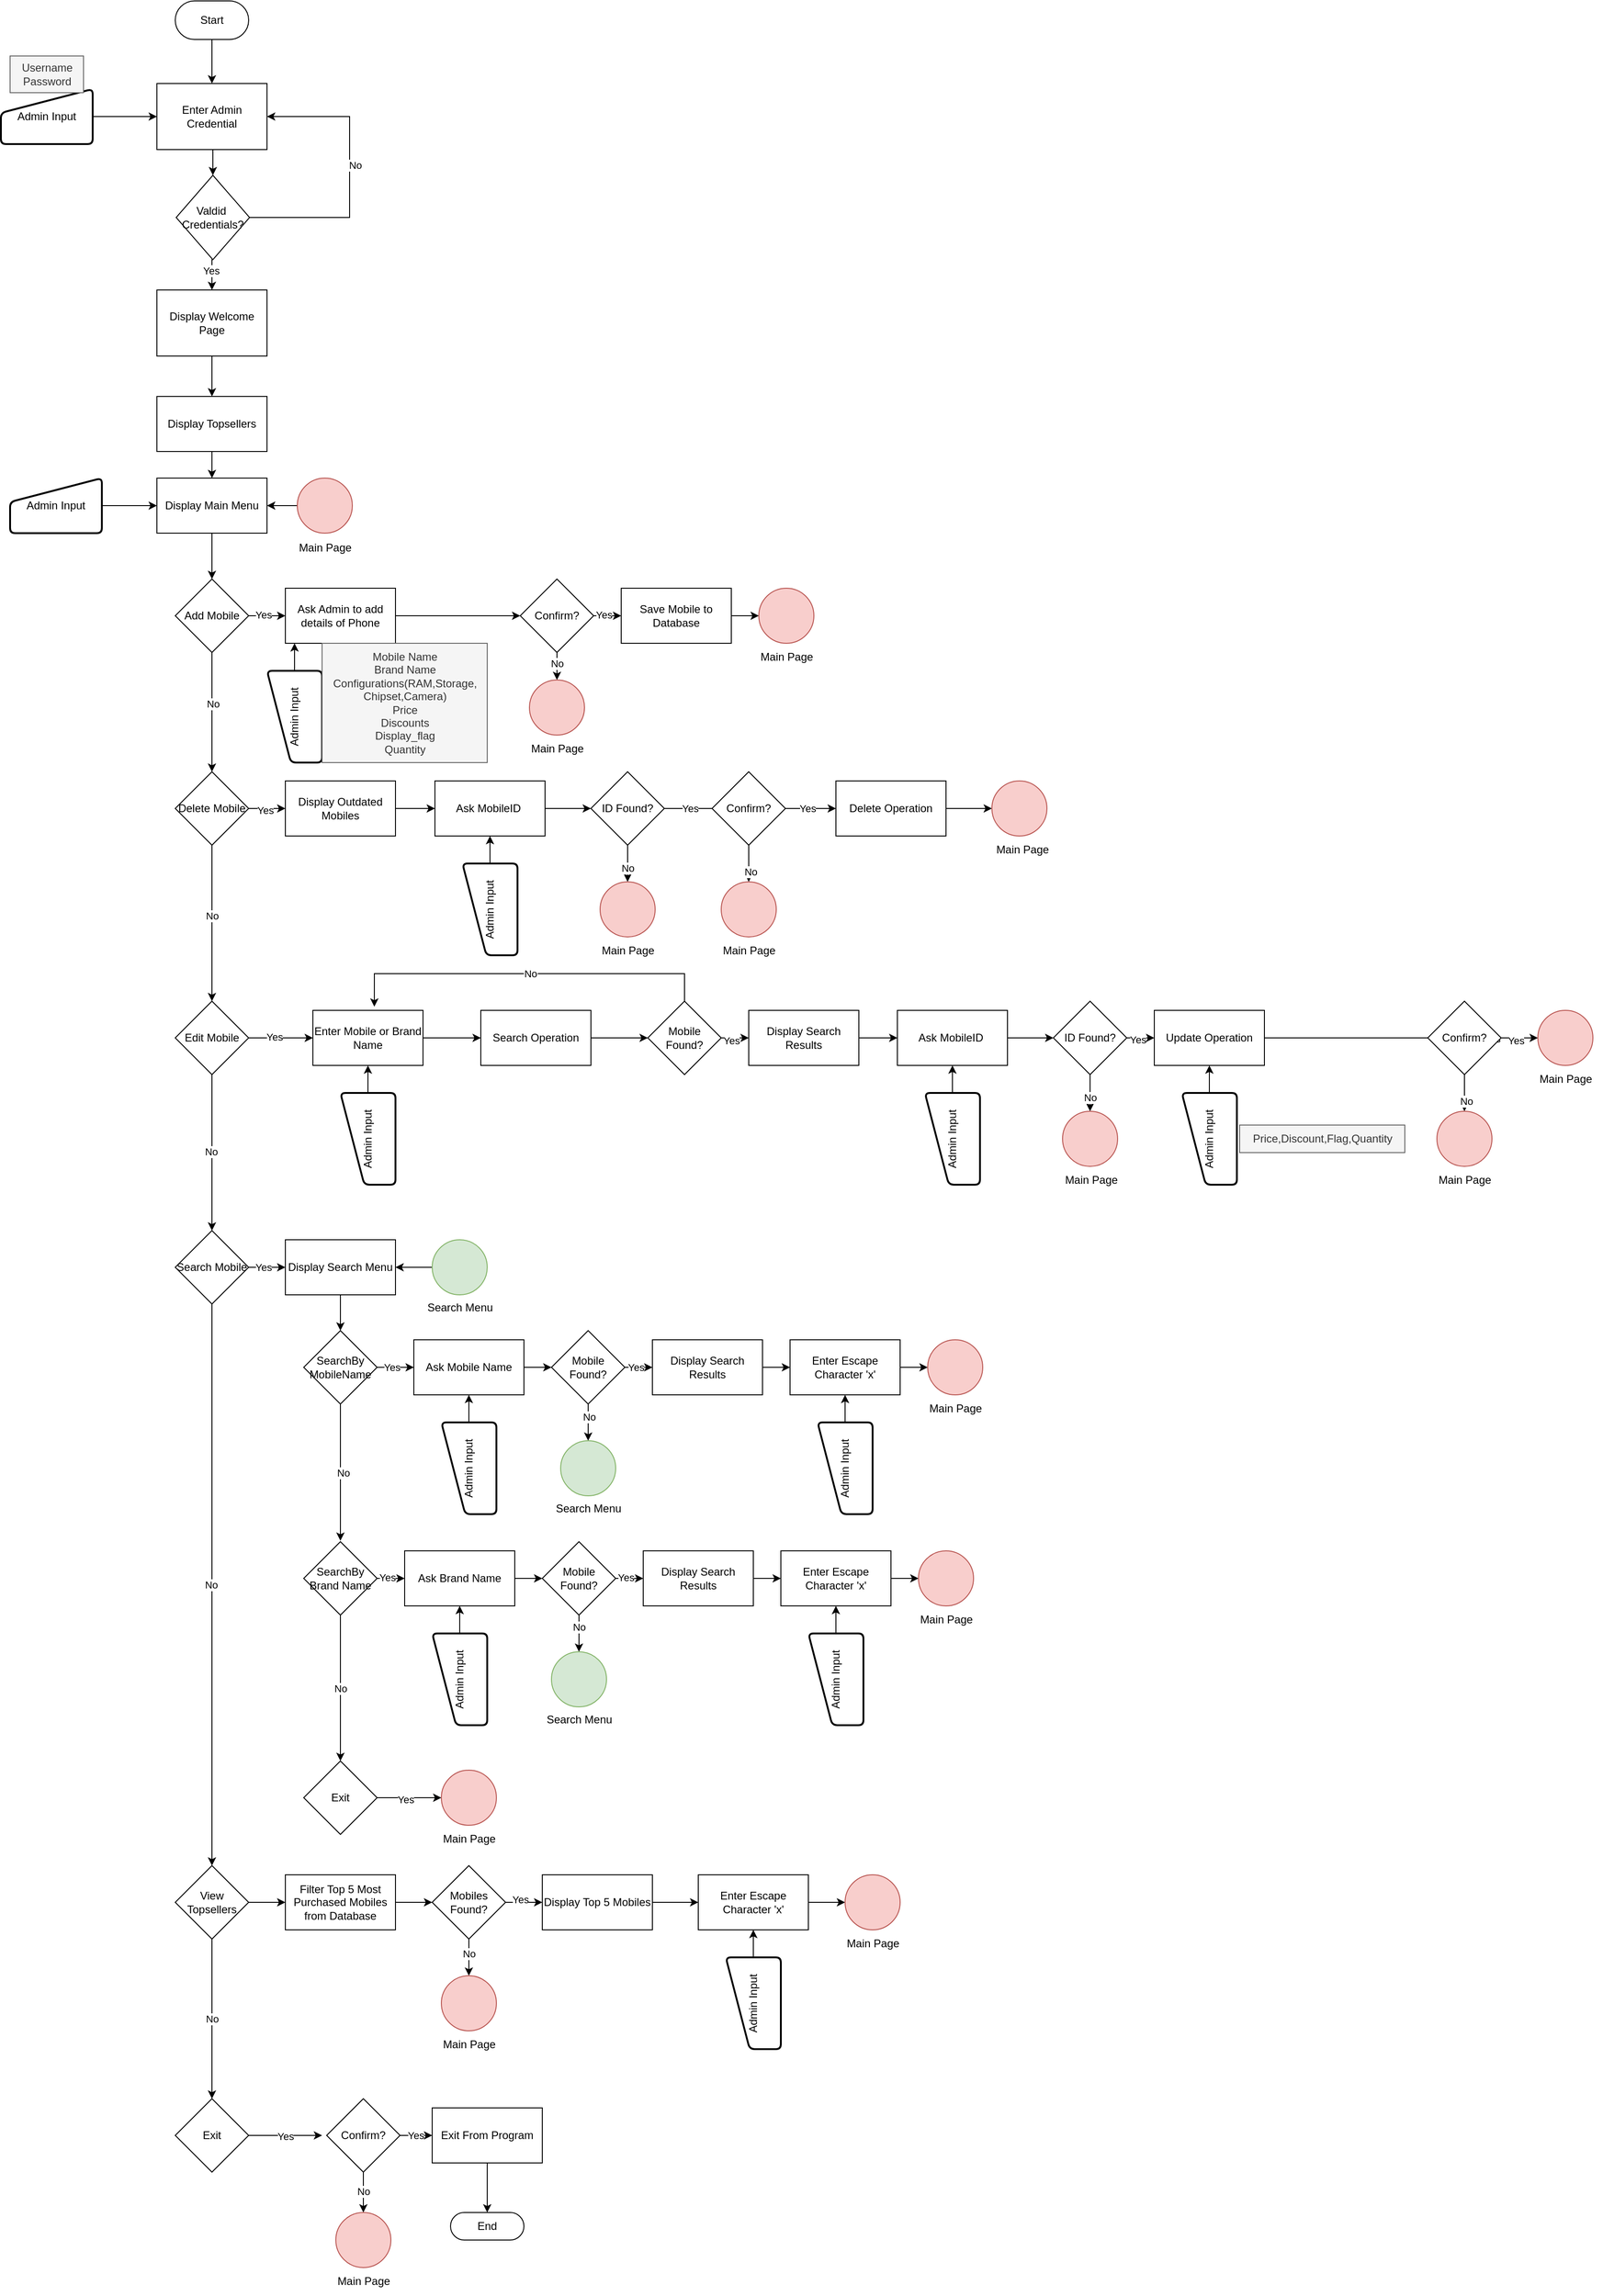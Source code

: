 <mxfile version="24.0.5" type="google" pages="3">
  <diagram name="Admin Side" id="mGEmbOmcz0ZtvUAAZIOy">
    <mxGraphModel grid="1" page="1" gridSize="10" guides="1" tooltips="1" connect="1" arrows="1" fold="1" pageScale="1" pageWidth="827" pageHeight="1169" math="0" shadow="0">
      <root>
        <mxCell id="0" />
        <mxCell id="1" parent="0" />
        <mxCell id="pTQUG1Ghc76PBxwxFb4u-93" value="" style="edgeStyle=orthogonalEdgeStyle;rounded=0;orthogonalLoop=1;jettySize=auto;html=1;" edge="1" parent="1" source="pTQUG1Ghc76PBxwxFb4u-1" target="pTQUG1Ghc76PBxwxFb4u-3">
          <mxGeometry relative="1" as="geometry" />
        </mxCell>
        <mxCell id="pTQUG1Ghc76PBxwxFb4u-1" value="Display Main Menu" style="rounded=0;whiteSpace=wrap;html=1;" vertex="1" parent="1">
          <mxGeometry x="200" y="-1100" width="120" height="60" as="geometry" />
        </mxCell>
        <mxCell id="pTQUG1Ghc76PBxwxFb4u-92" value="" style="edgeStyle=orthogonalEdgeStyle;rounded=0;orthogonalLoop=1;jettySize=auto;html=1;" edge="1" parent="1" source="pTQUG1Ghc76PBxwxFb4u-2" target="pTQUG1Ghc76PBxwxFb4u-1">
          <mxGeometry relative="1" as="geometry" />
        </mxCell>
        <mxCell id="pTQUG1Ghc76PBxwxFb4u-2" value="Admin Input" style="html=1;strokeWidth=2;shape=manualInput;whiteSpace=wrap;rounded=1;size=26;arcSize=11;" vertex="1" parent="1">
          <mxGeometry x="40" y="-1100" width="100" height="60" as="geometry" />
        </mxCell>
        <mxCell id="pTQUG1Ghc76PBxwxFb4u-94" value="" style="edgeStyle=orthogonalEdgeStyle;rounded=0;orthogonalLoop=1;jettySize=auto;html=1;" edge="1" parent="1" source="pTQUG1Ghc76PBxwxFb4u-3" target="pTQUG1Ghc76PBxwxFb4u-4">
          <mxGeometry relative="1" as="geometry" />
        </mxCell>
        <mxCell id="pTQUG1Ghc76PBxwxFb4u-95" value="Yes" style="edgeLabel;html=1;align=center;verticalAlign=middle;resizable=0;points=[];" connectable="0" vertex="1" parent="pTQUG1Ghc76PBxwxFb4u-94">
          <mxGeometry x="-0.2" y="1" relative="1" as="geometry">
            <mxPoint as="offset" />
          </mxGeometry>
        </mxCell>
        <mxCell id="pTQUG1Ghc76PBxwxFb4u-107" value="" style="edgeStyle=orthogonalEdgeStyle;rounded=0;orthogonalLoop=1;jettySize=auto;html=1;entryX=0.5;entryY=0;entryDx=0;entryDy=0;" edge="1" parent="1" source="pTQUG1Ghc76PBxwxFb4u-3" target="pTQUG1Ghc76PBxwxFb4u-8">
          <mxGeometry relative="1" as="geometry">
            <mxPoint x="260" y="-820" as="targetPoint" />
          </mxGeometry>
        </mxCell>
        <mxCell id="pTQUG1Ghc76PBxwxFb4u-110" value="No" style="edgeLabel;html=1;align=center;verticalAlign=middle;resizable=0;points=[];" connectable="0" vertex="1" parent="pTQUG1Ghc76PBxwxFb4u-107">
          <mxGeometry x="-0.147" y="1" relative="1" as="geometry">
            <mxPoint as="offset" />
          </mxGeometry>
        </mxCell>
        <mxCell id="pTQUG1Ghc76PBxwxFb4u-3" value="Add Mobile" style="rhombus;whiteSpace=wrap;html=1;" vertex="1" parent="1">
          <mxGeometry x="220" y="-990" width="80" height="80" as="geometry" />
        </mxCell>
        <mxCell id="pTQUG1Ghc76PBxwxFb4u-97" value="" style="edgeStyle=orthogonalEdgeStyle;rounded=0;orthogonalLoop=1;jettySize=auto;html=1;" edge="1" parent="1" source="pTQUG1Ghc76PBxwxFb4u-4" target="pTQUG1Ghc76PBxwxFb4u-6">
          <mxGeometry relative="1" as="geometry" />
        </mxCell>
        <mxCell id="pTQUG1Ghc76PBxwxFb4u-4" value="Ask Admin to add details of Phone" style="rounded=0;whiteSpace=wrap;html=1;" vertex="1" parent="1">
          <mxGeometry x="340" y="-980" width="120" height="60" as="geometry" />
        </mxCell>
        <mxCell id="pTQUG1Ghc76PBxwxFb4u-96" value="" style="edgeStyle=orthogonalEdgeStyle;rounded=0;orthogonalLoop=1;jettySize=auto;html=1;" edge="1" parent="1" source="pTQUG1Ghc76PBxwxFb4u-5">
          <mxGeometry relative="1" as="geometry">
            <mxPoint x="350.0" y="-920" as="targetPoint" />
          </mxGeometry>
        </mxCell>
        <mxCell id="pTQUG1Ghc76PBxwxFb4u-5" value="Admin Input" style="html=1;strokeWidth=2;shape=manualInput;whiteSpace=wrap;rounded=1;size=26;arcSize=11;rotation=-90;" vertex="1" parent="1">
          <mxGeometry x="300" y="-870" width="100" height="60" as="geometry" />
        </mxCell>
        <mxCell id="pTQUG1Ghc76PBxwxFb4u-98" value="" style="edgeStyle=orthogonalEdgeStyle;rounded=0;orthogonalLoop=1;jettySize=auto;html=1;" edge="1" parent="1" source="pTQUG1Ghc76PBxwxFb4u-6" target="pTQUG1Ghc76PBxwxFb4u-7">
          <mxGeometry relative="1" as="geometry" />
        </mxCell>
        <mxCell id="pTQUG1Ghc76PBxwxFb4u-99" value="Yes" style="edgeLabel;html=1;align=center;verticalAlign=middle;resizable=0;points=[];" connectable="0" vertex="1" parent="pTQUG1Ghc76PBxwxFb4u-98">
          <mxGeometry x="0.24" y="1" relative="1" as="geometry">
            <mxPoint as="offset" />
          </mxGeometry>
        </mxCell>
        <mxCell id="pTQUG1Ghc76PBxwxFb4u-162" value="" style="edgeStyle=orthogonalEdgeStyle;rounded=0;orthogonalLoop=1;jettySize=auto;html=1;" edge="1" parent="1" source="pTQUG1Ghc76PBxwxFb4u-6" target="pTQUG1Ghc76PBxwxFb4u-161">
          <mxGeometry relative="1" as="geometry" />
        </mxCell>
        <mxCell id="pTQUG1Ghc76PBxwxFb4u-166" value="No" style="edgeLabel;html=1;align=center;verticalAlign=middle;resizable=0;points=[];" connectable="0" vertex="1" parent="pTQUG1Ghc76PBxwxFb4u-162">
          <mxGeometry x="0.28" relative="1" as="geometry">
            <mxPoint as="offset" />
          </mxGeometry>
        </mxCell>
        <mxCell id="pTQUG1Ghc76PBxwxFb4u-6" value="Confirm?" style="rhombus;whiteSpace=wrap;html=1;" vertex="1" parent="1">
          <mxGeometry x="596" y="-990" width="80" height="80" as="geometry" />
        </mxCell>
        <mxCell id="pTQUG1Ghc76PBxwxFb4u-103" value="" style="edgeStyle=orthogonalEdgeStyle;rounded=0;orthogonalLoop=1;jettySize=auto;html=1;" edge="1" parent="1" source="pTQUG1Ghc76PBxwxFb4u-7">
          <mxGeometry relative="1" as="geometry">
            <mxPoint x="856" y="-950" as="targetPoint" />
          </mxGeometry>
        </mxCell>
        <mxCell id="pTQUG1Ghc76PBxwxFb4u-7" value="Save Mobile to Database" style="rounded=0;whiteSpace=wrap;html=1;" vertex="1" parent="1">
          <mxGeometry x="706" y="-980" width="120" height="60" as="geometry" />
        </mxCell>
        <mxCell id="pTQUG1Ghc76PBxwxFb4u-177" style="edgeStyle=orthogonalEdgeStyle;rounded=0;orthogonalLoop=1;jettySize=auto;html=1;exitX=0.5;exitY=1;exitDx=0;exitDy=0;entryX=0.5;entryY=0;entryDx=0;entryDy=0;" edge="1" parent="1" source="pTQUG1Ghc76PBxwxFb4u-8" target="pTQUG1Ghc76PBxwxFb4u-14">
          <mxGeometry relative="1" as="geometry" />
        </mxCell>
        <mxCell id="pTQUG1Ghc76PBxwxFb4u-178" value="No" style="edgeLabel;html=1;align=center;verticalAlign=middle;resizable=0;points=[];" connectable="0" vertex="1" parent="pTQUG1Ghc76PBxwxFb4u-177">
          <mxGeometry x="-0.094" relative="1" as="geometry">
            <mxPoint as="offset" />
          </mxGeometry>
        </mxCell>
        <mxCell id="ZNuayRjtFrARlQCd9C93-4" value="" style="edgeStyle=orthogonalEdgeStyle;rounded=0;orthogonalLoop=1;jettySize=auto;html=1;" edge="1" parent="1" source="pTQUG1Ghc76PBxwxFb4u-8" target="ZNuayRjtFrARlQCd9C93-3">
          <mxGeometry relative="1" as="geometry" />
        </mxCell>
        <mxCell id="ZNuayRjtFrARlQCd9C93-5" value="Yes" style="edgeLabel;html=1;align=center;verticalAlign=middle;resizable=0;points=[];" connectable="0" vertex="1" parent="ZNuayRjtFrARlQCd9C93-4">
          <mxGeometry x="-0.121" y="-2" relative="1" as="geometry">
            <mxPoint as="offset" />
          </mxGeometry>
        </mxCell>
        <mxCell id="pTQUG1Ghc76PBxwxFb4u-8" value="Delete Mobile" style="rhombus;whiteSpace=wrap;html=1;" vertex="1" parent="1">
          <mxGeometry x="220" y="-780" width="80" height="80" as="geometry" />
        </mxCell>
        <mxCell id="pTQUG1Ghc76PBxwxFb4u-138" value="" style="edgeStyle=orthogonalEdgeStyle;rounded=0;orthogonalLoop=1;jettySize=auto;html=1;" edge="1" parent="1" source="pTQUG1Ghc76PBxwxFb4u-9" target="pTQUG1Ghc76PBxwxFb4u-11">
          <mxGeometry relative="1" as="geometry" />
        </mxCell>
        <mxCell id="pTQUG1Ghc76PBxwxFb4u-9" value="Ask MobileID&amp;nbsp;" style="rounded=0;whiteSpace=wrap;html=1;" vertex="1" parent="1">
          <mxGeometry x="503" y="-770" width="120" height="60" as="geometry" />
        </mxCell>
        <mxCell id="ZNuayRjtFrARlQCd9C93-2" value="" style="edgeStyle=orthogonalEdgeStyle;rounded=0;orthogonalLoop=1;jettySize=auto;html=1;" edge="1" parent="1" source="pTQUG1Ghc76PBxwxFb4u-10" target="pTQUG1Ghc76PBxwxFb4u-9">
          <mxGeometry relative="1" as="geometry" />
        </mxCell>
        <mxCell id="pTQUG1Ghc76PBxwxFb4u-10" value="Admin Input" style="html=1;strokeWidth=2;shape=manualInput;whiteSpace=wrap;rounded=1;size=26;arcSize=11;rotation=-90;" vertex="1" parent="1">
          <mxGeometry x="513" y="-660" width="100" height="60" as="geometry" />
        </mxCell>
        <mxCell id="pTQUG1Ghc76PBxwxFb4u-169" value="" style="edgeStyle=orthogonalEdgeStyle;rounded=0;orthogonalLoop=1;jettySize=auto;html=1;" edge="1" parent="1" source="pTQUG1Ghc76PBxwxFb4u-11" target="pTQUG1Ghc76PBxwxFb4u-168">
          <mxGeometry relative="1" as="geometry" />
        </mxCell>
        <mxCell id="pTQUG1Ghc76PBxwxFb4u-173" value="No" style="edgeLabel;html=1;align=center;verticalAlign=middle;resizable=0;points=[];" connectable="0" vertex="1" parent="pTQUG1Ghc76PBxwxFb4u-169">
          <mxGeometry x="0.259" relative="1" as="geometry">
            <mxPoint as="offset" />
          </mxGeometry>
        </mxCell>
        <mxCell id="BgerLeH3yWuYo9dpGIqB-7" value="" style="edgeStyle=orthogonalEdgeStyle;rounded=0;orthogonalLoop=1;jettySize=auto;html=1;" edge="1" parent="1" source="pTQUG1Ghc76PBxwxFb4u-11" target="pTQUG1Ghc76PBxwxFb4u-13">
          <mxGeometry relative="1" as="geometry" />
        </mxCell>
        <mxCell id="BgerLeH3yWuYo9dpGIqB-8" value="Yes" style="edgeLabel;html=1;align=center;verticalAlign=middle;resizable=0;points=[];" connectable="0" vertex="1" parent="BgerLeH3yWuYo9dpGIqB-7">
          <mxGeometry x="0.144" y="2" relative="1" as="geometry">
            <mxPoint as="offset" />
          </mxGeometry>
        </mxCell>
        <mxCell id="6w2UU5s4e9gFLkW_FtQj-33" value="Yes" style="edgeLabel;html=1;align=center;verticalAlign=middle;resizable=0;points=[];" connectable="0" vertex="1" parent="BgerLeH3yWuYo9dpGIqB-7">
          <mxGeometry x="-0.701" relative="1" as="geometry">
            <mxPoint as="offset" />
          </mxGeometry>
        </mxCell>
        <mxCell id="6w2UU5s4e9gFLkW_FtQj-34" value="Yes" style="edgeLabel;html=1;align=center;verticalAlign=middle;resizable=0;points=[];" connectable="0" vertex="1" parent="BgerLeH3yWuYo9dpGIqB-7">
          <mxGeometry x="0.668" relative="1" as="geometry">
            <mxPoint as="offset" />
          </mxGeometry>
        </mxCell>
        <mxCell id="pTQUG1Ghc76PBxwxFb4u-11" value="ID Found?" style="rhombus;whiteSpace=wrap;html=1;" vertex="1" parent="1">
          <mxGeometry x="673" y="-780" width="80" height="80" as="geometry" />
        </mxCell>
        <mxCell id="6w2UU5s4e9gFLkW_FtQj-38" style="edgeStyle=orthogonalEdgeStyle;rounded=0;orthogonalLoop=1;jettySize=auto;html=1;exitX=1;exitY=0.5;exitDx=0;exitDy=0;entryX=0;entryY=0.5;entryDx=0;entryDy=0;" edge="1" parent="1" source="pTQUG1Ghc76PBxwxFb4u-13" target="VGX6oSrI3HgT6T0f6mAT-24">
          <mxGeometry relative="1" as="geometry" />
        </mxCell>
        <mxCell id="pTQUG1Ghc76PBxwxFb4u-13" value="Delete Operation" style="rounded=0;whiteSpace=wrap;html=1;" vertex="1" parent="1">
          <mxGeometry x="940" y="-770" width="120" height="60" as="geometry" />
        </mxCell>
        <mxCell id="pTQUG1Ghc76PBxwxFb4u-185" style="edgeStyle=orthogonalEdgeStyle;rounded=0;orthogonalLoop=1;jettySize=auto;html=1;exitX=0.5;exitY=1;exitDx=0;exitDy=0;entryX=0.5;entryY=0;entryDx=0;entryDy=0;" edge="1" parent="1" source="pTQUG1Ghc76PBxwxFb4u-14" target="pTQUG1Ghc76PBxwxFb4u-20">
          <mxGeometry relative="1" as="geometry" />
        </mxCell>
        <mxCell id="pTQUG1Ghc76PBxwxFb4u-186" value="No" style="edgeLabel;html=1;align=center;verticalAlign=middle;resizable=0;points=[];" connectable="0" vertex="1" parent="pTQUG1Ghc76PBxwxFb4u-185">
          <mxGeometry x="-0.012" y="-1" relative="1" as="geometry">
            <mxPoint as="offset" />
          </mxGeometry>
        </mxCell>
        <mxCell id="ZNuayRjtFrARlQCd9C93-14" value="" style="edgeStyle=orthogonalEdgeStyle;rounded=0;orthogonalLoop=1;jettySize=auto;html=1;" edge="1" parent="1" source="pTQUG1Ghc76PBxwxFb4u-14" target="ZNuayRjtFrARlQCd9C93-11">
          <mxGeometry relative="1" as="geometry" />
        </mxCell>
        <mxCell id="ZNuayRjtFrARlQCd9C93-15" value="Yes" style="edgeLabel;html=1;align=center;verticalAlign=middle;resizable=0;points=[];" connectable="0" vertex="1" parent="ZNuayRjtFrARlQCd9C93-14">
          <mxGeometry x="-0.212" y="1" relative="1" as="geometry">
            <mxPoint as="offset" />
          </mxGeometry>
        </mxCell>
        <mxCell id="pTQUG1Ghc76PBxwxFb4u-14" value="Edit Mobile" style="rhombus;whiteSpace=wrap;html=1;" vertex="1" parent="1">
          <mxGeometry x="220" y="-530" width="80" height="80" as="geometry" />
        </mxCell>
        <mxCell id="pTQUG1Ghc76PBxwxFb4u-184" value="" style="edgeStyle=orthogonalEdgeStyle;rounded=0;orthogonalLoop=1;jettySize=auto;html=1;" edge="1" parent="1" source="pTQUG1Ghc76PBxwxFb4u-20" target="pTQUG1Ghc76PBxwxFb4u-21">
          <mxGeometry relative="1" as="geometry" />
        </mxCell>
        <mxCell id="pTQUG1Ghc76PBxwxFb4u-187" value="Yes" style="edgeLabel;html=1;align=center;verticalAlign=middle;resizable=0;points=[];" connectable="0" vertex="1" parent="pTQUG1Ghc76PBxwxFb4u-184">
          <mxGeometry x="-0.05" y="-3" relative="1" as="geometry">
            <mxPoint x="-3" y="-3" as="offset" />
          </mxGeometry>
        </mxCell>
        <mxCell id="pTQUG1Ghc76PBxwxFb4u-240" style="edgeStyle=orthogonalEdgeStyle;rounded=0;orthogonalLoop=1;jettySize=auto;html=1;exitX=0.5;exitY=1;exitDx=0;exitDy=0;" edge="1" parent="1" source="pTQUG1Ghc76PBxwxFb4u-20" target="pTQUG1Ghc76PBxwxFb4u-43">
          <mxGeometry relative="1" as="geometry" />
        </mxCell>
        <mxCell id="pTQUG1Ghc76PBxwxFb4u-241" value="No" style="edgeLabel;html=1;align=center;verticalAlign=middle;resizable=0;points=[];" connectable="0" vertex="1" parent="pTQUG1Ghc76PBxwxFb4u-240">
          <mxGeometry y="-1" relative="1" as="geometry">
            <mxPoint as="offset" />
          </mxGeometry>
        </mxCell>
        <mxCell id="pTQUG1Ghc76PBxwxFb4u-20" value="Search Mobile" style="rhombus;whiteSpace=wrap;html=1;" vertex="1" parent="1">
          <mxGeometry x="220" y="-280" width="80" height="80" as="geometry" />
        </mxCell>
        <mxCell id="6w2UU5s4e9gFLkW_FtQj-42" value="" style="edgeStyle=orthogonalEdgeStyle;rounded=0;orthogonalLoop=1;jettySize=auto;html=1;" edge="1" parent="1" source="pTQUG1Ghc76PBxwxFb4u-21" target="pTQUG1Ghc76PBxwxFb4u-31">
          <mxGeometry relative="1" as="geometry" />
        </mxCell>
        <mxCell id="pTQUG1Ghc76PBxwxFb4u-21" value="Display Search Menu" style="rounded=0;whiteSpace=wrap;html=1;" vertex="1" parent="1">
          <mxGeometry x="340" y="-270" width="120" height="60" as="geometry" />
        </mxCell>
        <mxCell id="pTQUG1Ghc76PBxwxFb4u-201" value="" style="edgeStyle=orthogonalEdgeStyle;rounded=0;orthogonalLoop=1;jettySize=auto;html=1;" edge="1" parent="1" source="pTQUG1Ghc76PBxwxFb4u-31" target="pTQUG1Ghc76PBxwxFb4u-32">
          <mxGeometry relative="1" as="geometry" />
        </mxCell>
        <mxCell id="pTQUG1Ghc76PBxwxFb4u-202" value="Yes" style="edgeLabel;html=1;align=center;verticalAlign=middle;resizable=0;points=[];" connectable="0" vertex="1" parent="pTQUG1Ghc76PBxwxFb4u-201">
          <mxGeometry x="-0.2" relative="1" as="geometry">
            <mxPoint as="offset" />
          </mxGeometry>
        </mxCell>
        <mxCell id="pTQUG1Ghc76PBxwxFb4u-226" style="edgeStyle=orthogonalEdgeStyle;rounded=0;orthogonalLoop=1;jettySize=auto;html=1;exitX=0.5;exitY=1;exitDx=0;exitDy=0;" edge="1" parent="1" source="pTQUG1Ghc76PBxwxFb4u-31">
          <mxGeometry relative="1" as="geometry">
            <mxPoint x="400" y="58" as="targetPoint" />
          </mxGeometry>
        </mxCell>
        <mxCell id="pTQUG1Ghc76PBxwxFb4u-227" value="No" style="edgeLabel;html=1;align=center;verticalAlign=middle;resizable=0;points=[];" connectable="0" vertex="1" parent="pTQUG1Ghc76PBxwxFb4u-226">
          <mxGeometry x="0.01" y="2" relative="1" as="geometry">
            <mxPoint as="offset" />
          </mxGeometry>
        </mxCell>
        <mxCell id="pTQUG1Ghc76PBxwxFb4u-31" value="SearchBy&lt;br&gt;MobileName" style="rhombus;whiteSpace=wrap;html=1;" vertex="1" parent="1">
          <mxGeometry x="360" y="-171" width="80" height="80" as="geometry" />
        </mxCell>
        <mxCell id="pTQUG1Ghc76PBxwxFb4u-204" value="" style="edgeStyle=orthogonalEdgeStyle;rounded=0;orthogonalLoop=1;jettySize=auto;html=1;" edge="1" parent="1" source="pTQUG1Ghc76PBxwxFb4u-32" target="pTQUG1Ghc76PBxwxFb4u-33">
          <mxGeometry relative="1" as="geometry" />
        </mxCell>
        <mxCell id="pTQUG1Ghc76PBxwxFb4u-32" value="Ask Mobile Name" style="rounded=0;whiteSpace=wrap;html=1;" vertex="1" parent="1">
          <mxGeometry x="480" y="-161" width="120" height="60" as="geometry" />
        </mxCell>
        <mxCell id="pTQUG1Ghc76PBxwxFb4u-205" value="" style="edgeStyle=orthogonalEdgeStyle;rounded=0;orthogonalLoop=1;jettySize=auto;html=1;" edge="1" parent="1" source="pTQUG1Ghc76PBxwxFb4u-33" target="pTQUG1Ghc76PBxwxFb4u-34">
          <mxGeometry relative="1" as="geometry" />
        </mxCell>
        <mxCell id="pTQUG1Ghc76PBxwxFb4u-206" value="Yes" style="edgeLabel;html=1;align=center;verticalAlign=middle;resizable=0;points=[];" connectable="0" vertex="1" parent="pTQUG1Ghc76PBxwxFb4u-205">
          <mxGeometry x="0.28" relative="1" as="geometry">
            <mxPoint as="offset" />
          </mxGeometry>
        </mxCell>
        <mxCell id="pTQUG1Ghc76PBxwxFb4u-224" value="" style="edgeStyle=orthogonalEdgeStyle;rounded=0;orthogonalLoop=1;jettySize=auto;html=1;" edge="1" parent="1" source="pTQUG1Ghc76PBxwxFb4u-33" target="pTQUG1Ghc76PBxwxFb4u-222">
          <mxGeometry relative="1" as="geometry" />
        </mxCell>
        <mxCell id="pTQUG1Ghc76PBxwxFb4u-225" value="No" style="edgeLabel;html=1;align=center;verticalAlign=middle;resizable=0;points=[];" connectable="0" vertex="1" parent="pTQUG1Ghc76PBxwxFb4u-224">
          <mxGeometry x="-0.3" y="1" relative="1" as="geometry">
            <mxPoint as="offset" />
          </mxGeometry>
        </mxCell>
        <mxCell id="pTQUG1Ghc76PBxwxFb4u-33" value="Mobile Found?" style="rhombus;whiteSpace=wrap;html=1;" vertex="1" parent="1">
          <mxGeometry x="630" y="-171" width="80" height="80" as="geometry" />
        </mxCell>
        <mxCell id="pTQUG1Ghc76PBxwxFb4u-219" value="" style="edgeStyle=orthogonalEdgeStyle;rounded=0;orthogonalLoop=1;jettySize=auto;html=1;" edge="1" parent="1" source="pTQUG1Ghc76PBxwxFb4u-34" target="pTQUG1Ghc76PBxwxFb4u-213">
          <mxGeometry relative="1" as="geometry" />
        </mxCell>
        <mxCell id="pTQUG1Ghc76PBxwxFb4u-34" value="Display Search Results" style="rounded=0;whiteSpace=wrap;html=1;" vertex="1" parent="1">
          <mxGeometry x="740" y="-161" width="120" height="60" as="geometry" />
        </mxCell>
        <mxCell id="pTQUG1Ghc76PBxwxFb4u-228" value="" style="edgeStyle=orthogonalEdgeStyle;rounded=0;orthogonalLoop=1;jettySize=auto;html=1;" edge="1" parent="1" source="pTQUG1Ghc76PBxwxFb4u-39" target="pTQUG1Ghc76PBxwxFb4u-40">
          <mxGeometry relative="1" as="geometry" />
        </mxCell>
        <mxCell id="pTQUG1Ghc76PBxwxFb4u-229" value="Yes" style="edgeLabel;html=1;align=center;verticalAlign=middle;resizable=0;points=[];" connectable="0" vertex="1" parent="pTQUG1Ghc76PBxwxFb4u-228">
          <mxGeometry x="0.24" y="1" relative="1" as="geometry">
            <mxPoint as="offset" />
          </mxGeometry>
        </mxCell>
        <mxCell id="pTQUG1Ghc76PBxwxFb4u-243" style="edgeStyle=orthogonalEdgeStyle;rounded=0;orthogonalLoop=1;jettySize=auto;html=1;exitX=0.5;exitY=1;exitDx=0;exitDy=0;entryX=0.5;entryY=0;entryDx=0;entryDy=0;" edge="1" parent="1" source="pTQUG1Ghc76PBxwxFb4u-39" target="pTQUG1Ghc76PBxwxFb4u-242">
          <mxGeometry relative="1" as="geometry" />
        </mxCell>
        <mxCell id="pTQUG1Ghc76PBxwxFb4u-244" value="No" style="edgeLabel;html=1;align=center;verticalAlign=middle;resizable=0;points=[];" connectable="0" vertex="1" parent="pTQUG1Ghc76PBxwxFb4u-243">
          <mxGeometry x="0.006" relative="1" as="geometry">
            <mxPoint as="offset" />
          </mxGeometry>
        </mxCell>
        <mxCell id="pTQUG1Ghc76PBxwxFb4u-39" value="SearchBy&lt;br&gt;Brand Name" style="rhombus;whiteSpace=wrap;html=1;" vertex="1" parent="1">
          <mxGeometry x="360" y="59" width="80" height="80" as="geometry" />
        </mxCell>
        <mxCell id="pTQUG1Ghc76PBxwxFb4u-231" value="" style="edgeStyle=orthogonalEdgeStyle;rounded=0;orthogonalLoop=1;jettySize=auto;html=1;" edge="1" parent="1" source="pTQUG1Ghc76PBxwxFb4u-40" target="pTQUG1Ghc76PBxwxFb4u-41">
          <mxGeometry relative="1" as="geometry" />
        </mxCell>
        <mxCell id="pTQUG1Ghc76PBxwxFb4u-40" value="Ask Brand Name" style="rounded=0;whiteSpace=wrap;html=1;" vertex="1" parent="1">
          <mxGeometry x="470" y="69" width="120" height="60" as="geometry" />
        </mxCell>
        <mxCell id="pTQUG1Ghc76PBxwxFb4u-232" value="" style="edgeStyle=orthogonalEdgeStyle;rounded=0;orthogonalLoop=1;jettySize=auto;html=1;" edge="1" parent="1" source="pTQUG1Ghc76PBxwxFb4u-41" target="pTQUG1Ghc76PBxwxFb4u-42">
          <mxGeometry relative="1" as="geometry" />
        </mxCell>
        <mxCell id="pTQUG1Ghc76PBxwxFb4u-233" value="Yes" style="edgeLabel;html=1;align=center;verticalAlign=middle;resizable=0;points=[];" connectable="0" vertex="1" parent="pTQUG1Ghc76PBxwxFb4u-232">
          <mxGeometry x="0.24" y="1" relative="1" as="geometry">
            <mxPoint as="offset" />
          </mxGeometry>
        </mxCell>
        <mxCell id="pTQUG1Ghc76PBxwxFb4u-235" value="" style="edgeStyle=orthogonalEdgeStyle;rounded=0;orthogonalLoop=1;jettySize=auto;html=1;" edge="1" parent="1" source="pTQUG1Ghc76PBxwxFb4u-41" target="pTQUG1Ghc76PBxwxFb4u-234">
          <mxGeometry relative="1" as="geometry" />
        </mxCell>
        <mxCell id="pTQUG1Ghc76PBxwxFb4u-236" value="No" style="edgeLabel;html=1;align=center;verticalAlign=middle;resizable=0;points=[];" connectable="0" vertex="1" parent="pTQUG1Ghc76PBxwxFb4u-235">
          <mxGeometry x="-0.35" relative="1" as="geometry">
            <mxPoint as="offset" />
          </mxGeometry>
        </mxCell>
        <mxCell id="pTQUG1Ghc76PBxwxFb4u-41" value="Mobile Found?" style="rhombus;whiteSpace=wrap;html=1;" vertex="1" parent="1">
          <mxGeometry x="620" y="59" width="80" height="80" as="geometry" />
        </mxCell>
        <mxCell id="pTQUG1Ghc76PBxwxFb4u-237" value="" style="edgeStyle=orthogonalEdgeStyle;rounded=0;orthogonalLoop=1;jettySize=auto;html=1;" edge="1" parent="1" source="pTQUG1Ghc76PBxwxFb4u-42" target="pTQUG1Ghc76PBxwxFb4u-216">
          <mxGeometry relative="1" as="geometry" />
        </mxCell>
        <mxCell id="pTQUG1Ghc76PBxwxFb4u-42" value="Display Search Results" style="rounded=0;whiteSpace=wrap;html=1;" vertex="1" parent="1">
          <mxGeometry x="730" y="69" width="120" height="60" as="geometry" />
        </mxCell>
        <mxCell id="pTQUG1Ghc76PBxwxFb4u-263" value="" style="edgeStyle=orthogonalEdgeStyle;rounded=0;orthogonalLoop=1;jettySize=auto;html=1;" edge="1" parent="1" source="pTQUG1Ghc76PBxwxFb4u-43">
          <mxGeometry relative="1" as="geometry">
            <mxPoint x="340" y="452" as="targetPoint" />
          </mxGeometry>
        </mxCell>
        <mxCell id="pTQUG1Ghc76PBxwxFb4u-407" style="edgeStyle=orthogonalEdgeStyle;rounded=0;orthogonalLoop=1;jettySize=auto;html=1;exitX=0.5;exitY=1;exitDx=0;exitDy=0;entryX=0.5;entryY=0;entryDx=0;entryDy=0;" edge="1" parent="1" source="pTQUG1Ghc76PBxwxFb4u-43" target="pTQUG1Ghc76PBxwxFb4u-401">
          <mxGeometry relative="1" as="geometry" />
        </mxCell>
        <mxCell id="pTQUG1Ghc76PBxwxFb4u-408" value="No" style="edgeLabel;html=1;align=center;verticalAlign=middle;resizable=0;points=[];" connectable="0" vertex="1" parent="pTQUG1Ghc76PBxwxFb4u-407">
          <mxGeometry x="-0.001" relative="1" as="geometry">
            <mxPoint as="offset" />
          </mxGeometry>
        </mxCell>
        <mxCell id="pTQUG1Ghc76PBxwxFb4u-43" value="View Topsellers" style="rhombus;whiteSpace=wrap;html=1;" vertex="1" parent="1">
          <mxGeometry x="220" y="412" width="80" height="80" as="geometry" />
        </mxCell>
        <mxCell id="pTQUG1Ghc76PBxwxFb4u-230" value="" style="edgeStyle=orthogonalEdgeStyle;rounded=0;orthogonalLoop=1;jettySize=auto;html=1;" edge="1" parent="1" source="pTQUG1Ghc76PBxwxFb4u-50" target="pTQUG1Ghc76PBxwxFb4u-40">
          <mxGeometry relative="1" as="geometry" />
        </mxCell>
        <mxCell id="pTQUG1Ghc76PBxwxFb4u-50" value="Admin Input" style="html=1;strokeWidth=2;shape=manualInput;whiteSpace=wrap;rounded=1;size=26;arcSize=11;rotation=-90;" vertex="1" parent="1">
          <mxGeometry x="480" y="179" width="100" height="60" as="geometry" />
        </mxCell>
        <mxCell id="pTQUG1Ghc76PBxwxFb4u-203" value="" style="edgeStyle=orthogonalEdgeStyle;rounded=0;orthogonalLoop=1;jettySize=auto;html=1;" edge="1" parent="1" source="pTQUG1Ghc76PBxwxFb4u-51" target="pTQUG1Ghc76PBxwxFb4u-32">
          <mxGeometry relative="1" as="geometry" />
        </mxCell>
        <mxCell id="pTQUG1Ghc76PBxwxFb4u-51" value="Admin Input" style="html=1;strokeWidth=2;shape=manualInput;whiteSpace=wrap;rounded=1;size=26;arcSize=11;rotation=-90;" vertex="1" parent="1">
          <mxGeometry x="490" y="-51" width="100" height="60" as="geometry" />
        </mxCell>
        <mxCell id="pTQUG1Ghc76PBxwxFb4u-161" value="" style="ellipse;whiteSpace=wrap;html=1;aspect=fixed;fillColor=#f8cecc;strokeColor=#b85450;" vertex="1" parent="1">
          <mxGeometry x="606" y="-880" width="60" height="60" as="geometry" />
        </mxCell>
        <mxCell id="pTQUG1Ghc76PBxwxFb4u-168" value="" style="ellipse;whiteSpace=wrap;html=1;aspect=fixed;fillColor=#f8cecc;strokeColor=#b85450;" vertex="1" parent="1">
          <mxGeometry x="683" y="-660" width="60" height="60" as="geometry" />
        </mxCell>
        <mxCell id="pTQUG1Ghc76PBxwxFb4u-196" value="" style="edgeStyle=orthogonalEdgeStyle;rounded=0;orthogonalLoop=1;jettySize=auto;html=1;" edge="1" parent="1" source="pTQUG1Ghc76PBxwxFb4u-195" target="pTQUG1Ghc76PBxwxFb4u-21">
          <mxGeometry relative="1" as="geometry" />
        </mxCell>
        <mxCell id="pTQUG1Ghc76PBxwxFb4u-195" value="" style="ellipse;whiteSpace=wrap;html=1;aspect=fixed;fillColor=#d5e8d4;strokeColor=#82b366;" vertex="1" parent="1">
          <mxGeometry x="500" y="-270" width="60" height="60" as="geometry" />
        </mxCell>
        <mxCell id="pTQUG1Ghc76PBxwxFb4u-220" value="" style="edgeStyle=orthogonalEdgeStyle;rounded=0;orthogonalLoop=1;jettySize=auto;html=1;" edge="1" parent="1" source="pTQUG1Ghc76PBxwxFb4u-213" target="pTQUG1Ghc76PBxwxFb4u-215">
          <mxGeometry relative="1" as="geometry" />
        </mxCell>
        <mxCell id="pTQUG1Ghc76PBxwxFb4u-213" value="Enter Escape Character &amp;#39;x&amp;#39;" style="rounded=0;whiteSpace=wrap;html=1;" vertex="1" parent="1">
          <mxGeometry x="890" y="-161" width="120" height="60" as="geometry" />
        </mxCell>
        <mxCell id="pTQUG1Ghc76PBxwxFb4u-221" value="" style="edgeStyle=orthogonalEdgeStyle;rounded=0;orthogonalLoop=1;jettySize=auto;html=1;" edge="1" parent="1" source="pTQUG1Ghc76PBxwxFb4u-214" target="pTQUG1Ghc76PBxwxFb4u-213">
          <mxGeometry relative="1" as="geometry" />
        </mxCell>
        <mxCell id="pTQUG1Ghc76PBxwxFb4u-214" value="Admin Input" style="html=1;strokeWidth=2;shape=manualInput;whiteSpace=wrap;rounded=1;size=26;arcSize=11;rotation=-90;" vertex="1" parent="1">
          <mxGeometry x="900" y="-51" width="100" height="60" as="geometry" />
        </mxCell>
        <mxCell id="pTQUG1Ghc76PBxwxFb4u-215" value="" style="ellipse;whiteSpace=wrap;html=1;aspect=fixed;fillColor=#f8cecc;strokeColor=#b85450;" vertex="1" parent="1">
          <mxGeometry x="1040" y="-161" width="60" height="60" as="geometry" />
        </mxCell>
        <mxCell id="pTQUG1Ghc76PBxwxFb4u-239" value="" style="edgeStyle=orthogonalEdgeStyle;rounded=0;orthogonalLoop=1;jettySize=auto;html=1;" edge="1" parent="1" source="pTQUG1Ghc76PBxwxFb4u-216" target="pTQUG1Ghc76PBxwxFb4u-218">
          <mxGeometry relative="1" as="geometry" />
        </mxCell>
        <mxCell id="pTQUG1Ghc76PBxwxFb4u-216" value="Enter Escape Character &amp;#39;x&amp;#39;" style="rounded=0;whiteSpace=wrap;html=1;" vertex="1" parent="1">
          <mxGeometry x="880" y="69" width="120" height="60" as="geometry" />
        </mxCell>
        <mxCell id="pTQUG1Ghc76PBxwxFb4u-238" value="" style="edgeStyle=orthogonalEdgeStyle;rounded=0;orthogonalLoop=1;jettySize=auto;html=1;" edge="1" parent="1" source="pTQUG1Ghc76PBxwxFb4u-217" target="pTQUG1Ghc76PBxwxFb4u-216">
          <mxGeometry relative="1" as="geometry" />
        </mxCell>
        <mxCell id="pTQUG1Ghc76PBxwxFb4u-217" value="Admin Input" style="html=1;strokeWidth=2;shape=manualInput;whiteSpace=wrap;rounded=1;size=26;arcSize=11;rotation=-90;" vertex="1" parent="1">
          <mxGeometry x="890" y="179" width="100" height="60" as="geometry" />
        </mxCell>
        <mxCell id="pTQUG1Ghc76PBxwxFb4u-218" value="" style="ellipse;whiteSpace=wrap;html=1;aspect=fixed;fillColor=#f8cecc;strokeColor=#b85450;" vertex="1" parent="1">
          <mxGeometry x="1030" y="69" width="60" height="60" as="geometry" />
        </mxCell>
        <mxCell id="pTQUG1Ghc76PBxwxFb4u-222" value="" style="ellipse;whiteSpace=wrap;html=1;aspect=fixed;fillColor=#d5e8d4;strokeColor=#82b366;" vertex="1" parent="1">
          <mxGeometry x="640" y="-51" width="60" height="60" as="geometry" />
        </mxCell>
        <mxCell id="pTQUG1Ghc76PBxwxFb4u-234" value="" style="ellipse;whiteSpace=wrap;html=1;aspect=fixed;fillColor=#d5e8d4;strokeColor=#82b366;" vertex="1" parent="1">
          <mxGeometry x="630" y="179" width="60" height="60" as="geometry" />
        </mxCell>
        <mxCell id="pTQUG1Ghc76PBxwxFb4u-246" value="" style="edgeStyle=orthogonalEdgeStyle;rounded=0;orthogonalLoop=1;jettySize=auto;html=1;" edge="1" parent="1" source="pTQUG1Ghc76PBxwxFb4u-242">
          <mxGeometry relative="1" as="geometry">
            <mxPoint x="510" y="338" as="targetPoint" />
          </mxGeometry>
        </mxCell>
        <mxCell id="pTQUG1Ghc76PBxwxFb4u-247" value="Yes" style="edgeLabel;html=1;align=center;verticalAlign=middle;resizable=0;points=[];" connectable="0" vertex="1" parent="pTQUG1Ghc76PBxwxFb4u-246">
          <mxGeometry x="-0.114" y="-2" relative="1" as="geometry">
            <mxPoint as="offset" />
          </mxGeometry>
        </mxCell>
        <mxCell id="pTQUG1Ghc76PBxwxFb4u-242" value="Exit" style="rhombus;whiteSpace=wrap;html=1;" vertex="1" parent="1">
          <mxGeometry x="360" y="298" width="80" height="80" as="geometry" />
        </mxCell>
        <mxCell id="pTQUG1Ghc76PBxwxFb4u-267" value="" style="ellipse;whiteSpace=wrap;html=1;aspect=fixed;fillColor=#f8cecc;strokeColor=#b85450;" vertex="1" parent="1">
          <mxGeometry x="510" y="308" width="60" height="60" as="geometry" />
        </mxCell>
        <mxCell id="pTQUG1Ghc76PBxwxFb4u-272" value="" style="edgeStyle=orthogonalEdgeStyle;rounded=0;orthogonalLoop=1;jettySize=auto;html=1;" edge="1" parent="1">
          <mxGeometry relative="1" as="geometry">
            <mxPoint x="500" y="420" as="sourcePoint" />
          </mxGeometry>
        </mxCell>
        <mxCell id="pTQUG1Ghc76PBxwxFb4u-404" value="" style="edgeStyle=orthogonalEdgeStyle;rounded=0;orthogonalLoop=1;jettySize=auto;html=1;" edge="1" parent="1" source="pTQUG1Ghc76PBxwxFb4u-401">
          <mxGeometry relative="1" as="geometry">
            <mxPoint x="380" y="706" as="targetPoint" />
          </mxGeometry>
        </mxCell>
        <mxCell id="pTQUG1Ghc76PBxwxFb4u-405" value="Yes" style="edgeLabel;html=1;align=center;verticalAlign=middle;resizable=0;points=[];" connectable="0" vertex="1" parent="pTQUG1Ghc76PBxwxFb4u-404">
          <mxGeometry x="0.002" relative="1" as="geometry">
            <mxPoint as="offset" />
          </mxGeometry>
        </mxCell>
        <mxCell id="pTQUG1Ghc76PBxwxFb4u-401" value="Exit" style="rhombus;whiteSpace=wrap;html=1;" vertex="1" parent="1">
          <mxGeometry x="220" y="666" width="80" height="80" as="geometry" />
        </mxCell>
        <mxCell id="UEVvyanDMkskNJ13igXU-1" value="" style="ellipse;whiteSpace=wrap;html=1;aspect=fixed;fillColor=#f8cecc;strokeColor=#b85450;" vertex="1" parent="1">
          <mxGeometry x="856" y="-980" width="60" height="60" as="geometry" />
        </mxCell>
        <mxCell id="UEVvyanDMkskNJ13igXU-2" value="Main Page" style="text;html=1;align=center;verticalAlign=middle;resizable=0;points=[];autosize=1;strokeColor=none;fillColor=none;" vertex="1" parent="1">
          <mxGeometry x="846" y="-920" width="80" height="30" as="geometry" />
        </mxCell>
        <mxCell id="UEVvyanDMkskNJ13igXU-4" value="Main Page" style="text;html=1;align=center;verticalAlign=middle;resizable=0;points=[];autosize=1;strokeColor=none;fillColor=none;" vertex="1" parent="1">
          <mxGeometry x="1020" y="129" width="80" height="30" as="geometry" />
        </mxCell>
        <mxCell id="UEVvyanDMkskNJ13igXU-6" value="Main Page" style="text;html=1;align=center;verticalAlign=middle;resizable=0;points=[];autosize=1;strokeColor=none;fillColor=none;" vertex="1" parent="1">
          <mxGeometry x="1030" y="-101" width="80" height="30" as="geometry" />
        </mxCell>
        <mxCell id="UEVvyanDMkskNJ13igXU-8" value="Main Page" style="text;html=1;align=center;verticalAlign=middle;resizable=0;points=[];autosize=1;strokeColor=none;fillColor=none;" vertex="1" parent="1">
          <mxGeometry x="500" y="368" width="80" height="30" as="geometry" />
        </mxCell>
        <mxCell id="UEVvyanDMkskNJ13igXU-16" value="Main Page" style="text;html=1;align=center;verticalAlign=middle;resizable=0;points=[];autosize=1;strokeColor=none;fillColor=none;" vertex="1" parent="1">
          <mxGeometry x="596" y="-820" width="80" height="30" as="geometry" />
        </mxCell>
        <mxCell id="UEVvyanDMkskNJ13igXU-18" value="Main Page" style="text;html=1;align=center;verticalAlign=middle;resizable=0;points=[];autosize=1;strokeColor=none;fillColor=none;" vertex="1" parent="1">
          <mxGeometry x="673" y="-600" width="80" height="30" as="geometry" />
        </mxCell>
        <mxCell id="c0E75QWJThMKzJKBjqS4-2" value="Search Menu" style="text;html=1;align=center;verticalAlign=middle;resizable=0;points=[];autosize=1;strokeColor=none;fillColor=none;" vertex="1" parent="1">
          <mxGeometry x="485" y="-211" width="90" height="30" as="geometry" />
        </mxCell>
        <mxCell id="c0E75QWJThMKzJKBjqS4-6" value="Search Menu" style="text;html=1;align=center;verticalAlign=middle;resizable=0;points=[];autosize=1;strokeColor=none;fillColor=none;" vertex="1" parent="1">
          <mxGeometry x="625" y="8" width="90" height="30" as="geometry" />
        </mxCell>
        <mxCell id="c0E75QWJThMKzJKBjqS4-8" value="Search Menu" style="text;html=1;align=center;verticalAlign=middle;resizable=0;points=[];autosize=1;strokeColor=none;fillColor=none;" vertex="1" parent="1">
          <mxGeometry x="615" y="238" width="90" height="30" as="geometry" />
        </mxCell>
        <mxCell id="VGX6oSrI3HgT6T0f6mAT-1" value="" style="edgeStyle=orthogonalEdgeStyle;rounded=0;orthogonalLoop=1;jettySize=auto;html=1;" edge="1" parent="1" source="VGX6oSrI3HgT6T0f6mAT-2" target="VGX6oSrI3HgT6T0f6mAT-5">
          <mxGeometry relative="1" as="geometry" />
        </mxCell>
        <mxCell id="VGX6oSrI3HgT6T0f6mAT-2" value="Start" style="html=1;dashed=0;whiteSpace=wrap;shape=mxgraph.dfd.start" vertex="1" parent="1">
          <mxGeometry x="220" y="-1620" width="80" height="42" as="geometry" />
        </mxCell>
        <mxCell id="VGX6oSrI3HgT6T0f6mAT-16" value="" style="edgeStyle=orthogonalEdgeStyle;rounded=0;orthogonalLoop=1;jettySize=auto;html=1;" edge="1" parent="1" source="VGX6oSrI3HgT6T0f6mAT-3" target="pTQUG1Ghc76PBxwxFb4u-1">
          <mxGeometry relative="1" as="geometry" />
        </mxCell>
        <mxCell id="VGX6oSrI3HgT6T0f6mAT-3" value="Display Topsellers" style="rounded=0;whiteSpace=wrap;html=1;" vertex="1" parent="1">
          <mxGeometry x="200" y="-1189" width="120" height="60" as="geometry" />
        </mxCell>
        <mxCell id="VGX6oSrI3HgT6T0f6mAT-4" style="edgeStyle=orthogonalEdgeStyle;rounded=0;orthogonalLoop=1;jettySize=auto;html=1;exitX=0.5;exitY=1;exitDx=0;exitDy=0;entryX=0.5;entryY=0;entryDx=0;entryDy=0;" edge="1" parent="1" source="VGX6oSrI3HgT6T0f6mAT-5" target="VGX6oSrI3HgT6T0f6mAT-10">
          <mxGeometry relative="1" as="geometry" />
        </mxCell>
        <mxCell id="VGX6oSrI3HgT6T0f6mAT-5" value="Enter Admin Credential" style="rounded=0;whiteSpace=wrap;html=1;" vertex="1" parent="1">
          <mxGeometry x="200" y="-1530" width="120" height="72" as="geometry" />
        </mxCell>
        <mxCell id="VGX6oSrI3HgT6T0f6mAT-6" style="edgeStyle=orthogonalEdgeStyle;rounded=0;orthogonalLoop=1;jettySize=auto;html=1;exitX=0.5;exitY=1;exitDx=0;exitDy=0;entryX=0.5;entryY=0;entryDx=0;entryDy=0;" edge="1" parent="1" source="VGX6oSrI3HgT6T0f6mAT-10" target="VGX6oSrI3HgT6T0f6mAT-12">
          <mxGeometry relative="1" as="geometry" />
        </mxCell>
        <mxCell id="VGX6oSrI3HgT6T0f6mAT-7" value="Yes" style="edgeLabel;html=1;align=center;verticalAlign=middle;resizable=0;points=[];" connectable="0" vertex="1" parent="VGX6oSrI3HgT6T0f6mAT-6">
          <mxGeometry x="-0.271" y="-1" relative="1" as="geometry">
            <mxPoint as="offset" />
          </mxGeometry>
        </mxCell>
        <mxCell id="VGX6oSrI3HgT6T0f6mAT-8" style="edgeStyle=orthogonalEdgeStyle;rounded=0;orthogonalLoop=1;jettySize=auto;html=1;exitX=1;exitY=0.5;exitDx=0;exitDy=0;entryX=1;entryY=0.5;entryDx=0;entryDy=0;" edge="1" parent="1" source="VGX6oSrI3HgT6T0f6mAT-10" target="VGX6oSrI3HgT6T0f6mAT-5">
          <mxGeometry relative="1" as="geometry">
            <Array as="points">
              <mxPoint x="410" y="-1384" />
              <mxPoint x="410" y="-1494" />
            </Array>
          </mxGeometry>
        </mxCell>
        <mxCell id="VGX6oSrI3HgT6T0f6mAT-9" value="No" style="edgeLabel;html=1;align=center;verticalAlign=middle;resizable=0;points=[];" connectable="0" vertex="1" parent="VGX6oSrI3HgT6T0f6mAT-8">
          <mxGeometry x="0.085" y="-6" relative="1" as="geometry">
            <mxPoint y="1" as="offset" />
          </mxGeometry>
        </mxCell>
        <mxCell id="VGX6oSrI3HgT6T0f6mAT-10" value="Valdid&amp;nbsp;&lt;br&gt;Credentials?" style="rhombus;whiteSpace=wrap;html=1;" vertex="1" parent="1">
          <mxGeometry x="221" y="-1430" width="80" height="92" as="geometry" />
        </mxCell>
        <mxCell id="VGX6oSrI3HgT6T0f6mAT-11" value="" style="edgeStyle=orthogonalEdgeStyle;rounded=0;orthogonalLoop=1;jettySize=auto;html=1;" edge="1" parent="1" source="VGX6oSrI3HgT6T0f6mAT-12" target="VGX6oSrI3HgT6T0f6mAT-3">
          <mxGeometry relative="1" as="geometry" />
        </mxCell>
        <mxCell id="VGX6oSrI3HgT6T0f6mAT-12" value="Display Welcome Page" style="rounded=0;whiteSpace=wrap;html=1;" vertex="1" parent="1">
          <mxGeometry x="200" y="-1305" width="120" height="72" as="geometry" />
        </mxCell>
        <mxCell id="VGX6oSrI3HgT6T0f6mAT-24" value="" style="ellipse;whiteSpace=wrap;html=1;aspect=fixed;fillColor=#f8cecc;strokeColor=#b85450;" vertex="1" parent="1">
          <mxGeometry x="1110" y="-770" width="60" height="60" as="geometry" />
        </mxCell>
        <mxCell id="BgerLeH3yWuYo9dpGIqB-15" value="" style="edgeStyle=orthogonalEdgeStyle;rounded=0;orthogonalLoop=1;jettySize=auto;html=1;" edge="1" parent="1" source="BgerLeH3yWuYo9dpGIqB-16" target="BgerLeH3yWuYo9dpGIqB-23">
          <mxGeometry relative="1" as="geometry" />
        </mxCell>
        <mxCell id="BgerLeH3yWuYo9dpGIqB-16" value="Ask MobileID&amp;nbsp;" style="rounded=0;whiteSpace=wrap;html=1;" vertex="1" parent="1">
          <mxGeometry x="1007" y="-520" width="120" height="60" as="geometry" />
        </mxCell>
        <mxCell id="BgerLeH3yWuYo9dpGIqB-17" value="" style="edgeStyle=orthogonalEdgeStyle;rounded=0;orthogonalLoop=1;jettySize=auto;html=1;" edge="1" parent="1" source="BgerLeH3yWuYo9dpGIqB-18" target="BgerLeH3yWuYo9dpGIqB-16">
          <mxGeometry relative="1" as="geometry" />
        </mxCell>
        <mxCell id="BgerLeH3yWuYo9dpGIqB-18" value="Admin Input" style="html=1;strokeWidth=2;shape=manualInput;whiteSpace=wrap;rounded=1;size=26;arcSize=11;rotation=-90;" vertex="1" parent="1">
          <mxGeometry x="1017" y="-410" width="100" height="60" as="geometry" />
        </mxCell>
        <mxCell id="BgerLeH3yWuYo9dpGIqB-19" value="" style="edgeStyle=orthogonalEdgeStyle;rounded=0;orthogonalLoop=1;jettySize=auto;html=1;" edge="1" parent="1" source="BgerLeH3yWuYo9dpGIqB-23" target="BgerLeH3yWuYo9dpGIqB-27">
          <mxGeometry relative="1" as="geometry" />
        </mxCell>
        <mxCell id="BgerLeH3yWuYo9dpGIqB-20" value="No" style="edgeLabel;html=1;align=center;verticalAlign=middle;resizable=0;points=[];" connectable="0" vertex="1" parent="BgerLeH3yWuYo9dpGIqB-19">
          <mxGeometry x="0.259" relative="1" as="geometry">
            <mxPoint as="offset" />
          </mxGeometry>
        </mxCell>
        <mxCell id="BgerLeH3yWuYo9dpGIqB-21" value="" style="edgeStyle=orthogonalEdgeStyle;rounded=0;orthogonalLoop=1;jettySize=auto;html=1;" edge="1" parent="1" source="BgerLeH3yWuYo9dpGIqB-23" target="BgerLeH3yWuYo9dpGIqB-26">
          <mxGeometry relative="1" as="geometry" />
        </mxCell>
        <mxCell id="BgerLeH3yWuYo9dpGIqB-22" value="Yes" style="edgeLabel;html=1;align=center;verticalAlign=middle;resizable=0;points=[];" connectable="0" vertex="1" parent="BgerLeH3yWuYo9dpGIqB-21">
          <mxGeometry x="0.144" y="2" relative="1" as="geometry">
            <mxPoint as="offset" />
          </mxGeometry>
        </mxCell>
        <mxCell id="BgerLeH3yWuYo9dpGIqB-23" value="ID Found?" style="rhombus;whiteSpace=wrap;html=1;" vertex="1" parent="1">
          <mxGeometry x="1177" y="-530" width="80" height="80" as="geometry" />
        </mxCell>
        <mxCell id="BgerLeH3yWuYo9dpGIqB-24" value="" style="edgeStyle=orthogonalEdgeStyle;rounded=0;orthogonalLoop=1;jettySize=auto;html=1;" edge="1" parent="1" source="BgerLeH3yWuYo9dpGIqB-26" target="BgerLeH3yWuYo9dpGIqB-29">
          <mxGeometry relative="1" as="geometry" />
        </mxCell>
        <mxCell id="BgerLeH3yWuYo9dpGIqB-25" value="Yes" style="edgeLabel;html=1;align=center;verticalAlign=middle;resizable=0;points=[];" connectable="0" vertex="1" parent="BgerLeH3yWuYo9dpGIqB-24">
          <mxGeometry x="0.666" y="-1" relative="1" as="geometry">
            <mxPoint as="offset" />
          </mxGeometry>
        </mxCell>
        <mxCell id="XCf4woBne53msBydUeh0-6" value="Yes" style="edgeLabel;html=1;align=center;verticalAlign=middle;resizable=0;points=[];" connectable="0" vertex="1" parent="BgerLeH3yWuYo9dpGIqB-24">
          <mxGeometry x="0.843" y="-3" relative="1" as="geometry">
            <mxPoint x="-1" as="offset" />
          </mxGeometry>
        </mxCell>
        <mxCell id="BgerLeH3yWuYo9dpGIqB-26" value="Update Operation" style="rounded=0;whiteSpace=wrap;html=1;" vertex="1" parent="1">
          <mxGeometry x="1287" y="-520" width="120" height="60" as="geometry" />
        </mxCell>
        <mxCell id="BgerLeH3yWuYo9dpGIqB-27" value="" style="ellipse;whiteSpace=wrap;html=1;aspect=fixed;fillColor=#f8cecc;strokeColor=#b85450;" vertex="1" parent="1">
          <mxGeometry x="1187" y="-410" width="60" height="60" as="geometry" />
        </mxCell>
        <mxCell id="BgerLeH3yWuYo9dpGIqB-28" value="Main Page" style="text;html=1;align=center;verticalAlign=middle;resizable=0;points=[];autosize=1;strokeColor=none;fillColor=none;" vertex="1" parent="1">
          <mxGeometry x="1178" y="-350" width="80" height="30" as="geometry" />
        </mxCell>
        <mxCell id="BgerLeH3yWuYo9dpGIqB-29" value="" style="ellipse;whiteSpace=wrap;html=1;aspect=fixed;fillColor=#f8cecc;strokeColor=#b85450;" vertex="1" parent="1">
          <mxGeometry x="1705" y="-520" width="60" height="60" as="geometry" />
        </mxCell>
        <mxCell id="BgerLeH3yWuYo9dpGIqB-30" value="Main Page" style="text;html=1;align=center;verticalAlign=middle;resizable=0;points=[];autosize=1;strokeColor=none;fillColor=none;" vertex="1" parent="1">
          <mxGeometry x="1695" y="-460" width="80" height="30" as="geometry" />
        </mxCell>
        <mxCell id="BgerLeH3yWuYo9dpGIqB-34" value="" style="edgeStyle=orthogonalEdgeStyle;rounded=0;orthogonalLoop=1;jettySize=auto;html=1;" edge="1" parent="1" source="BgerLeH3yWuYo9dpGIqB-36" target="BgerLeH3yWuYo9dpGIqB-37">
          <mxGeometry relative="1" as="geometry" />
        </mxCell>
        <mxCell id="BgerLeH3yWuYo9dpGIqB-35" value="No" style="edgeLabel;html=1;align=center;verticalAlign=middle;resizable=0;points=[];" connectable="0" vertex="1" parent="BgerLeH3yWuYo9dpGIqB-34">
          <mxGeometry x="0.444" y="2" relative="1" as="geometry">
            <mxPoint as="offset" />
          </mxGeometry>
        </mxCell>
        <mxCell id="BgerLeH3yWuYo9dpGIqB-36" value="Confirm?" style="rhombus;whiteSpace=wrap;html=1;" vertex="1" parent="1">
          <mxGeometry x="1585" y="-530" width="80" height="80" as="geometry" />
        </mxCell>
        <mxCell id="BgerLeH3yWuYo9dpGIqB-37" value="" style="ellipse;whiteSpace=wrap;html=1;aspect=fixed;fillColor=#f8cecc;strokeColor=#b85450;" vertex="1" parent="1">
          <mxGeometry x="1595" y="-410" width="60" height="60" as="geometry" />
        </mxCell>
        <mxCell id="BgerLeH3yWuYo9dpGIqB-38" value="Main Page" style="text;html=1;align=center;verticalAlign=middle;resizable=0;points=[];autosize=1;strokeColor=none;fillColor=none;" vertex="1" parent="1">
          <mxGeometry x="1585" y="-350" width="80" height="30" as="geometry" />
        </mxCell>
        <mxCell id="BgerLeH3yWuYo9dpGIqB-45" value="" style="edgeStyle=orthogonalEdgeStyle;rounded=0;orthogonalLoop=1;jettySize=auto;html=1;" edge="1" parent="1" source="BgerLeH3yWuYo9dpGIqB-41" target="BgerLeH3yWuYo9dpGIqB-43">
          <mxGeometry relative="1" as="geometry" />
        </mxCell>
        <mxCell id="BgerLeH3yWuYo9dpGIqB-46" value="Yes" style="edgeLabel;html=1;align=center;verticalAlign=middle;resizable=0;points=[];" connectable="0" vertex="1" parent="BgerLeH3yWuYo9dpGIqB-45">
          <mxGeometry x="0.052" relative="1" as="geometry">
            <mxPoint as="offset" />
          </mxGeometry>
        </mxCell>
        <mxCell id="BgerLeH3yWuYo9dpGIqB-52" value="" style="edgeStyle=orthogonalEdgeStyle;rounded=0;orthogonalLoop=1;jettySize=auto;html=1;" edge="1" parent="1" source="BgerLeH3yWuYo9dpGIqB-41" target="BgerLeH3yWuYo9dpGIqB-47">
          <mxGeometry relative="1" as="geometry" />
        </mxCell>
        <mxCell id="BgerLeH3yWuYo9dpGIqB-54" value="No" style="edgeLabel;html=1;align=center;verticalAlign=middle;resizable=0;points=[];" connectable="0" vertex="1" parent="BgerLeH3yWuYo9dpGIqB-52">
          <mxGeometry x="-0.068" relative="1" as="geometry">
            <mxPoint as="offset" />
          </mxGeometry>
        </mxCell>
        <mxCell id="BgerLeH3yWuYo9dpGIqB-41" value="Confirm?" style="rhombus;whiteSpace=wrap;html=1;" vertex="1" parent="1">
          <mxGeometry x="385" y="666" width="80" height="80" as="geometry" />
        </mxCell>
        <mxCell id="BgerLeH3yWuYo9dpGIqB-42" value="" style="edgeStyle=orthogonalEdgeStyle;rounded=0;orthogonalLoop=1;jettySize=auto;html=1;" edge="1" parent="1" source="BgerLeH3yWuYo9dpGIqB-43" target="BgerLeH3yWuYo9dpGIqB-44">
          <mxGeometry relative="1" as="geometry" />
        </mxCell>
        <mxCell id="BgerLeH3yWuYo9dpGIqB-43" value="Exit From Program" style="rounded=0;whiteSpace=wrap;html=1;" vertex="1" parent="1">
          <mxGeometry x="500" y="676" width="120" height="60" as="geometry" />
        </mxCell>
        <mxCell id="BgerLeH3yWuYo9dpGIqB-44" value="End" style="html=1;dashed=0;whiteSpace=wrap;shape=mxgraph.dfd.start" vertex="1" parent="1">
          <mxGeometry x="520" y="790" width="80" height="30" as="geometry" />
        </mxCell>
        <mxCell id="BgerLeH3yWuYo9dpGIqB-47" value="" style="ellipse;whiteSpace=wrap;html=1;aspect=fixed;fillColor=#f8cecc;strokeColor=#b85450;" vertex="1" parent="1">
          <mxGeometry x="395" y="790" width="60" height="60" as="geometry" />
        </mxCell>
        <mxCell id="BgerLeH3yWuYo9dpGIqB-48" value="Main Page" style="text;html=1;align=center;verticalAlign=middle;resizable=0;points=[];autosize=1;strokeColor=none;fillColor=none;" vertex="1" parent="1">
          <mxGeometry x="385" y="850" width="80" height="30" as="geometry" />
        </mxCell>
        <mxCell id="BgerLeH3yWuYo9dpGIqB-56" value="" style="edgeStyle=orthogonalEdgeStyle;rounded=0;orthogonalLoop=1;jettySize=auto;html=1;" edge="1" parent="1" source="BgerLeH3yWuYo9dpGIqB-55" target="VGX6oSrI3HgT6T0f6mAT-5">
          <mxGeometry relative="1" as="geometry" />
        </mxCell>
        <mxCell id="BgerLeH3yWuYo9dpGIqB-55" value="Admin Input" style="html=1;strokeWidth=2;shape=manualInput;whiteSpace=wrap;rounded=1;size=26;arcSize=11;" vertex="1" parent="1">
          <mxGeometry x="30" y="-1524" width="100" height="60" as="geometry" />
        </mxCell>
        <mxCell id="6w2UU5s4e9gFLkW_FtQj-4" value="" style="edgeStyle=orthogonalEdgeStyle;rounded=0;orthogonalLoop=1;jettySize=auto;html=1;" edge="1" parent="1" source="ZNuayRjtFrARlQCd9C93-3" target="pTQUG1Ghc76PBxwxFb4u-9">
          <mxGeometry relative="1" as="geometry" />
        </mxCell>
        <mxCell id="ZNuayRjtFrARlQCd9C93-3" value="Display Outdated Mobiles" style="rounded=0;whiteSpace=wrap;html=1;" vertex="1" parent="1">
          <mxGeometry x="340" y="-770" width="120" height="60" as="geometry" />
        </mxCell>
        <mxCell id="6w2UU5s4e9gFLkW_FtQj-14" value="" style="edgeStyle=orthogonalEdgeStyle;rounded=0;orthogonalLoop=1;jettySize=auto;html=1;" edge="1" parent="1" source="ZNuayRjtFrARlQCd9C93-11" target="6w2UU5s4e9gFLkW_FtQj-5">
          <mxGeometry relative="1" as="geometry" />
        </mxCell>
        <mxCell id="ZNuayRjtFrARlQCd9C93-11" value="Enter Mobile or Brand Name" style="rounded=0;whiteSpace=wrap;html=1;" vertex="1" parent="1">
          <mxGeometry x="370" y="-520" width="120" height="60" as="geometry" />
        </mxCell>
        <mxCell id="ZNuayRjtFrARlQCd9C93-12" value="" style="edgeStyle=orthogonalEdgeStyle;rounded=0;orthogonalLoop=1;jettySize=auto;html=1;" edge="1" parent="1" source="ZNuayRjtFrARlQCd9C93-13" target="ZNuayRjtFrARlQCd9C93-11">
          <mxGeometry relative="1" as="geometry" />
        </mxCell>
        <mxCell id="ZNuayRjtFrARlQCd9C93-13" value="Admin Input" style="html=1;strokeWidth=2;shape=manualInput;whiteSpace=wrap;rounded=1;size=26;arcSize=11;rotation=-90;" vertex="1" parent="1">
          <mxGeometry x="380" y="-410" width="100" height="60" as="geometry" />
        </mxCell>
        <mxCell id="6w2UU5s4e9gFLkW_FtQj-1" value="Username&lt;br&gt;Password" style="text;html=1;align=center;verticalAlign=middle;resizable=0;points=[];autosize=1;strokeColor=#666666;fillColor=#f5f5f5;fontColor=#333333;" vertex="1" parent="1">
          <mxGeometry x="40" y="-1560" width="80" height="40" as="geometry" />
        </mxCell>
        <mxCell id="6w2UU5s4e9gFLkW_FtQj-2" value="Mobile Name&lt;br&gt;Brand Name&lt;br&gt;Configurations(RAM,Storage,&lt;br&gt;Chipset,Camera)&lt;br&gt;Price&lt;br&gt;Discounts&lt;br&gt;Display_flag&lt;br&gt;Quantity" style="text;html=1;align=center;verticalAlign=middle;resizable=0;points=[];autosize=1;strokeColor=#666666;fillColor=#f5f5f5;fontColor=#333333;" vertex="1" parent="1">
          <mxGeometry x="380" y="-920" width="180" height="130" as="geometry" />
        </mxCell>
        <mxCell id="6w2UU5s4e9gFLkW_FtQj-23" value="" style="edgeStyle=orthogonalEdgeStyle;rounded=0;orthogonalLoop=1;jettySize=auto;html=1;" edge="1" parent="1" source="6w2UU5s4e9gFLkW_FtQj-5" target="6w2UU5s4e9gFLkW_FtQj-19">
          <mxGeometry relative="1" as="geometry" />
        </mxCell>
        <mxCell id="6w2UU5s4e9gFLkW_FtQj-5" value="Search Operation" style="rounded=0;whiteSpace=wrap;html=1;" vertex="1" parent="1">
          <mxGeometry x="553" y="-520" width="120" height="60" as="geometry" />
        </mxCell>
        <mxCell id="6w2UU5s4e9gFLkW_FtQj-15" value="" style="edgeStyle=orthogonalEdgeStyle;rounded=0;orthogonalLoop=1;jettySize=auto;html=1;" edge="1" parent="1" source="6w2UU5s4e9gFLkW_FtQj-19" target="6w2UU5s4e9gFLkW_FtQj-20">
          <mxGeometry relative="1" as="geometry" />
        </mxCell>
        <mxCell id="6w2UU5s4e9gFLkW_FtQj-16" value="Yes" style="edgeLabel;html=1;align=center;verticalAlign=middle;resizable=0;points=[];" connectable="0" vertex="1" parent="6w2UU5s4e9gFLkW_FtQj-15">
          <mxGeometry x="0.24" y="-3" relative="1" as="geometry">
            <mxPoint as="offset" />
          </mxGeometry>
        </mxCell>
        <mxCell id="6w2UU5s4e9gFLkW_FtQj-24" style="edgeStyle=orthogonalEdgeStyle;rounded=0;orthogonalLoop=1;jettySize=auto;html=1;exitX=0.5;exitY=0;exitDx=0;exitDy=0;entryX=0.558;entryY=-0.067;entryDx=0;entryDy=0;entryPerimeter=0;" edge="1" parent="1" source="6w2UU5s4e9gFLkW_FtQj-19" target="ZNuayRjtFrARlQCd9C93-11">
          <mxGeometry relative="1" as="geometry">
            <mxPoint x="440" y="-570" as="targetPoint" />
            <Array as="points">
              <mxPoint x="775" y="-560" />
              <mxPoint x="437" y="-560" />
            </Array>
          </mxGeometry>
        </mxCell>
        <mxCell id="6w2UU5s4e9gFLkW_FtQj-26" value="No" style="edgeLabel;html=1;align=center;verticalAlign=middle;resizable=0;points=[];" connectable="0" vertex="1" parent="6w2UU5s4e9gFLkW_FtQj-24">
          <mxGeometry x="-0.02" relative="1" as="geometry">
            <mxPoint as="offset" />
          </mxGeometry>
        </mxCell>
        <mxCell id="6w2UU5s4e9gFLkW_FtQj-19" value="Mobile Found?" style="rhombus;whiteSpace=wrap;html=1;" vertex="1" parent="1">
          <mxGeometry x="735" y="-530" width="80" height="80" as="geometry" />
        </mxCell>
        <mxCell id="6w2UU5s4e9gFLkW_FtQj-27" value="" style="edgeStyle=orthogonalEdgeStyle;rounded=0;orthogonalLoop=1;jettySize=auto;html=1;" edge="1" parent="1" source="6w2UU5s4e9gFLkW_FtQj-20" target="BgerLeH3yWuYo9dpGIqB-16">
          <mxGeometry relative="1" as="geometry" />
        </mxCell>
        <mxCell id="6w2UU5s4e9gFLkW_FtQj-20" value="Display Search Results" style="rounded=0;whiteSpace=wrap;html=1;" vertex="1" parent="1">
          <mxGeometry x="845" y="-520" width="120" height="60" as="geometry" />
        </mxCell>
        <mxCell id="6w2UU5s4e9gFLkW_FtQj-28" value="" style="edgeStyle=orthogonalEdgeStyle;rounded=0;orthogonalLoop=1;jettySize=auto;html=1;" edge="1" parent="1" source="6w2UU5s4e9gFLkW_FtQj-30" target="6w2UU5s4e9gFLkW_FtQj-31">
          <mxGeometry relative="1" as="geometry" />
        </mxCell>
        <mxCell id="6w2UU5s4e9gFLkW_FtQj-29" value="No" style="edgeLabel;html=1;align=center;verticalAlign=middle;resizable=0;points=[];" connectable="0" vertex="1" parent="6w2UU5s4e9gFLkW_FtQj-28">
          <mxGeometry x="0.444" y="2" relative="1" as="geometry">
            <mxPoint as="offset" />
          </mxGeometry>
        </mxCell>
        <mxCell id="6w2UU5s4e9gFLkW_FtQj-30" value="Confirm?" style="rhombus;whiteSpace=wrap;html=1;" vertex="1" parent="1">
          <mxGeometry x="805" y="-780" width="80" height="80" as="geometry" />
        </mxCell>
        <mxCell id="6w2UU5s4e9gFLkW_FtQj-31" value="" style="ellipse;whiteSpace=wrap;html=1;aspect=fixed;fillColor=#f8cecc;strokeColor=#b85450;" vertex="1" parent="1">
          <mxGeometry x="815" y="-660" width="60" height="60" as="geometry" />
        </mxCell>
        <mxCell id="6w2UU5s4e9gFLkW_FtQj-32" value="Main Page" style="text;html=1;align=center;verticalAlign=middle;resizable=0;points=[];autosize=1;strokeColor=none;fillColor=none;" vertex="1" parent="1">
          <mxGeometry x="805" y="-600" width="80" height="30" as="geometry" />
        </mxCell>
        <mxCell id="6w2UU5s4e9gFLkW_FtQj-36" value="Main Page" style="text;html=1;align=center;verticalAlign=middle;resizable=0;points=[];autosize=1;strokeColor=none;fillColor=none;" vertex="1" parent="1">
          <mxGeometry x="1103" y="-710" width="80" height="30" as="geometry" />
        </mxCell>
        <mxCell id="6w2UU5s4e9gFLkW_FtQj-40" value="" style="edgeStyle=orthogonalEdgeStyle;rounded=0;orthogonalLoop=1;jettySize=auto;html=1;" edge="1" parent="1" source="6w2UU5s4e9gFLkW_FtQj-39" target="BgerLeH3yWuYo9dpGIqB-26">
          <mxGeometry relative="1" as="geometry" />
        </mxCell>
        <mxCell id="6w2UU5s4e9gFLkW_FtQj-39" value="Admin Input" style="html=1;strokeWidth=2;shape=manualInput;whiteSpace=wrap;rounded=1;size=26;arcSize=11;rotation=-90;" vertex="1" parent="1">
          <mxGeometry x="1297" y="-410" width="100" height="60" as="geometry" />
        </mxCell>
        <mxCell id="6w2UU5s4e9gFLkW_FtQj-94" value="" style="edgeStyle=orthogonalEdgeStyle;rounded=0;orthogonalLoop=1;jettySize=auto;html=1;" edge="1" parent="1" source="6w2UU5s4e9gFLkW_FtQj-95" target="6w2UU5s4e9gFLkW_FtQj-100">
          <mxGeometry relative="1" as="geometry" />
        </mxCell>
        <mxCell id="6w2UU5s4e9gFLkW_FtQj-95" value="Filter Top 5 Most Purchased Mobiles&lt;br&gt;from Database" style="rounded=0;whiteSpace=wrap;html=1;" vertex="1" parent="1">
          <mxGeometry x="340" y="422" width="120" height="60" as="geometry" />
        </mxCell>
        <mxCell id="6w2UU5s4e9gFLkW_FtQj-96" value="" style="edgeStyle=orthogonalEdgeStyle;rounded=0;orthogonalLoop=1;jettySize=auto;html=1;" edge="1" parent="1" source="6w2UU5s4e9gFLkW_FtQj-100" target="6w2UU5s4e9gFLkW_FtQj-102">
          <mxGeometry relative="1" as="geometry" />
        </mxCell>
        <mxCell id="6w2UU5s4e9gFLkW_FtQj-97" value="Yes" style="edgeLabel;html=1;align=center;verticalAlign=middle;resizable=0;points=[];" connectable="0" vertex="1" parent="6w2UU5s4e9gFLkW_FtQj-96">
          <mxGeometry x="-0.2" y="3" relative="1" as="geometry">
            <mxPoint as="offset" />
          </mxGeometry>
        </mxCell>
        <mxCell id="Up35lHV6Y_otvgfUXGHI-4" value="" style="edgeStyle=orthogonalEdgeStyle;rounded=0;orthogonalLoop=1;jettySize=auto;html=1;" edge="1" parent="1" source="6w2UU5s4e9gFLkW_FtQj-100" target="Up35lHV6Y_otvgfUXGHI-1">
          <mxGeometry relative="1" as="geometry" />
        </mxCell>
        <mxCell id="Up35lHV6Y_otvgfUXGHI-5" value="No" style="edgeLabel;html=1;align=center;verticalAlign=middle;resizable=0;points=[];" connectable="0" vertex="1" parent="Up35lHV6Y_otvgfUXGHI-4">
          <mxGeometry x="-0.281" relative="1" as="geometry">
            <mxPoint y="1" as="offset" />
          </mxGeometry>
        </mxCell>
        <mxCell id="6w2UU5s4e9gFLkW_FtQj-100" value="Mobiles Found?" style="rhombus;whiteSpace=wrap;html=1;" vertex="1" parent="1">
          <mxGeometry x="500" y="412" width="80" height="80" as="geometry" />
        </mxCell>
        <mxCell id="6w2UU5s4e9gFLkW_FtQj-101" value="" style="edgeStyle=orthogonalEdgeStyle;rounded=0;orthogonalLoop=1;jettySize=auto;html=1;" edge="1" parent="1" source="6w2UU5s4e9gFLkW_FtQj-102" target="6w2UU5s4e9gFLkW_FtQj-104">
          <mxGeometry relative="1" as="geometry" />
        </mxCell>
        <mxCell id="6w2UU5s4e9gFLkW_FtQj-102" value="Display Top 5 Mobiles" style="rounded=0;whiteSpace=wrap;html=1;" vertex="1" parent="1">
          <mxGeometry x="620" y="422" width="120" height="60" as="geometry" />
        </mxCell>
        <mxCell id="6w2UU5s4e9gFLkW_FtQj-103" value="" style="edgeStyle=orthogonalEdgeStyle;rounded=0;orthogonalLoop=1;jettySize=auto;html=1;" edge="1" parent="1" source="6w2UU5s4e9gFLkW_FtQj-104" target="6w2UU5s4e9gFLkW_FtQj-108">
          <mxGeometry relative="1" as="geometry" />
        </mxCell>
        <mxCell id="6w2UU5s4e9gFLkW_FtQj-104" value="Enter Escape Character &amp;#39;x&amp;#39;" style="rounded=0;whiteSpace=wrap;html=1;" vertex="1" parent="1">
          <mxGeometry x="790" y="422" width="120" height="60" as="geometry" />
        </mxCell>
        <mxCell id="6w2UU5s4e9gFLkW_FtQj-105" value="" style="edgeStyle=orthogonalEdgeStyle;rounded=0;orthogonalLoop=1;jettySize=auto;html=1;" edge="1" parent="1" source="6w2UU5s4e9gFLkW_FtQj-106" target="6w2UU5s4e9gFLkW_FtQj-104">
          <mxGeometry relative="1" as="geometry" />
        </mxCell>
        <mxCell id="6w2UU5s4e9gFLkW_FtQj-106" value="Admin Input" style="html=1;strokeWidth=2;shape=manualInput;whiteSpace=wrap;rounded=1;size=26;arcSize=11;rotation=-90;" vertex="1" parent="1">
          <mxGeometry x="800" y="532" width="100" height="60" as="geometry" />
        </mxCell>
        <mxCell id="6w2UU5s4e9gFLkW_FtQj-108" value="" style="ellipse;whiteSpace=wrap;html=1;aspect=fixed;fillColor=#f8cecc;strokeColor=#b85450;" vertex="1" parent="1">
          <mxGeometry x="950" y="422" width="60" height="60" as="geometry" />
        </mxCell>
        <mxCell id="6w2UU5s4e9gFLkW_FtQj-109" value="Main Page" style="text;html=1;align=center;verticalAlign=middle;resizable=0;points=[];autosize=1;strokeColor=none;fillColor=none;" vertex="1" parent="1">
          <mxGeometry x="940" y="482" width="80" height="30" as="geometry" />
        </mxCell>
        <mxCell id="XCf4woBne53msBydUeh0-5" value="Price,Discount,Flag,Quantity" style="text;html=1;align=center;verticalAlign=middle;resizable=0;points=[];autosize=1;strokeColor=#666666;fillColor=#f5f5f5;fontColor=#333333;" vertex="1" parent="1">
          <mxGeometry x="1380" y="-395" width="180" height="30" as="geometry" />
        </mxCell>
        <mxCell id="Up35lHV6Y_otvgfUXGHI-1" value="" style="ellipse;whiteSpace=wrap;html=1;aspect=fixed;fillColor=#f8cecc;strokeColor=#b85450;" vertex="1" parent="1">
          <mxGeometry x="510" y="532" width="60" height="60" as="geometry" />
        </mxCell>
        <mxCell id="Up35lHV6Y_otvgfUXGHI-6" value="Main Page" style="text;html=1;align=center;verticalAlign=middle;resizable=0;points=[];autosize=1;strokeColor=none;fillColor=none;" vertex="1" parent="1">
          <mxGeometry x="500" y="592" width="80" height="30" as="geometry" />
        </mxCell>
        <mxCell id="dweLZDFZ201E2HuGOwfK-6" value="" style="edgeStyle=orthogonalEdgeStyle;rounded=0;orthogonalLoop=1;jettySize=auto;html=1;" edge="1" parent="1" source="dweLZDFZ201E2HuGOwfK-4" target="pTQUG1Ghc76PBxwxFb4u-1">
          <mxGeometry relative="1" as="geometry" />
        </mxCell>
        <mxCell id="dweLZDFZ201E2HuGOwfK-4" value="" style="ellipse;whiteSpace=wrap;html=1;aspect=fixed;fillColor=#f8cecc;strokeColor=#b85450;" vertex="1" parent="1">
          <mxGeometry x="353" y="-1100" width="60" height="60" as="geometry" />
        </mxCell>
        <mxCell id="dweLZDFZ201E2HuGOwfK-5" value="Main Page" style="text;html=1;align=center;verticalAlign=middle;resizable=0;points=[];autosize=1;strokeColor=none;fillColor=none;" vertex="1" parent="1">
          <mxGeometry x="343" y="-1039" width="80" height="30" as="geometry" />
        </mxCell>
      </root>
    </mxGraphModel>
  </diagram>
  <diagram name="User Side" id="tU2hTETDqwaDsdjCvCdH">
    <mxGraphModel grid="1" page="1" gridSize="10" guides="1" tooltips="1" connect="1" arrows="1" fold="1" pageScale="1" pageWidth="827" pageHeight="1169" math="0" shadow="0">
      <root>
        <mxCell id="0" />
        <mxCell id="1" parent="0" />
        <mxCell id="TUDb2pSfkUdU2soksZtO-5" value="" style="edgeStyle=orthogonalEdgeStyle;rounded=0;orthogonalLoop=1;jettySize=auto;html=1;" edge="1" parent="1" source="TUDb2pSfkUdU2soksZtO-2" target="TUDb2pSfkUdU2soksZtO-3">
          <mxGeometry relative="1" as="geometry" />
        </mxCell>
        <mxCell id="TUDb2pSfkUdU2soksZtO-2" value="Display Topsellers" style="rounded=0;whiteSpace=wrap;html=1;" vertex="1" parent="1">
          <mxGeometry x="150" y="692" width="120" height="60" as="geometry" />
        </mxCell>
        <mxCell id="mF6mXQUsh7CbBCDHEuYY-127" value="" style="edgeStyle=orthogonalEdgeStyle;rounded=0;orthogonalLoop=1;jettySize=auto;html=1;" edge="1" parent="1" source="TUDb2pSfkUdU2soksZtO-3" target="mF6mXQUsh7CbBCDHEuYY-86">
          <mxGeometry relative="1" as="geometry" />
        </mxCell>
        <mxCell id="TUDb2pSfkUdU2soksZtO-3" value="Display Main Menu" style="rounded=0;whiteSpace=wrap;html=1;" vertex="1" parent="1">
          <mxGeometry x="150" y="782" width="120" height="60" as="geometry" />
        </mxCell>
        <mxCell id="TUDb2pSfkUdU2soksZtO-8" value="" style="edgeStyle=orthogonalEdgeStyle;rounded=0;orthogonalLoop=1;jettySize=auto;html=1;" edge="1" parent="1" source="TUDb2pSfkUdU2soksZtO-7" target="TUDb2pSfkUdU2soksZtO-3">
          <mxGeometry relative="1" as="geometry" />
        </mxCell>
        <mxCell id="TUDb2pSfkUdU2soksZtO-7" value="User Input" style="html=1;strokeWidth=2;shape=manualInput;whiteSpace=wrap;rounded=1;size=26;arcSize=11;" vertex="1" parent="1">
          <mxGeometry x="10" y="782" width="100" height="60" as="geometry" />
        </mxCell>
        <mxCell id="FyeTz9vW1QysJTXti-oF-57" value="" style="edgeStyle=orthogonalEdgeStyle;rounded=0;orthogonalLoop=1;jettySize=auto;html=1;" edge="1" parent="1">
          <mxGeometry relative="1" as="geometry">
            <mxPoint x="1640.0" y="430.059" as="sourcePoint" />
          </mxGeometry>
        </mxCell>
        <mxCell id="FyeTz9vW1QysJTXti-oF-59" value="" style="edgeStyle=orthogonalEdgeStyle;rounded=0;orthogonalLoop=1;jettySize=auto;html=1;" edge="1" parent="1">
          <mxGeometry relative="1" as="geometry">
            <mxPoint x="1580.0" y="460" as="targetPoint" />
          </mxGeometry>
        </mxCell>
        <mxCell id="FyeTz9vW1QysJTXti-oF-62" value="" style="edgeStyle=orthogonalEdgeStyle;rounded=0;orthogonalLoop=1;jettySize=auto;html=1;" edge="1" parent="1">
          <mxGeometry relative="1" as="geometry">
            <mxPoint x="960.0" y="660.059" as="sourcePoint" />
          </mxGeometry>
        </mxCell>
        <mxCell id="FyeTz9vW1QysJTXti-oF-64" value="" style="edgeStyle=orthogonalEdgeStyle;rounded=0;orthogonalLoop=1;jettySize=auto;html=1;" edge="1" parent="1">
          <mxGeometry relative="1" as="geometry">
            <mxPoint x="900" y="690" as="targetPoint" />
          </mxGeometry>
        </mxCell>
        <mxCell id="FyeTz9vW1QysJTXti-oF-67" value="" style="edgeStyle=orthogonalEdgeStyle;rounded=0;orthogonalLoop=1;jettySize=auto;html=1;" edge="1" parent="1">
          <mxGeometry relative="1" as="geometry">
            <mxPoint x="950.0" y="890.059" as="sourcePoint" />
          </mxGeometry>
        </mxCell>
        <mxCell id="FyeTz9vW1QysJTXti-oF-69" value="" style="edgeStyle=orthogonalEdgeStyle;rounded=0;orthogonalLoop=1;jettySize=auto;html=1;" edge="1" parent="1">
          <mxGeometry relative="1" as="geometry">
            <mxPoint x="890" y="920" as="targetPoint" />
          </mxGeometry>
        </mxCell>
        <mxCell id="FyeTz9vW1QysJTXti-oF-640" value="" style="edgeStyle=orthogonalEdgeStyle;rounded=0;orthogonalLoop=1;jettySize=auto;html=1;" edge="1" parent="1">
          <mxGeometry relative="1" as="geometry">
            <mxPoint x="1001" y="1360" as="sourcePoint" />
          </mxGeometry>
        </mxCell>
        <mxCell id="FyeTz9vW1QysJTXti-oF-642" value="" style="edgeStyle=orthogonalEdgeStyle;rounded=0;orthogonalLoop=1;jettySize=auto;html=1;" edge="1" parent="1">
          <mxGeometry relative="1" as="geometry">
            <mxPoint x="941.0" y="1390" as="targetPoint" />
          </mxGeometry>
        </mxCell>
        <mxCell id="FyeTz9vW1QysJTXti-oF-647" value="" style="edgeStyle=orthogonalEdgeStyle;rounded=0;orthogonalLoop=1;jettySize=auto;html=1;" edge="1" parent="1">
          <mxGeometry relative="1" as="geometry">
            <mxPoint x="1161.0" y="1566" as="sourcePoint" />
          </mxGeometry>
        </mxCell>
        <mxCell id="FyeTz9vW1QysJTXti-oF-649" value="" style="edgeStyle=orthogonalEdgeStyle;rounded=0;orthogonalLoop=1;jettySize=auto;html=1;" edge="1" parent="1">
          <mxGeometry relative="1" as="geometry">
            <mxPoint x="1101.0" y="1596" as="targetPoint" />
          </mxGeometry>
        </mxCell>
        <mxCell id="FyeTz9vW1QysJTXti-oF-655" value="" style="edgeStyle=orthogonalEdgeStyle;rounded=0;orthogonalLoop=1;jettySize=auto;html=1;" edge="1" parent="1">
          <mxGeometry relative="1" as="geometry">
            <mxPoint x="1271.0" y="1880" as="sourcePoint" />
          </mxGeometry>
        </mxCell>
        <mxCell id="FyeTz9vW1QysJTXti-oF-657" value="" style="edgeStyle=orthogonalEdgeStyle;rounded=0;orthogonalLoop=1;jettySize=auto;html=1;" edge="1" parent="1">
          <mxGeometry relative="1" as="geometry">
            <mxPoint x="1211.0" y="1910" as="targetPoint" />
          </mxGeometry>
        </mxCell>
        <mxCell id="FyeTz9vW1QysJTXti-oF-661" value="" style="edgeStyle=orthogonalEdgeStyle;rounded=0;orthogonalLoop=1;jettySize=auto;html=1;" edge="1" parent="1">
          <mxGeometry relative="1" as="geometry">
            <mxPoint x="1261.0" y="2091" as="sourcePoint" />
          </mxGeometry>
        </mxCell>
        <mxCell id="FyeTz9vW1QysJTXti-oF-663" value="" style="edgeStyle=orthogonalEdgeStyle;rounded=0;orthogonalLoop=1;jettySize=auto;html=1;" edge="1" parent="1">
          <mxGeometry relative="1" as="geometry">
            <mxPoint x="1201.0" y="2151" as="sourcePoint" />
          </mxGeometry>
        </mxCell>
        <mxCell id="FyeTz9vW1QysJTXti-oF-667" value="" style="edgeStyle=orthogonalEdgeStyle;rounded=0;orthogonalLoop=1;jettySize=auto;html=1;" edge="1" parent="1">
          <mxGeometry relative="1" as="geometry">
            <mxPoint x="1261.0" y="2305.0" as="sourcePoint" />
          </mxGeometry>
        </mxCell>
        <mxCell id="FyeTz9vW1QysJTXti-oF-669" value="" style="edgeStyle=orthogonalEdgeStyle;rounded=0;orthogonalLoop=1;jettySize=auto;html=1;" edge="1" parent="1">
          <mxGeometry relative="1" as="geometry">
            <mxPoint x="1201.0" y="2335.0" as="targetPoint" />
          </mxGeometry>
        </mxCell>
        <mxCell id="FyeTz9vW1QysJTXti-oF-673" value="" style="edgeStyle=orthogonalEdgeStyle;rounded=0;orthogonalLoop=1;jettySize=auto;html=1;" edge="1" parent="1">
          <mxGeometry relative="1" as="geometry">
            <mxPoint x="1261.0" y="2520.0" as="sourcePoint" />
          </mxGeometry>
        </mxCell>
        <mxCell id="FyeTz9vW1QysJTXti-oF-675" value="" style="edgeStyle=orthogonalEdgeStyle;rounded=0;orthogonalLoop=1;jettySize=auto;html=1;" edge="1" parent="1">
          <mxGeometry relative="1" as="geometry">
            <mxPoint x="1201.0" y="2550.0" as="targetPoint" />
          </mxGeometry>
        </mxCell>
        <mxCell id="EifT8oz3O98K508GBtId-13" value="" style="edgeStyle=orthogonalEdgeStyle;rounded=0;orthogonalLoop=1;jettySize=auto;html=1;" edge="1" parent="1" source="EifT8oz3O98K508GBtId-3" target="TUDb2pSfkUdU2soksZtO-2">
          <mxGeometry relative="1" as="geometry" />
        </mxCell>
        <mxCell id="EifT8oz3O98K508GBtId-3" value="Display Welcome Page" style="rounded=0;whiteSpace=wrap;html=1;" vertex="1" parent="1">
          <mxGeometry x="150" y="576" width="120" height="72" as="geometry" />
        </mxCell>
        <mxCell id="EifT8oz3O98K508GBtId-17" value="" style="edgeStyle=orthogonalEdgeStyle;rounded=0;orthogonalLoop=1;jettySize=auto;html=1;" edge="1" parent="1" source="EifT8oz3O98K508GBtId-18">
          <mxGeometry relative="1" as="geometry">
            <mxPoint x="270" y="612" as="targetPoint" />
          </mxGeometry>
        </mxCell>
        <mxCell id="EifT8oz3O98K508GBtId-18" value="" style="ellipse;whiteSpace=wrap;html=1;aspect=fixed;fillColor=#f8cecc;strokeColor=#b85450;" vertex="1" parent="1">
          <mxGeometry x="310" y="582" width="60" height="60" as="geometry" />
        </mxCell>
        <mxCell id="EifT8oz3O98K508GBtId-34" value="Main Page" style="text;html=1;align=center;verticalAlign=middle;resizable=0;points=[];autosize=1;strokeColor=none;fillColor=none;" vertex="1" parent="1">
          <mxGeometry x="300" y="642" width="80" height="30" as="geometry" />
        </mxCell>
        <mxCell id="hlrIKF5IAwMEtmJ-yiTH-2" value="" style="edgeStyle=orthogonalEdgeStyle;rounded=0;orthogonalLoop=1;jettySize=auto;html=1;" edge="1" parent="1" source="hlrIKF5IAwMEtmJ-yiTH-1" target="EifT8oz3O98K508GBtId-3">
          <mxGeometry relative="1" as="geometry" />
        </mxCell>
        <mxCell id="hlrIKF5IAwMEtmJ-yiTH-1" value="Start" style="html=1;dashed=0;whiteSpace=wrap;shape=mxgraph.dfd.start" vertex="1" parent="1">
          <mxGeometry x="170" y="510" width="80" height="30" as="geometry" />
        </mxCell>
        <mxCell id="mF6mXQUsh7CbBCDHEuYY-83" value="" style="edgeStyle=orthogonalEdgeStyle;rounded=0;orthogonalLoop=1;jettySize=auto;html=1;" edge="1" parent="1" source="mF6mXQUsh7CbBCDHEuYY-86" target="mF6mXQUsh7CbBCDHEuYY-88">
          <mxGeometry relative="1" as="geometry" />
        </mxCell>
        <mxCell id="mF6mXQUsh7CbBCDHEuYY-84" value="Yes" style="edgeLabel;html=1;align=center;verticalAlign=middle;resizable=0;points=[];" connectable="0" vertex="1" parent="mF6mXQUsh7CbBCDHEuYY-83">
          <mxGeometry x="-0.3" relative="1" as="geometry">
            <mxPoint as="offset" />
          </mxGeometry>
        </mxCell>
        <mxCell id="KusWGFyg_JtV5qBrXpOA-7" style="edgeStyle=orthogonalEdgeStyle;rounded=0;orthogonalLoop=1;jettySize=auto;html=1;exitX=0.5;exitY=1;exitDx=0;exitDy=0;" edge="1" parent="1" source="mF6mXQUsh7CbBCDHEuYY-86">
          <mxGeometry relative="1" as="geometry">
            <mxPoint x="209.308" y="1220" as="targetPoint" />
          </mxGeometry>
        </mxCell>
        <mxCell id="KusWGFyg_JtV5qBrXpOA-8" value="No" style="edgeLabel;html=1;align=center;verticalAlign=middle;resizable=0;points=[];" connectable="0" vertex="1" parent="KusWGFyg_JtV5qBrXpOA-7">
          <mxGeometry x="-0.024" y="-1" relative="1" as="geometry">
            <mxPoint as="offset" />
          </mxGeometry>
        </mxCell>
        <mxCell id="mF6mXQUsh7CbBCDHEuYY-86" value="Buy&lt;br&gt;&amp;nbsp;Topsellers" style="rhombus;whiteSpace=wrap;html=1;" vertex="1" parent="1">
          <mxGeometry x="170" y="929" width="80" height="80" as="geometry" />
        </mxCell>
        <mxCell id="mF6mXQUsh7CbBCDHEuYY-87" value="" style="edgeStyle=orthogonalEdgeStyle;rounded=0;orthogonalLoop=1;jettySize=auto;html=1;" edge="1" parent="1" source="mF6mXQUsh7CbBCDHEuYY-88" target="mF6mXQUsh7CbBCDHEuYY-93">
          <mxGeometry relative="1" as="geometry" />
        </mxCell>
        <mxCell id="mF6mXQUsh7CbBCDHEuYY-88" value="Filter Top 5 Most Purchased Mobiles" style="rounded=0;whiteSpace=wrap;html=1;" vertex="1" parent="1">
          <mxGeometry x="290" y="939" width="120" height="60" as="geometry" />
        </mxCell>
        <mxCell id="mF6mXQUsh7CbBCDHEuYY-89" value="" style="edgeStyle=orthogonalEdgeStyle;rounded=0;orthogonalLoop=1;jettySize=auto;html=1;" edge="1" parent="1" source="mF6mXQUsh7CbBCDHEuYY-93" target="mF6mXQUsh7CbBCDHEuYY-95">
          <mxGeometry relative="1" as="geometry" />
        </mxCell>
        <mxCell id="mF6mXQUsh7CbBCDHEuYY-90" value="Yes" style="edgeLabel;html=1;align=center;verticalAlign=middle;resizable=0;points=[];" connectable="0" vertex="1" parent="mF6mXQUsh7CbBCDHEuYY-89">
          <mxGeometry x="-0.2" y="3" relative="1" as="geometry">
            <mxPoint as="offset" />
          </mxGeometry>
        </mxCell>
        <mxCell id="mF6mXQUsh7CbBCDHEuYY-91" value="" style="edgeStyle=orthogonalEdgeStyle;rounded=0;orthogonalLoop=1;jettySize=auto;html=1;" edge="1" parent="1" source="mF6mXQUsh7CbBCDHEuYY-93" target="mF6mXQUsh7CbBCDHEuYY-96">
          <mxGeometry relative="1" as="geometry" />
        </mxCell>
        <mxCell id="mF6mXQUsh7CbBCDHEuYY-92" value="NO" style="edgeLabel;html=1;align=center;verticalAlign=middle;resizable=0;points=[];" connectable="0" vertex="1" parent="mF6mXQUsh7CbBCDHEuYY-91">
          <mxGeometry x="-0.2" y="1" relative="1" as="geometry">
            <mxPoint as="offset" />
          </mxGeometry>
        </mxCell>
        <mxCell id="mF6mXQUsh7CbBCDHEuYY-93" value="Mobiles Found?" style="rhombus;whiteSpace=wrap;html=1;" vertex="1" parent="1">
          <mxGeometry x="450" y="929" width="80" height="80" as="geometry" />
        </mxCell>
        <mxCell id="mF6mXQUsh7CbBCDHEuYY-94" value="" style="edgeStyle=orthogonalEdgeStyle;rounded=0;orthogonalLoop=1;jettySize=auto;html=1;" edge="1" parent="1" source="mF6mXQUsh7CbBCDHEuYY-95" target="mF6mXQUsh7CbBCDHEuYY-101">
          <mxGeometry relative="1" as="geometry" />
        </mxCell>
        <mxCell id="mF6mXQUsh7CbBCDHEuYY-95" value="Display Top 5 Mobiles" style="rounded=0;whiteSpace=wrap;html=1;" vertex="1" parent="1">
          <mxGeometry x="570" y="939" width="120" height="60" as="geometry" />
        </mxCell>
        <mxCell id="mF6mXQUsh7CbBCDHEuYY-96" value="" style="ellipse;whiteSpace=wrap;html=1;aspect=fixed;fillColor=#f8cecc;strokeColor=#b85450;" vertex="1" parent="1">
          <mxGeometry x="460" y="1049" width="60" height="60" as="geometry" />
        </mxCell>
        <mxCell id="mF6mXQUsh7CbBCDHEuYY-97" value="" style="edgeStyle=orthogonalEdgeStyle;rounded=0;orthogonalLoop=1;jettySize=auto;html=1;" edge="1" parent="1" source="mF6mXQUsh7CbBCDHEuYY-101" target="mF6mXQUsh7CbBCDHEuYY-102">
          <mxGeometry relative="1" as="geometry" />
        </mxCell>
        <mxCell id="mF6mXQUsh7CbBCDHEuYY-98" value="No" style="edgeLabel;html=1;align=center;verticalAlign=middle;resizable=0;points=[];" connectable="0" vertex="1" parent="mF6mXQUsh7CbBCDHEuYY-97">
          <mxGeometry y="-1" relative="1" as="geometry">
            <mxPoint as="offset" />
          </mxGeometry>
        </mxCell>
        <mxCell id="mF6mXQUsh7CbBCDHEuYY-99" value="" style="edgeStyle=orthogonalEdgeStyle;rounded=0;orthogonalLoop=1;jettySize=auto;html=1;" edge="1" parent="1" source="mF6mXQUsh7CbBCDHEuYY-101" target="mF6mXQUsh7CbBCDHEuYY-119">
          <mxGeometry relative="1" as="geometry" />
        </mxCell>
        <mxCell id="mF6mXQUsh7CbBCDHEuYY-100" value="Yes" style="edgeLabel;html=1;align=center;verticalAlign=middle;resizable=0;points=[];" connectable="0" vertex="1" parent="mF6mXQUsh7CbBCDHEuYY-99">
          <mxGeometry x="-0.165" y="-3" relative="1" as="geometry">
            <mxPoint as="offset" />
          </mxGeometry>
        </mxCell>
        <mxCell id="mF6mXQUsh7CbBCDHEuYY-101" value="Want to Buy?" style="rhombus;whiteSpace=wrap;html=1;" vertex="1" parent="1">
          <mxGeometry x="748" y="928" width="80" height="80" as="geometry" />
        </mxCell>
        <mxCell id="mF6mXQUsh7CbBCDHEuYY-102" value="" style="ellipse;whiteSpace=wrap;html=1;aspect=fixed;fillColor=#f8cecc;strokeColor=#b85450;" vertex="1" parent="1">
          <mxGeometry x="758" y="1048" width="60" height="60" as="geometry" />
        </mxCell>
        <mxCell id="mF6mXQUsh7CbBCDHEuYY-103" value="" style="edgeStyle=orthogonalEdgeStyle;rounded=0;orthogonalLoop=1;jettySize=auto;html=1;" edge="1" parent="1" source="mF6mXQUsh7CbBCDHEuYY-104" target="mF6mXQUsh7CbBCDHEuYY-111">
          <mxGeometry relative="1" as="geometry" />
        </mxCell>
        <mxCell id="mF6mXQUsh7CbBCDHEuYY-104" value="Ask User to add details" style="rounded=0;whiteSpace=wrap;html=1;" vertex="1" parent="1">
          <mxGeometry x="1198" y="938" width="120" height="60" as="geometry" />
        </mxCell>
        <mxCell id="mF6mXQUsh7CbBCDHEuYY-105" value="" style="edgeStyle=orthogonalEdgeStyle;rounded=0;orthogonalLoop=1;jettySize=auto;html=1;" edge="1" parent="1" target="mF6mXQUsh7CbBCDHEuYY-104">
          <mxGeometry relative="1" as="geometry">
            <mxPoint x="1258" y="1028.0" as="sourcePoint" />
          </mxGeometry>
        </mxCell>
        <mxCell id="mF6mXQUsh7CbBCDHEuYY-106" value="User Input" style="html=1;strokeWidth=2;shape=manualInput;whiteSpace=wrap;rounded=1;size=26;arcSize=11;rotation=-90;" vertex="1" parent="1">
          <mxGeometry x="1198" y="1048" width="100" height="60" as="geometry" />
        </mxCell>
        <mxCell id="mF6mXQUsh7CbBCDHEuYY-107" value="" style="edgeStyle=orthogonalEdgeStyle;rounded=0;orthogonalLoop=1;jettySize=auto;html=1;" edge="1" parent="1" source="mF6mXQUsh7CbBCDHEuYY-111" target="mF6mXQUsh7CbBCDHEuYY-115">
          <mxGeometry relative="1" as="geometry" />
        </mxCell>
        <mxCell id="mF6mXQUsh7CbBCDHEuYY-108" value="No" style="edgeLabel;html=1;align=center;verticalAlign=middle;resizable=0;points=[];" connectable="0" vertex="1" parent="mF6mXQUsh7CbBCDHEuYY-107">
          <mxGeometry x="-0.079" relative="1" as="geometry">
            <mxPoint as="offset" />
          </mxGeometry>
        </mxCell>
        <mxCell id="mF6mXQUsh7CbBCDHEuYY-109" value="" style="edgeStyle=orthogonalEdgeStyle;rounded=0;orthogonalLoop=1;jettySize=auto;html=1;" edge="1" parent="1" source="mF6mXQUsh7CbBCDHEuYY-111" target="mF6mXQUsh7CbBCDHEuYY-113">
          <mxGeometry relative="1" as="geometry" />
        </mxCell>
        <mxCell id="mF6mXQUsh7CbBCDHEuYY-110" value="Yes" style="edgeLabel;html=1;align=center;verticalAlign=middle;resizable=0;points=[];" connectable="0" vertex="1" parent="mF6mXQUsh7CbBCDHEuYY-109">
          <mxGeometry x="0.328" y="-3" relative="1" as="geometry">
            <mxPoint as="offset" />
          </mxGeometry>
        </mxCell>
        <mxCell id="mF6mXQUsh7CbBCDHEuYY-111" value="Confirm?" style="rhombus;whiteSpace=wrap;html=1;" vertex="1" parent="1">
          <mxGeometry x="1358" y="928" width="80" height="80" as="geometry" />
        </mxCell>
        <mxCell id="mF6mXQUsh7CbBCDHEuYY-112" value="" style="edgeStyle=orthogonalEdgeStyle;rounded=0;orthogonalLoop=1;jettySize=auto;html=1;" edge="1" parent="1" source="mF6mXQUsh7CbBCDHEuYY-113" target="mF6mXQUsh7CbBCDHEuYY-114">
          <mxGeometry relative="1" as="geometry" />
        </mxCell>
        <mxCell id="mF6mXQUsh7CbBCDHEuYY-113" value="Save Details to Database" style="rounded=0;whiteSpace=wrap;html=1;" vertex="1" parent="1">
          <mxGeometry x="1468" y="938" width="120" height="60" as="geometry" />
        </mxCell>
        <mxCell id="mF6mXQUsh7CbBCDHEuYY-114" value="" style="ellipse;whiteSpace=wrap;html=1;aspect=fixed;fillColor=#f8cecc;strokeColor=#b85450;" vertex="1" parent="1">
          <mxGeometry x="1618" y="938" width="60" height="60" as="geometry" />
        </mxCell>
        <mxCell id="mF6mXQUsh7CbBCDHEuYY-115" value="" style="ellipse;whiteSpace=wrap;html=1;aspect=fixed;fillColor=#f8cecc;strokeColor=#b85450;" vertex="1" parent="1">
          <mxGeometry x="1368" y="1048" width="60" height="60" as="geometry" />
        </mxCell>
        <mxCell id="mF6mXQUsh7CbBCDHEuYY-116" value="Main Page" style="text;html=1;align=center;verticalAlign=middle;resizable=0;points=[];autosize=1;strokeColor=none;fillColor=none;" vertex="1" parent="1">
          <mxGeometry x="450" y="1109" width="80" height="30" as="geometry" />
        </mxCell>
        <mxCell id="mF6mXQUsh7CbBCDHEuYY-117" value="Main Page" style="text;html=1;align=center;verticalAlign=middle;resizable=0;points=[];autosize=1;strokeColor=none;fillColor=none;" vertex="1" parent="1">
          <mxGeometry x="748" y="1108" width="80" height="30" as="geometry" />
        </mxCell>
        <mxCell id="mF6mXQUsh7CbBCDHEuYY-118" value="Main Page" style="text;html=1;align=center;verticalAlign=middle;resizable=0;points=[];autosize=1;strokeColor=none;fillColor=none;" vertex="1" parent="1">
          <mxGeometry x="1608" y="999" width="80" height="30" as="geometry" />
        </mxCell>
        <mxCell id="mF6mXQUsh7CbBCDHEuYY-119" value="Ask Mobile Name" style="rounded=0;whiteSpace=wrap;html=1;" vertex="1" parent="1">
          <mxGeometry x="893" y="938" width="120" height="60" as="geometry" />
        </mxCell>
        <mxCell id="mF6mXQUsh7CbBCDHEuYY-120" value="" style="edgeStyle=orthogonalEdgeStyle;rounded=0;orthogonalLoop=1;jettySize=auto;html=1;" edge="1" parent="1" source="mF6mXQUsh7CbBCDHEuYY-121" target="mF6mXQUsh7CbBCDHEuYY-119">
          <mxGeometry relative="1" as="geometry" />
        </mxCell>
        <mxCell id="mF6mXQUsh7CbBCDHEuYY-121" value="User Input" style="html=1;strokeWidth=2;shape=manualInput;whiteSpace=wrap;rounded=1;size=26;arcSize=11;rotation=-90;" vertex="1" parent="1">
          <mxGeometry x="903" y="1048" width="100" height="60" as="geometry" />
        </mxCell>
        <mxCell id="mF6mXQUsh7CbBCDHEuYY-122" style="edgeStyle=orthogonalEdgeStyle;rounded=0;orthogonalLoop=1;jettySize=auto;html=1;exitX=0.5;exitY=0;exitDx=0;exitDy=0;entryX=0.5;entryY=0;entryDx=0;entryDy=0;" edge="1" parent="1" source="mF6mXQUsh7CbBCDHEuYY-126" target="mF6mXQUsh7CbBCDHEuYY-119">
          <mxGeometry relative="1" as="geometry" />
        </mxCell>
        <mxCell id="mF6mXQUsh7CbBCDHEuYY-123" value="NO" style="edgeLabel;html=1;align=center;verticalAlign=middle;resizable=0;points=[];" connectable="0" vertex="1" parent="mF6mXQUsh7CbBCDHEuYY-122">
          <mxGeometry x="-0.048" relative="1" as="geometry">
            <mxPoint as="offset" />
          </mxGeometry>
        </mxCell>
        <mxCell id="mF6mXQUsh7CbBCDHEuYY-124" value="" style="edgeStyle=orthogonalEdgeStyle;rounded=0;orthogonalLoop=1;jettySize=auto;html=1;" edge="1" parent="1" source="mF6mXQUsh7CbBCDHEuYY-126" target="mF6mXQUsh7CbBCDHEuYY-104">
          <mxGeometry relative="1" as="geometry" />
        </mxCell>
        <mxCell id="mF6mXQUsh7CbBCDHEuYY-125" value="Yes" style="edgeLabel;html=1;align=center;verticalAlign=middle;resizable=0;points=[];" connectable="0" vertex="1" parent="mF6mXQUsh7CbBCDHEuYY-124">
          <mxGeometry x="-0.156" y="-1" relative="1" as="geometry">
            <mxPoint x="-1" as="offset" />
          </mxGeometry>
        </mxCell>
        <mxCell id="mF6mXQUsh7CbBCDHEuYY-126" value="Mobile Found?" style="rhombus;whiteSpace=wrap;html=1;" vertex="1" parent="1">
          <mxGeometry x="1053" y="929" width="80" height="80" as="geometry" />
        </mxCell>
        <mxCell id="mF6mXQUsh7CbBCDHEuYY-128" value="" style="edgeStyle=orthogonalEdgeStyle;rounded=0;orthogonalLoop=1;jettySize=auto;html=1;" edge="1" parent="1" source="mF6mXQUsh7CbBCDHEuYY-131" target="mF6mXQUsh7CbBCDHEuYY-133">
          <mxGeometry relative="1" as="geometry" />
        </mxCell>
        <mxCell id="mF6mXQUsh7CbBCDHEuYY-129" value="Yes" style="edgeLabel;html=1;align=center;verticalAlign=middle;resizable=0;points=[];" connectable="0" vertex="1" parent="mF6mXQUsh7CbBCDHEuYY-128">
          <mxGeometry x="-0.2" relative="1" as="geometry">
            <mxPoint as="offset" />
          </mxGeometry>
        </mxCell>
        <mxCell id="KusWGFyg_JtV5qBrXpOA-5" style="edgeStyle=orthogonalEdgeStyle;rounded=0;orthogonalLoop=1;jettySize=auto;html=1;exitX=0.5;exitY=1;exitDx=0;exitDy=0;" edge="1" parent="1" source="mF6mXQUsh7CbBCDHEuYY-131">
          <mxGeometry relative="1" as="geometry">
            <mxPoint x="209.308" y="1570" as="targetPoint" />
          </mxGeometry>
        </mxCell>
        <mxCell id="KusWGFyg_JtV5qBrXpOA-6" value="No" style="edgeLabel;html=1;align=center;verticalAlign=middle;resizable=0;points=[];" connectable="0" vertex="1" parent="KusWGFyg_JtV5qBrXpOA-5">
          <mxGeometry x="-0.013" y="-1" relative="1" as="geometry">
            <mxPoint y="-1" as="offset" />
          </mxGeometry>
        </mxCell>
        <mxCell id="mF6mXQUsh7CbBCDHEuYY-131" value="Search By Price Range?" style="rhombus;whiteSpace=wrap;html=1;" vertex="1" parent="1">
          <mxGeometry x="170" y="1223.43" width="80" height="80" as="geometry" />
        </mxCell>
        <mxCell id="mF6mXQUsh7CbBCDHEuYY-132" value="" style="edgeStyle=orthogonalEdgeStyle;rounded=0;orthogonalLoop=1;jettySize=auto;html=1;" edge="1" parent="1" source="mF6mXQUsh7CbBCDHEuYY-133" target="mF6mXQUsh7CbBCDHEuYY-139">
          <mxGeometry relative="1" as="geometry" />
        </mxCell>
        <mxCell id="mF6mXQUsh7CbBCDHEuYY-133" value="Enter Min And Max Price" style="rounded=0;whiteSpace=wrap;html=1;" vertex="1" parent="1">
          <mxGeometry x="290" y="1233.43" width="120" height="60" as="geometry" />
        </mxCell>
        <mxCell id="mF6mXQUsh7CbBCDHEuYY-134" value="" style="edgeStyle=orthogonalEdgeStyle;rounded=0;orthogonalLoop=1;jettySize=auto;html=1;" edge="1" parent="1" source="mF6mXQUsh7CbBCDHEuYY-135" target="mF6mXQUsh7CbBCDHEuYY-133">
          <mxGeometry relative="1" as="geometry" />
        </mxCell>
        <mxCell id="mF6mXQUsh7CbBCDHEuYY-135" value="User Input" style="html=1;strokeWidth=2;shape=manualInput;whiteSpace=wrap;rounded=1;size=26;arcSize=11;rotation=-90;" vertex="1" parent="1">
          <mxGeometry x="300" y="1343.43" width="100" height="60" as="geometry" />
        </mxCell>
        <mxCell id="mF6mXQUsh7CbBCDHEuYY-136" value="" style="edgeStyle=orthogonalEdgeStyle;rounded=0;orthogonalLoop=1;jettySize=auto;html=1;" edge="1" parent="1" source="mF6mXQUsh7CbBCDHEuYY-139" target="mF6mXQUsh7CbBCDHEuYY-142">
          <mxGeometry relative="1" as="geometry" />
        </mxCell>
        <mxCell id="mF6mXQUsh7CbBCDHEuYY-137" value="" style="edgeStyle=orthogonalEdgeStyle;rounded=0;orthogonalLoop=1;jettySize=auto;html=1;" edge="1" parent="1" target="mF6mXQUsh7CbBCDHEuYY-145">
          <mxGeometry relative="1" as="geometry">
            <mxPoint x="650" y="1301.43" as="sourcePoint" />
          </mxGeometry>
        </mxCell>
        <mxCell id="mF6mXQUsh7CbBCDHEuYY-138" value="No" style="edgeLabel;html=1;align=center;verticalAlign=middle;resizable=0;points=[];" connectable="0" vertex="1" parent="mF6mXQUsh7CbBCDHEuYY-137">
          <mxGeometry x="-0.24" y="1" relative="1" as="geometry">
            <mxPoint as="offset" />
          </mxGeometry>
        </mxCell>
        <mxCell id="mF6mXQUsh7CbBCDHEuYY-139" value="Filter Mobiles within Price Range" style="rounded=0;whiteSpace=wrap;html=1;" vertex="1" parent="1">
          <mxGeometry x="450" y="1233.43" width="120" height="60" as="geometry" />
        </mxCell>
        <mxCell id="mF6mXQUsh7CbBCDHEuYY-140" value="" style="edgeStyle=orthogonalEdgeStyle;rounded=0;orthogonalLoop=1;jettySize=auto;html=1;" edge="1" parent="1" source="mF6mXQUsh7CbBCDHEuYY-142" target="mF6mXQUsh7CbBCDHEuYY-144">
          <mxGeometry relative="1" as="geometry" />
        </mxCell>
        <mxCell id="mF6mXQUsh7CbBCDHEuYY-141" value="Yes" style="edgeLabel;html=1;align=center;verticalAlign=middle;resizable=0;points=[];" connectable="0" vertex="1" parent="mF6mXQUsh7CbBCDHEuYY-140">
          <mxGeometry x="-0.15" relative="1" as="geometry">
            <mxPoint as="offset" />
          </mxGeometry>
        </mxCell>
        <mxCell id="mF6mXQUsh7CbBCDHEuYY-142" value="Mobiles Found?" style="rhombus;whiteSpace=wrap;html=1;" vertex="1" parent="1">
          <mxGeometry x="610" y="1223.43" width="80" height="80" as="geometry" />
        </mxCell>
        <mxCell id="mF6mXQUsh7CbBCDHEuYY-143" value="" style="edgeStyle=orthogonalEdgeStyle;rounded=0;orthogonalLoop=1;jettySize=auto;html=1;" edge="1" parent="1" source="mF6mXQUsh7CbBCDHEuYY-144" target="mF6mXQUsh7CbBCDHEuYY-150">
          <mxGeometry relative="1" as="geometry" />
        </mxCell>
        <mxCell id="mF6mXQUsh7CbBCDHEuYY-144" value="Display Mobiles" style="rounded=0;whiteSpace=wrap;html=1;" vertex="1" parent="1">
          <mxGeometry x="730" y="1233.43" width="120" height="60" as="geometry" />
        </mxCell>
        <mxCell id="mF6mXQUsh7CbBCDHEuYY-145" value="" style="ellipse;whiteSpace=wrap;html=1;aspect=fixed;fillColor=#f8cecc;strokeColor=#b85450;" vertex="1" parent="1">
          <mxGeometry x="620" y="1351.43" width="60" height="60" as="geometry" />
        </mxCell>
        <mxCell id="mF6mXQUsh7CbBCDHEuYY-146" value="" style="edgeStyle=orthogonalEdgeStyle;rounded=0;orthogonalLoop=1;jettySize=auto;html=1;" edge="1" parent="1" source="mF6mXQUsh7CbBCDHEuYY-150" target="mF6mXQUsh7CbBCDHEuYY-151">
          <mxGeometry relative="1" as="geometry" />
        </mxCell>
        <mxCell id="mF6mXQUsh7CbBCDHEuYY-147" value="No" style="edgeLabel;html=1;align=center;verticalAlign=middle;resizable=0;points=[];" connectable="0" vertex="1" parent="mF6mXQUsh7CbBCDHEuYY-146">
          <mxGeometry y="-1" relative="1" as="geometry">
            <mxPoint as="offset" />
          </mxGeometry>
        </mxCell>
        <mxCell id="KusWGFyg_JtV5qBrXpOA-1" value="" style="edgeStyle=orthogonalEdgeStyle;rounded=0;orthogonalLoop=1;jettySize=auto;html=1;" edge="1" parent="1" source="mF6mXQUsh7CbBCDHEuYY-150" target="mF6mXQUsh7CbBCDHEuYY-170">
          <mxGeometry relative="1" as="geometry" />
        </mxCell>
        <mxCell id="KusWGFyg_JtV5qBrXpOA-2" value="Yes" style="edgeLabel;html=1;align=center;verticalAlign=middle;resizable=0;points=[];" connectable="0" vertex="1" parent="KusWGFyg_JtV5qBrXpOA-1">
          <mxGeometry x="-0.039" y="-1" relative="1" as="geometry">
            <mxPoint as="offset" />
          </mxGeometry>
        </mxCell>
        <mxCell id="mF6mXQUsh7CbBCDHEuYY-150" value="Want to Buy?" style="rhombus;whiteSpace=wrap;html=1;" vertex="1" parent="1">
          <mxGeometry x="902" y="1224.43" width="80" height="80" as="geometry" />
        </mxCell>
        <mxCell id="mF6mXQUsh7CbBCDHEuYY-151" value="" style="ellipse;whiteSpace=wrap;html=1;aspect=fixed;fillColor=#f8cecc;strokeColor=#b85450;" vertex="1" parent="1">
          <mxGeometry x="912" y="1344.43" width="60" height="60" as="geometry" />
        </mxCell>
        <mxCell id="mF6mXQUsh7CbBCDHEuYY-152" value="" style="edgeStyle=orthogonalEdgeStyle;rounded=0;orthogonalLoop=1;jettySize=auto;html=1;" edge="1" parent="1" source="mF6mXQUsh7CbBCDHEuYY-153" target="mF6mXQUsh7CbBCDHEuYY-160">
          <mxGeometry relative="1" as="geometry" />
        </mxCell>
        <mxCell id="mF6mXQUsh7CbBCDHEuYY-153" value="Ask User to add details" style="rounded=0;whiteSpace=wrap;html=1;" vertex="1" parent="1">
          <mxGeometry x="1393.83" y="1239.93" width="120" height="60" as="geometry" />
        </mxCell>
        <mxCell id="mF6mXQUsh7CbBCDHEuYY-154" value="" style="edgeStyle=orthogonalEdgeStyle;rounded=0;orthogonalLoop=1;jettySize=auto;html=1;" edge="1" parent="1" source="mF6mXQUsh7CbBCDHEuYY-155" target="mF6mXQUsh7CbBCDHEuYY-153">
          <mxGeometry relative="1" as="geometry" />
        </mxCell>
        <mxCell id="mF6mXQUsh7CbBCDHEuYY-155" value="User Input" style="html=1;strokeWidth=2;shape=manualInput;whiteSpace=wrap;rounded=1;size=26;arcSize=11;rotation=-90;" vertex="1" parent="1">
          <mxGeometry x="1404" y="1344.43" width="100" height="60" as="geometry" />
        </mxCell>
        <mxCell id="mF6mXQUsh7CbBCDHEuYY-156" value="" style="edgeStyle=orthogonalEdgeStyle;rounded=0;orthogonalLoop=1;jettySize=auto;html=1;" edge="1" parent="1" source="mF6mXQUsh7CbBCDHEuYY-160" target="mF6mXQUsh7CbBCDHEuYY-164">
          <mxGeometry relative="1" as="geometry" />
        </mxCell>
        <mxCell id="mF6mXQUsh7CbBCDHEuYY-157" value="No" style="edgeLabel;html=1;align=center;verticalAlign=middle;resizable=0;points=[];" connectable="0" vertex="1" parent="mF6mXQUsh7CbBCDHEuYY-156">
          <mxGeometry x="-0.079" relative="1" as="geometry">
            <mxPoint as="offset" />
          </mxGeometry>
        </mxCell>
        <mxCell id="mF6mXQUsh7CbBCDHEuYY-158" value="" style="edgeStyle=orthogonalEdgeStyle;rounded=0;orthogonalLoop=1;jettySize=auto;html=1;" edge="1" parent="1" source="mF6mXQUsh7CbBCDHEuYY-160" target="mF6mXQUsh7CbBCDHEuYY-162">
          <mxGeometry relative="1" as="geometry" />
        </mxCell>
        <mxCell id="mF6mXQUsh7CbBCDHEuYY-159" value="Yes" style="edgeLabel;html=1;align=center;verticalAlign=middle;resizable=0;points=[];" connectable="0" vertex="1" parent="mF6mXQUsh7CbBCDHEuYY-158">
          <mxGeometry x="0.328" y="-3" relative="1" as="geometry">
            <mxPoint as="offset" />
          </mxGeometry>
        </mxCell>
        <mxCell id="mF6mXQUsh7CbBCDHEuYY-160" value="Confirm?" style="rhombus;whiteSpace=wrap;html=1;" vertex="1" parent="1">
          <mxGeometry x="1553" y="1229.93" width="80" height="80" as="geometry" />
        </mxCell>
        <mxCell id="mF6mXQUsh7CbBCDHEuYY-161" value="" style="edgeStyle=orthogonalEdgeStyle;rounded=0;orthogonalLoop=1;jettySize=auto;html=1;" edge="1" parent="1" source="mF6mXQUsh7CbBCDHEuYY-162" target="mF6mXQUsh7CbBCDHEuYY-163">
          <mxGeometry relative="1" as="geometry" />
        </mxCell>
        <mxCell id="mF6mXQUsh7CbBCDHEuYY-162" value="Save Details to Database" style="rounded=0;whiteSpace=wrap;html=1;" vertex="1" parent="1">
          <mxGeometry x="1674" y="1239.93" width="120" height="60" as="geometry" />
        </mxCell>
        <mxCell id="mF6mXQUsh7CbBCDHEuYY-163" value="" style="ellipse;whiteSpace=wrap;html=1;aspect=fixed;fillColor=#f8cecc;strokeColor=#b85450;" vertex="1" parent="1">
          <mxGeometry x="1825" y="1239.93" width="60" height="60" as="geometry" />
        </mxCell>
        <mxCell id="mF6mXQUsh7CbBCDHEuYY-164" value="" style="ellipse;whiteSpace=wrap;html=1;aspect=fixed;fillColor=#f8cecc;strokeColor=#b85450;" vertex="1" parent="1">
          <mxGeometry x="1564" y="1344.43" width="60" height="60" as="geometry" />
        </mxCell>
        <mxCell id="mF6mXQUsh7CbBCDHEuYY-165" value="Main Page" style="text;html=1;align=center;verticalAlign=middle;resizable=0;points=[];autosize=1;strokeColor=none;fillColor=none;" vertex="1" parent="1">
          <mxGeometry x="1562" y="1403.43" width="80" height="30" as="geometry" />
        </mxCell>
        <mxCell id="mF6mXQUsh7CbBCDHEuYY-166" value="Main Page" style="text;html=1;align=center;verticalAlign=middle;resizable=0;points=[];autosize=1;strokeColor=none;fillColor=none;" vertex="1" parent="1">
          <mxGeometry x="902" y="1404.43" width="80" height="30" as="geometry" />
        </mxCell>
        <mxCell id="mF6mXQUsh7CbBCDHEuYY-167" value="Main Page" style="text;html=1;align=center;verticalAlign=middle;resizable=0;points=[];autosize=1;strokeColor=none;fillColor=none;" vertex="1" parent="1">
          <mxGeometry x="610" y="1411.43" width="80" height="30" as="geometry" />
        </mxCell>
        <mxCell id="mF6mXQUsh7CbBCDHEuYY-168" value="Main Page" style="text;html=1;align=center;verticalAlign=middle;resizable=0;points=[];autosize=1;strokeColor=none;fillColor=none;" vertex="1" parent="1">
          <mxGeometry x="1812" y="1294.43" width="80" height="30" as="geometry" />
        </mxCell>
        <mxCell id="mF6mXQUsh7CbBCDHEuYY-170" value="Ask Mobile Name" style="rounded=0;whiteSpace=wrap;html=1;" vertex="1" parent="1">
          <mxGeometry x="1054.83" y="1234.43" width="120" height="60" as="geometry" />
        </mxCell>
        <mxCell id="mF6mXQUsh7CbBCDHEuYY-171" value="" style="edgeStyle=orthogonalEdgeStyle;rounded=0;orthogonalLoop=1;jettySize=auto;html=1;" edge="1" parent="1" source="mF6mXQUsh7CbBCDHEuYY-172" target="mF6mXQUsh7CbBCDHEuYY-170">
          <mxGeometry relative="1" as="geometry" />
        </mxCell>
        <mxCell id="mF6mXQUsh7CbBCDHEuYY-172" value="User Input" style="html=1;strokeWidth=2;shape=manualInput;whiteSpace=wrap;rounded=1;size=26;arcSize=11;rotation=-90;" vertex="1" parent="1">
          <mxGeometry x="1064.83" y="1348.93" width="100" height="60" as="geometry" />
        </mxCell>
        <mxCell id="mF6mXQUsh7CbBCDHEuYY-173" style="edgeStyle=orthogonalEdgeStyle;rounded=0;orthogonalLoop=1;jettySize=auto;html=1;exitX=0.5;exitY=0;exitDx=0;exitDy=0;entryX=0.5;entryY=0;entryDx=0;entryDy=0;" edge="1" parent="1" source="mF6mXQUsh7CbBCDHEuYY-175" target="mF6mXQUsh7CbBCDHEuYY-170">
          <mxGeometry relative="1" as="geometry" />
        </mxCell>
        <mxCell id="mF6mXQUsh7CbBCDHEuYY-174" value="NO" style="edgeLabel;html=1;align=center;verticalAlign=middle;resizable=0;points=[];" connectable="0" vertex="1" parent="mF6mXQUsh7CbBCDHEuYY-173">
          <mxGeometry x="-0.048" relative="1" as="geometry">
            <mxPoint as="offset" />
          </mxGeometry>
        </mxCell>
        <mxCell id="KusWGFyg_JtV5qBrXpOA-3" value="" style="edgeStyle=orthogonalEdgeStyle;rounded=0;orthogonalLoop=1;jettySize=auto;html=1;" edge="1" parent="1" source="mF6mXQUsh7CbBCDHEuYY-175" target="mF6mXQUsh7CbBCDHEuYY-153">
          <mxGeometry relative="1" as="geometry" />
        </mxCell>
        <mxCell id="KusWGFyg_JtV5qBrXpOA-4" value="Yes" style="edgeLabel;html=1;align=center;verticalAlign=middle;resizable=0;points=[];" connectable="0" vertex="1" parent="KusWGFyg_JtV5qBrXpOA-3">
          <mxGeometry x="-0.055" y="-2" relative="1" as="geometry">
            <mxPoint x="1" as="offset" />
          </mxGeometry>
        </mxCell>
        <mxCell id="mF6mXQUsh7CbBCDHEuYY-175" value="Mobile Found?" style="rhombus;whiteSpace=wrap;html=1;" vertex="1" parent="1">
          <mxGeometry x="1214.83" y="1229.93" width="80" height="80" as="geometry" />
        </mxCell>
        <mxCell id="mF6mXQUsh7CbBCDHEuYY-176" value="" style="edgeStyle=orthogonalEdgeStyle;rounded=0;orthogonalLoop=1;jettySize=auto;html=1;" edge="1" parent="1" source="mF6mXQUsh7CbBCDHEuYY-180" target="mF6mXQUsh7CbBCDHEuYY-182">
          <mxGeometry relative="1" as="geometry" />
        </mxCell>
        <mxCell id="mF6mXQUsh7CbBCDHEuYY-177" value="Yes" style="edgeLabel;html=1;align=center;verticalAlign=middle;resizable=0;points=[];" connectable="0" vertex="1" parent="mF6mXQUsh7CbBCDHEuYY-176">
          <mxGeometry x="-0.1" y="-1" relative="1" as="geometry">
            <mxPoint as="offset" />
          </mxGeometry>
        </mxCell>
        <mxCell id="i-KaayKcMJmaYJloor9x-14" style="edgeStyle=orthogonalEdgeStyle;rounded=0;orthogonalLoop=1;jettySize=auto;html=1;exitX=0.5;exitY=1;exitDx=0;exitDy=0;entryX=0.5;entryY=0;entryDx=0;entryDy=0;" edge="1" parent="1" source="mF6mXQUsh7CbBCDHEuYY-180" target="i-KaayKcMJmaYJloor9x-3">
          <mxGeometry relative="1" as="geometry" />
        </mxCell>
        <mxCell id="i-KaayKcMJmaYJloor9x-15" value="NO" style="edgeLabel;html=1;align=center;verticalAlign=middle;resizable=0;points=[];" connectable="0" vertex="1" parent="i-KaayKcMJmaYJloor9x-14">
          <mxGeometry x="-0.005" y="3" relative="1" as="geometry">
            <mxPoint x="-1" y="1" as="offset" />
          </mxGeometry>
        </mxCell>
        <mxCell id="mF6mXQUsh7CbBCDHEuYY-180" value="Search By Configurations?" style="rhombus;whiteSpace=wrap;html=1;" vertex="1" parent="1">
          <mxGeometry x="170" y="1571" width="80" height="80" as="geometry" />
        </mxCell>
        <mxCell id="mF6mXQUsh7CbBCDHEuYY-181" style="edgeStyle=orthogonalEdgeStyle;rounded=0;orthogonalLoop=1;jettySize=auto;html=1;exitX=0.5;exitY=1;exitDx=0;exitDy=0;entryX=0.5;entryY=0;entryDx=0;entryDy=0;" edge="1" parent="1" source="mF6mXQUsh7CbBCDHEuYY-182" target="mF6mXQUsh7CbBCDHEuYY-187">
          <mxGeometry relative="1" as="geometry" />
        </mxCell>
        <mxCell id="mF6mXQUsh7CbBCDHEuYY-182" value="Display Config Menu" style="rounded=0;whiteSpace=wrap;html=1;" vertex="1" parent="1">
          <mxGeometry x="290" y="1581" width="120" height="60" as="geometry" />
        </mxCell>
        <mxCell id="mF6mXQUsh7CbBCDHEuYY-183" value="" style="edgeStyle=orthogonalEdgeStyle;rounded=0;orthogonalLoop=1;jettySize=auto;html=1;" edge="1" parent="1" source="mF6mXQUsh7CbBCDHEuYY-187" target="mF6mXQUsh7CbBCDHEuYY-189">
          <mxGeometry relative="1" as="geometry" />
        </mxCell>
        <mxCell id="mF6mXQUsh7CbBCDHEuYY-184" value="Yes" style="edgeLabel;html=1;align=center;verticalAlign=middle;resizable=0;points=[];" connectable="0" vertex="1" parent="mF6mXQUsh7CbBCDHEuYY-183">
          <mxGeometry x="-0.1" y="-1" relative="1" as="geometry">
            <mxPoint as="offset" />
          </mxGeometry>
        </mxCell>
        <mxCell id="mF6mXQUsh7CbBCDHEuYY-185" style="edgeStyle=orthogonalEdgeStyle;rounded=0;orthogonalLoop=1;jettySize=auto;html=1;exitX=0.5;exitY=1;exitDx=0;exitDy=0;entryX=0.5;entryY=0;entryDx=0;entryDy=0;" edge="1" parent="1" source="mF6mXQUsh7CbBCDHEuYY-187" target="mF6mXQUsh7CbBCDHEuYY-205">
          <mxGeometry relative="1" as="geometry" />
        </mxCell>
        <mxCell id="mF6mXQUsh7CbBCDHEuYY-186" value="No" style="edgeLabel;html=1;align=center;verticalAlign=middle;resizable=0;points=[];" connectable="0" vertex="1" parent="mF6mXQUsh7CbBCDHEuYY-185">
          <mxGeometry x="-0.023" y="1" relative="1" as="geometry">
            <mxPoint as="offset" />
          </mxGeometry>
        </mxCell>
        <mxCell id="mF6mXQUsh7CbBCDHEuYY-187" value="Filter by &lt;br&gt;RAM" style="rhombus;whiteSpace=wrap;html=1;" vertex="1" parent="1">
          <mxGeometry x="310" y="1704" width="80" height="80" as="geometry" />
        </mxCell>
        <mxCell id="mF6mXQUsh7CbBCDHEuYY-188" value="" style="edgeStyle=orthogonalEdgeStyle;rounded=0;orthogonalLoop=1;jettySize=auto;html=1;" edge="1" parent="1" source="mF6mXQUsh7CbBCDHEuYY-189" target="mF6mXQUsh7CbBCDHEuYY-196">
          <mxGeometry relative="1" as="geometry" />
        </mxCell>
        <mxCell id="mF6mXQUsh7CbBCDHEuYY-189" value="Ask RAM" style="rounded=0;whiteSpace=wrap;html=1;" vertex="1" parent="1">
          <mxGeometry x="430" y="1714" width="120" height="60" as="geometry" />
        </mxCell>
        <mxCell id="mF6mXQUsh7CbBCDHEuYY-190" value="" style="edgeStyle=orthogonalEdgeStyle;rounded=0;orthogonalLoop=1;jettySize=auto;html=1;" edge="1" parent="1" source="mF6mXQUsh7CbBCDHEuYY-191" target="mF6mXQUsh7CbBCDHEuYY-189">
          <mxGeometry relative="1" as="geometry" />
        </mxCell>
        <mxCell id="mF6mXQUsh7CbBCDHEuYY-191" value="User Input" style="html=1;strokeWidth=2;shape=manualInput;whiteSpace=wrap;rounded=1;size=26;arcSize=11;rotation=-90;" vertex="1" parent="1">
          <mxGeometry x="440" y="1825" width="100" height="60" as="geometry" />
        </mxCell>
        <mxCell id="mF6mXQUsh7CbBCDHEuYY-192" value="" style="edgeStyle=orthogonalEdgeStyle;rounded=0;orthogonalLoop=1;jettySize=auto;html=1;" edge="1" parent="1" source="mF6mXQUsh7CbBCDHEuYY-196" target="mF6mXQUsh7CbBCDHEuYY-198">
          <mxGeometry relative="1" as="geometry" />
        </mxCell>
        <mxCell id="mF6mXQUsh7CbBCDHEuYY-193" value="Yes" style="edgeLabel;html=1;align=center;verticalAlign=middle;resizable=0;points=[];" connectable="0" vertex="1" parent="mF6mXQUsh7CbBCDHEuYY-192">
          <mxGeometry x="0.32" y="-1" relative="1" as="geometry">
            <mxPoint as="offset" />
          </mxGeometry>
        </mxCell>
        <mxCell id="mF6mXQUsh7CbBCDHEuYY-194" value="" style="edgeStyle=orthogonalEdgeStyle;rounded=0;orthogonalLoop=1;jettySize=auto;html=1;" edge="1" parent="1" source="mF6mXQUsh7CbBCDHEuYY-196" target="mF6mXQUsh7CbBCDHEuYY-257">
          <mxGeometry relative="1" as="geometry" />
        </mxCell>
        <mxCell id="mF6mXQUsh7CbBCDHEuYY-195" value="No" style="edgeLabel;html=1;align=center;verticalAlign=middle;resizable=0;points=[];" connectable="0" vertex="1" parent="mF6mXQUsh7CbBCDHEuYY-194">
          <mxGeometry x="0.265" relative="1" as="geometry">
            <mxPoint as="offset" />
          </mxGeometry>
        </mxCell>
        <mxCell id="mF6mXQUsh7CbBCDHEuYY-196" value="RAM&lt;br&gt;&amp;nbsp;Found?" style="rhombus;whiteSpace=wrap;html=1;" vertex="1" parent="1">
          <mxGeometry x="618" y="1704" width="80" height="80" as="geometry" />
        </mxCell>
        <mxCell id="mF6mXQUsh7CbBCDHEuYY-197" value="" style="edgeStyle=orthogonalEdgeStyle;rounded=0;orthogonalLoop=1;jettySize=auto;html=1;" edge="1" parent="1" source="mF6mXQUsh7CbBCDHEuYY-198" target="mF6mXQUsh7CbBCDHEuYY-200">
          <mxGeometry relative="1" as="geometry" />
        </mxCell>
        <mxCell id="mF6mXQUsh7CbBCDHEuYY-198" value="Filter Mobiles with RAM" style="rounded=0;whiteSpace=wrap;html=1;" vertex="1" parent="1">
          <mxGeometry x="728" y="1714" width="120" height="60" as="geometry" />
        </mxCell>
        <mxCell id="mF6mXQUsh7CbBCDHEuYY-199" value="" style="edgeStyle=orthogonalEdgeStyle;rounded=0;orthogonalLoop=1;jettySize=auto;html=1;" edge="1" parent="1" source="mF6mXQUsh7CbBCDHEuYY-200" target="mF6mXQUsh7CbBCDHEuYY-265">
          <mxGeometry relative="1" as="geometry" />
        </mxCell>
        <mxCell id="mF6mXQUsh7CbBCDHEuYY-200" value="Display Mobiles" style="rounded=0;whiteSpace=wrap;html=1;" vertex="1" parent="1">
          <mxGeometry x="878" y="1714" width="120" height="60" as="geometry" />
        </mxCell>
        <mxCell id="mF6mXQUsh7CbBCDHEuYY-201" value="" style="edgeStyle=orthogonalEdgeStyle;rounded=0;orthogonalLoop=1;jettySize=auto;html=1;" edge="1" parent="1" source="mF6mXQUsh7CbBCDHEuYY-205" target="mF6mXQUsh7CbBCDHEuYY-207">
          <mxGeometry relative="1" as="geometry" />
        </mxCell>
        <mxCell id="mF6mXQUsh7CbBCDHEuYY-202" value="Yes" style="edgeLabel;html=1;align=center;verticalAlign=middle;resizable=0;points=[];" connectable="0" vertex="1" parent="mF6mXQUsh7CbBCDHEuYY-201">
          <mxGeometry x="-0.2" y="-1" relative="1" as="geometry">
            <mxPoint as="offset" />
          </mxGeometry>
        </mxCell>
        <mxCell id="mF6mXQUsh7CbBCDHEuYY-203" style="edgeStyle=orthogonalEdgeStyle;rounded=0;orthogonalLoop=1;jettySize=auto;html=1;exitX=0.5;exitY=1;exitDx=0;exitDy=0;entryX=0.5;entryY=0;entryDx=0;entryDy=0;" edge="1" parent="1" source="mF6mXQUsh7CbBCDHEuYY-205" target="mF6mXQUsh7CbBCDHEuYY-223">
          <mxGeometry relative="1" as="geometry" />
        </mxCell>
        <mxCell id="mF6mXQUsh7CbBCDHEuYY-204" value="No" style="edgeLabel;html=1;align=center;verticalAlign=middle;resizable=0;points=[];" connectable="0" vertex="1" parent="mF6mXQUsh7CbBCDHEuYY-203">
          <mxGeometry y="2" relative="1" as="geometry">
            <mxPoint as="offset" />
          </mxGeometry>
        </mxCell>
        <mxCell id="mF6mXQUsh7CbBCDHEuYY-205" value="Filter by &lt;br&gt;Storage" style="rhombus;whiteSpace=wrap;html=1;" vertex="1" parent="1">
          <mxGeometry x="310" y="1957" width="80" height="80" as="geometry" />
        </mxCell>
        <mxCell id="mF6mXQUsh7CbBCDHEuYY-206" value="" style="edgeStyle=orthogonalEdgeStyle;rounded=0;orthogonalLoop=1;jettySize=auto;html=1;" edge="1" parent="1" source="mF6mXQUsh7CbBCDHEuYY-207" target="mF6mXQUsh7CbBCDHEuYY-214">
          <mxGeometry relative="1" as="geometry" />
        </mxCell>
        <mxCell id="mF6mXQUsh7CbBCDHEuYY-207" value="Ask Storage" style="rounded=0;whiteSpace=wrap;html=1;" vertex="1" parent="1">
          <mxGeometry x="430" y="1967" width="120" height="60" as="geometry" />
        </mxCell>
        <mxCell id="mF6mXQUsh7CbBCDHEuYY-208" value="" style="edgeStyle=orthogonalEdgeStyle;rounded=0;orthogonalLoop=1;jettySize=auto;html=1;" edge="1" parent="1" source="mF6mXQUsh7CbBCDHEuYY-209" target="mF6mXQUsh7CbBCDHEuYY-207">
          <mxGeometry relative="1" as="geometry" />
        </mxCell>
        <mxCell id="mF6mXQUsh7CbBCDHEuYY-209" value="User Input" style="html=1;strokeWidth=2;shape=manualInput;whiteSpace=wrap;rounded=1;size=26;arcSize=11;rotation=-90;" vertex="1" parent="1">
          <mxGeometry x="440" y="2076" width="100" height="60" as="geometry" />
        </mxCell>
        <mxCell id="mF6mXQUsh7CbBCDHEuYY-210" value="" style="edgeStyle=orthogonalEdgeStyle;rounded=0;orthogonalLoop=1;jettySize=auto;html=1;" edge="1" parent="1" source="mF6mXQUsh7CbBCDHEuYY-214" target="mF6mXQUsh7CbBCDHEuYY-258">
          <mxGeometry relative="1" as="geometry" />
        </mxCell>
        <mxCell id="mF6mXQUsh7CbBCDHEuYY-211" value="No" style="edgeLabel;html=1;align=center;verticalAlign=middle;resizable=0;points=[];" connectable="0" vertex="1" parent="mF6mXQUsh7CbBCDHEuYY-210">
          <mxGeometry x="-0.366" relative="1" as="geometry">
            <mxPoint as="offset" />
          </mxGeometry>
        </mxCell>
        <mxCell id="mF6mXQUsh7CbBCDHEuYY-212" value="" style="edgeStyle=orthogonalEdgeStyle;rounded=0;orthogonalLoop=1;jettySize=auto;html=1;" edge="1" parent="1" source="mF6mXQUsh7CbBCDHEuYY-214" target="mF6mXQUsh7CbBCDHEuYY-216">
          <mxGeometry relative="1" as="geometry" />
        </mxCell>
        <mxCell id="mF6mXQUsh7CbBCDHEuYY-213" value="Yes" style="edgeLabel;html=1;align=center;verticalAlign=middle;resizable=0;points=[];" connectable="0" vertex="1" parent="mF6mXQUsh7CbBCDHEuYY-212">
          <mxGeometry x="0.32" relative="1" as="geometry">
            <mxPoint as="offset" />
          </mxGeometry>
        </mxCell>
        <mxCell id="mF6mXQUsh7CbBCDHEuYY-214" value="Storage&lt;br&gt;&amp;nbsp;Found?" style="rhombus;whiteSpace=wrap;html=1;" vertex="1" parent="1">
          <mxGeometry x="630" y="1957" width="80" height="80" as="geometry" />
        </mxCell>
        <mxCell id="mF6mXQUsh7CbBCDHEuYY-215" value="" style="edgeStyle=orthogonalEdgeStyle;rounded=0;orthogonalLoop=1;jettySize=auto;html=1;" edge="1" parent="1" source="mF6mXQUsh7CbBCDHEuYY-216" target="mF6mXQUsh7CbBCDHEuYY-218">
          <mxGeometry relative="1" as="geometry" />
        </mxCell>
        <mxCell id="mF6mXQUsh7CbBCDHEuYY-216" value="Filter Mobiles with Storage" style="rounded=0;whiteSpace=wrap;html=1;" vertex="1" parent="1">
          <mxGeometry x="740" y="1967" width="120" height="60" as="geometry" />
        </mxCell>
        <mxCell id="mF6mXQUsh7CbBCDHEuYY-217" value="" style="edgeStyle=orthogonalEdgeStyle;rounded=0;orthogonalLoop=1;jettySize=auto;html=1;" edge="1" parent="1" source="mF6mXQUsh7CbBCDHEuYY-218" target="mF6mXQUsh7CbBCDHEuYY-284">
          <mxGeometry relative="1" as="geometry" />
        </mxCell>
        <mxCell id="mF6mXQUsh7CbBCDHEuYY-218" value="Display Mobiles" style="rounded=0;whiteSpace=wrap;html=1;" vertex="1" parent="1">
          <mxGeometry x="890" y="1967" width="120" height="60" as="geometry" />
        </mxCell>
        <mxCell id="mF6mXQUsh7CbBCDHEuYY-219" value="" style="edgeStyle=orthogonalEdgeStyle;rounded=0;orthogonalLoop=1;jettySize=auto;html=1;" edge="1" parent="1" source="mF6mXQUsh7CbBCDHEuYY-223" target="mF6mXQUsh7CbBCDHEuYY-225">
          <mxGeometry relative="1" as="geometry" />
        </mxCell>
        <mxCell id="mF6mXQUsh7CbBCDHEuYY-220" value="Yes" style="edgeLabel;html=1;align=center;verticalAlign=middle;resizable=0;points=[];" connectable="0" vertex="1" parent="mF6mXQUsh7CbBCDHEuYY-219">
          <mxGeometry x="-0.15" y="-1" relative="1" as="geometry">
            <mxPoint as="offset" />
          </mxGeometry>
        </mxCell>
        <mxCell id="mF6mXQUsh7CbBCDHEuYY-221" style="edgeStyle=orthogonalEdgeStyle;rounded=0;orthogonalLoop=1;jettySize=auto;html=1;exitX=0.5;exitY=1;exitDx=0;exitDy=0;entryX=0.5;entryY=0;entryDx=0;entryDy=0;" edge="1" parent="1" source="mF6mXQUsh7CbBCDHEuYY-223" target="mF6mXQUsh7CbBCDHEuYY-241">
          <mxGeometry relative="1" as="geometry" />
        </mxCell>
        <mxCell id="mF6mXQUsh7CbBCDHEuYY-222" value="No" style="edgeLabel;html=1;align=center;verticalAlign=middle;resizable=0;points=[];" connectable="0" vertex="1" parent="mF6mXQUsh7CbBCDHEuYY-221">
          <mxGeometry relative="1" as="geometry">
            <mxPoint as="offset" />
          </mxGeometry>
        </mxCell>
        <mxCell id="mF6mXQUsh7CbBCDHEuYY-223" value="Filter by &lt;br&gt;Chipset" style="rhombus;whiteSpace=wrap;html=1;" vertex="1" parent="1">
          <mxGeometry x="310" y="2214" width="80" height="80" as="geometry" />
        </mxCell>
        <mxCell id="mF6mXQUsh7CbBCDHEuYY-224" value="" style="edgeStyle=orthogonalEdgeStyle;rounded=0;orthogonalLoop=1;jettySize=auto;html=1;" edge="1" parent="1" source="mF6mXQUsh7CbBCDHEuYY-225" target="mF6mXQUsh7CbBCDHEuYY-232">
          <mxGeometry relative="1" as="geometry" />
        </mxCell>
        <mxCell id="mF6mXQUsh7CbBCDHEuYY-225" value="Ask Chipset" style="rounded=0;whiteSpace=wrap;html=1;" vertex="1" parent="1">
          <mxGeometry x="430" y="2224" width="120" height="60" as="geometry" />
        </mxCell>
        <mxCell id="mF6mXQUsh7CbBCDHEuYY-226" value="" style="edgeStyle=orthogonalEdgeStyle;rounded=0;orthogonalLoop=1;jettySize=auto;html=1;" edge="1" parent="1" source="mF6mXQUsh7CbBCDHEuYY-227" target="mF6mXQUsh7CbBCDHEuYY-225">
          <mxGeometry relative="1" as="geometry" />
        </mxCell>
        <mxCell id="mF6mXQUsh7CbBCDHEuYY-227" value="User Input" style="html=1;strokeWidth=2;shape=manualInput;whiteSpace=wrap;rounded=1;size=26;arcSize=11;rotation=-90;" vertex="1" parent="1">
          <mxGeometry x="440" y="2335" width="100" height="60" as="geometry" />
        </mxCell>
        <mxCell id="mF6mXQUsh7CbBCDHEuYY-228" value="" style="edgeStyle=orthogonalEdgeStyle;rounded=0;orthogonalLoop=1;jettySize=auto;html=1;" edge="1" parent="1" source="mF6mXQUsh7CbBCDHEuYY-232" target="mF6mXQUsh7CbBCDHEuYY-234">
          <mxGeometry relative="1" as="geometry" />
        </mxCell>
        <mxCell id="mF6mXQUsh7CbBCDHEuYY-229" value="Yes" style="edgeLabel;html=1;align=center;verticalAlign=middle;resizable=0;points=[];" connectable="0" vertex="1" parent="mF6mXQUsh7CbBCDHEuYY-228">
          <mxGeometry x="0.36" relative="1" as="geometry">
            <mxPoint as="offset" />
          </mxGeometry>
        </mxCell>
        <mxCell id="mF6mXQUsh7CbBCDHEuYY-230" value="" style="edgeStyle=orthogonalEdgeStyle;rounded=0;orthogonalLoop=1;jettySize=auto;html=1;" edge="1" parent="1" source="mF6mXQUsh7CbBCDHEuYY-232" target="mF6mXQUsh7CbBCDHEuYY-259">
          <mxGeometry relative="1" as="geometry" />
        </mxCell>
        <mxCell id="mF6mXQUsh7CbBCDHEuYY-231" value="No" style="edgeLabel;html=1;align=center;verticalAlign=middle;resizable=0;points=[];" connectable="0" vertex="1" parent="mF6mXQUsh7CbBCDHEuYY-230">
          <mxGeometry x="-0.317" relative="1" as="geometry">
            <mxPoint as="offset" />
          </mxGeometry>
        </mxCell>
        <mxCell id="mF6mXQUsh7CbBCDHEuYY-232" value="Chipset&lt;br&gt;&amp;nbsp;Found?" style="rhombus;whiteSpace=wrap;html=1;" vertex="1" parent="1">
          <mxGeometry x="670" y="2214" width="80" height="80" as="geometry" />
        </mxCell>
        <mxCell id="mF6mXQUsh7CbBCDHEuYY-233" value="" style="edgeStyle=orthogonalEdgeStyle;rounded=0;orthogonalLoop=1;jettySize=auto;html=1;" edge="1" parent="1" source="mF6mXQUsh7CbBCDHEuYY-234" target="mF6mXQUsh7CbBCDHEuYY-236">
          <mxGeometry relative="1" as="geometry" />
        </mxCell>
        <mxCell id="mF6mXQUsh7CbBCDHEuYY-234" value="Filter Mobiles with Chipset" style="rounded=0;whiteSpace=wrap;html=1;" vertex="1" parent="1">
          <mxGeometry x="780" y="2224" width="120" height="60" as="geometry" />
        </mxCell>
        <mxCell id="mF6mXQUsh7CbBCDHEuYY-235" value="" style="edgeStyle=orthogonalEdgeStyle;rounded=0;orthogonalLoop=1;jettySize=auto;html=1;" edge="1" parent="1" source="mF6mXQUsh7CbBCDHEuYY-236" target="mF6mXQUsh7CbBCDHEuYY-303">
          <mxGeometry relative="1" as="geometry" />
        </mxCell>
        <mxCell id="mF6mXQUsh7CbBCDHEuYY-236" value="Display Mobiles" style="rounded=0;whiteSpace=wrap;html=1;" vertex="1" parent="1">
          <mxGeometry x="930" y="2224" width="120" height="60" as="geometry" />
        </mxCell>
        <mxCell id="mF6mXQUsh7CbBCDHEuYY-237" value="" style="edgeStyle=orthogonalEdgeStyle;rounded=0;orthogonalLoop=1;jettySize=auto;html=1;" edge="1" parent="1" source="mF6mXQUsh7CbBCDHEuYY-241" target="mF6mXQUsh7CbBCDHEuYY-243">
          <mxGeometry relative="1" as="geometry" />
        </mxCell>
        <mxCell id="mF6mXQUsh7CbBCDHEuYY-238" value="Yes" style="edgeLabel;html=1;align=center;verticalAlign=middle;resizable=0;points=[];" connectable="0" vertex="1" parent="mF6mXQUsh7CbBCDHEuYY-237">
          <mxGeometry x="-0.15" y="-1" relative="1" as="geometry">
            <mxPoint as="offset" />
          </mxGeometry>
        </mxCell>
        <mxCell id="KusWGFyg_JtV5qBrXpOA-9" style="edgeStyle=orthogonalEdgeStyle;rounded=0;orthogonalLoop=1;jettySize=auto;html=1;exitX=0.5;exitY=1;exitDx=0;exitDy=0;" edge="1" parent="1" source="mF6mXQUsh7CbBCDHEuYY-241" target="mF6mXQUsh7CbBCDHEuYY-394">
          <mxGeometry relative="1" as="geometry" />
        </mxCell>
        <mxCell id="KusWGFyg_JtV5qBrXpOA-10" value="No" style="edgeLabel;html=1;align=center;verticalAlign=middle;resizable=0;points=[];" connectable="0" vertex="1" parent="KusWGFyg_JtV5qBrXpOA-9">
          <mxGeometry x="-0.005" y="1" relative="1" as="geometry">
            <mxPoint x="1" as="offset" />
          </mxGeometry>
        </mxCell>
        <mxCell id="mF6mXQUsh7CbBCDHEuYY-241" value="Filter by &lt;br&gt;Camera" style="rhombus;whiteSpace=wrap;html=1;" vertex="1" parent="1">
          <mxGeometry x="310" y="2488" width="80" height="80" as="geometry" />
        </mxCell>
        <mxCell id="mF6mXQUsh7CbBCDHEuYY-242" value="" style="edgeStyle=orthogonalEdgeStyle;rounded=0;orthogonalLoop=1;jettySize=auto;html=1;" edge="1" parent="1" source="mF6mXQUsh7CbBCDHEuYY-243" target="mF6mXQUsh7CbBCDHEuYY-250">
          <mxGeometry relative="1" as="geometry" />
        </mxCell>
        <mxCell id="mF6mXQUsh7CbBCDHEuYY-243" value="Ask Camera" style="rounded=0;whiteSpace=wrap;html=1;" vertex="1" parent="1">
          <mxGeometry x="430" y="2498" width="120" height="60" as="geometry" />
        </mxCell>
        <mxCell id="mF6mXQUsh7CbBCDHEuYY-244" value="" style="edgeStyle=orthogonalEdgeStyle;rounded=0;orthogonalLoop=1;jettySize=auto;html=1;" edge="1" parent="1" source="mF6mXQUsh7CbBCDHEuYY-245" target="mF6mXQUsh7CbBCDHEuYY-243">
          <mxGeometry relative="1" as="geometry" />
        </mxCell>
        <mxCell id="mF6mXQUsh7CbBCDHEuYY-245" value="User Input" style="html=1;strokeWidth=2;shape=manualInput;whiteSpace=wrap;rounded=1;size=26;arcSize=11;rotation=-90;" vertex="1" parent="1">
          <mxGeometry x="440" y="2609" width="100" height="60" as="geometry" />
        </mxCell>
        <mxCell id="mF6mXQUsh7CbBCDHEuYY-246" value="" style="edgeStyle=orthogonalEdgeStyle;rounded=0;orthogonalLoop=1;jettySize=auto;html=1;" edge="1" parent="1" source="mF6mXQUsh7CbBCDHEuYY-250" target="mF6mXQUsh7CbBCDHEuYY-260">
          <mxGeometry relative="1" as="geometry" />
        </mxCell>
        <mxCell id="mF6mXQUsh7CbBCDHEuYY-247" value="No" style="edgeLabel;html=1;align=center;verticalAlign=middle;resizable=0;points=[];" connectable="0" vertex="1" parent="mF6mXQUsh7CbBCDHEuYY-246">
          <mxGeometry x="-0.268" relative="1" as="geometry">
            <mxPoint as="offset" />
          </mxGeometry>
        </mxCell>
        <mxCell id="mF6mXQUsh7CbBCDHEuYY-248" value="" style="edgeStyle=orthogonalEdgeStyle;rounded=0;orthogonalLoop=1;jettySize=auto;html=1;" edge="1" parent="1" source="mF6mXQUsh7CbBCDHEuYY-250" target="mF6mXQUsh7CbBCDHEuYY-252">
          <mxGeometry relative="1" as="geometry" />
        </mxCell>
        <mxCell id="mF6mXQUsh7CbBCDHEuYY-249" value="Yes" style="edgeLabel;html=1;align=center;verticalAlign=middle;resizable=0;points=[];" connectable="0" vertex="1" parent="mF6mXQUsh7CbBCDHEuYY-248">
          <mxGeometry x="0.24" y="-2" relative="1" as="geometry">
            <mxPoint as="offset" />
          </mxGeometry>
        </mxCell>
        <mxCell id="mF6mXQUsh7CbBCDHEuYY-250" value="Camera&lt;br&gt;&amp;nbsp;Found?" style="rhombus;whiteSpace=wrap;html=1;" vertex="1" parent="1">
          <mxGeometry x="610" y="2488" width="80" height="80" as="geometry" />
        </mxCell>
        <mxCell id="mF6mXQUsh7CbBCDHEuYY-251" value="" style="edgeStyle=orthogonalEdgeStyle;rounded=0;orthogonalLoop=1;jettySize=auto;html=1;" edge="1" parent="1" source="mF6mXQUsh7CbBCDHEuYY-252" target="mF6mXQUsh7CbBCDHEuYY-254">
          <mxGeometry relative="1" as="geometry" />
        </mxCell>
        <mxCell id="mF6mXQUsh7CbBCDHEuYY-252" value="Filter Mobiles with Camera" style="rounded=0;whiteSpace=wrap;html=1;" vertex="1" parent="1">
          <mxGeometry x="720" y="2498" width="120" height="60" as="geometry" />
        </mxCell>
        <mxCell id="mF6mXQUsh7CbBCDHEuYY-253" value="" style="edgeStyle=orthogonalEdgeStyle;rounded=0;orthogonalLoop=1;jettySize=auto;html=1;" edge="1" parent="1" source="mF6mXQUsh7CbBCDHEuYY-254" target="mF6mXQUsh7CbBCDHEuYY-322">
          <mxGeometry relative="1" as="geometry" />
        </mxCell>
        <mxCell id="mF6mXQUsh7CbBCDHEuYY-254" value="Display Mobiles" style="rounded=0;whiteSpace=wrap;html=1;" vertex="1" parent="1">
          <mxGeometry x="870" y="2498" width="120" height="60" as="geometry" />
        </mxCell>
        <mxCell id="mF6mXQUsh7CbBCDHEuYY-255" value="" style="edgeStyle=orthogonalEdgeStyle;rounded=0;orthogonalLoop=1;jettySize=auto;html=1;" edge="1" parent="1" source="mF6mXQUsh7CbBCDHEuYY-256" target="mF6mXQUsh7CbBCDHEuYY-182">
          <mxGeometry relative="1" as="geometry" />
        </mxCell>
        <mxCell id="mF6mXQUsh7CbBCDHEuYY-256" value="" style="ellipse;whiteSpace=wrap;html=1;aspect=fixed;fillColor=#fff2cc;strokeColor=#d6b656;" vertex="1" parent="1">
          <mxGeometry x="450" y="1581" width="60" height="60" as="geometry" />
        </mxCell>
        <mxCell id="mF6mXQUsh7CbBCDHEuYY-257" value="" style="ellipse;whiteSpace=wrap;html=1;aspect=fixed;fillColor=#fff2cc;strokeColor=#d6b656;" vertex="1" parent="1">
          <mxGeometry x="628" y="1815" width="60" height="60" as="geometry" />
        </mxCell>
        <mxCell id="mF6mXQUsh7CbBCDHEuYY-258" value="" style="ellipse;whiteSpace=wrap;html=1;aspect=fixed;fillColor=#fff2cc;strokeColor=#d6b656;" vertex="1" parent="1">
          <mxGeometry x="640" y="2076" width="60" height="60" as="geometry" />
        </mxCell>
        <mxCell id="mF6mXQUsh7CbBCDHEuYY-259" value="" style="ellipse;whiteSpace=wrap;html=1;aspect=fixed;fillColor=#fff2cc;strokeColor=#d6b656;" vertex="1" parent="1">
          <mxGeometry x="680" y="2335" width="60" height="60" as="geometry" />
        </mxCell>
        <mxCell id="mF6mXQUsh7CbBCDHEuYY-260" value="" style="ellipse;whiteSpace=wrap;html=1;aspect=fixed;fillColor=#fff2cc;strokeColor=#d6b656;" vertex="1" parent="1">
          <mxGeometry x="620" y="2609" width="60" height="60" as="geometry" />
        </mxCell>
        <mxCell id="mF6mXQUsh7CbBCDHEuYY-261" value="" style="edgeStyle=orthogonalEdgeStyle;rounded=0;orthogonalLoop=1;jettySize=auto;html=1;" edge="1" parent="1" source="mF6mXQUsh7CbBCDHEuYY-265" target="mF6mXQUsh7CbBCDHEuYY-266">
          <mxGeometry relative="1" as="geometry" />
        </mxCell>
        <mxCell id="mF6mXQUsh7CbBCDHEuYY-262" value="No" style="edgeLabel;html=1;align=center;verticalAlign=middle;resizable=0;points=[];" connectable="0" vertex="1" parent="mF6mXQUsh7CbBCDHEuYY-261">
          <mxGeometry y="-1" relative="1" as="geometry">
            <mxPoint as="offset" />
          </mxGeometry>
        </mxCell>
        <mxCell id="mF6mXQUsh7CbBCDHEuYY-263" value="" style="edgeStyle=orthogonalEdgeStyle;rounded=0;orthogonalLoop=1;jettySize=auto;html=1;" edge="1" parent="1" source="mF6mXQUsh7CbBCDHEuYY-265" target="mF6mXQUsh7CbBCDHEuYY-360">
          <mxGeometry relative="1" as="geometry" />
        </mxCell>
        <mxCell id="mF6mXQUsh7CbBCDHEuYY-264" value="Yes" style="edgeLabel;html=1;align=center;verticalAlign=middle;resizable=0;points=[];" connectable="0" vertex="1" parent="mF6mXQUsh7CbBCDHEuYY-263">
          <mxGeometry x="-0.161" y="-2" relative="1" as="geometry">
            <mxPoint as="offset" />
          </mxGeometry>
        </mxCell>
        <mxCell id="mF6mXQUsh7CbBCDHEuYY-265" value="Want to Buy?" style="rhombus;whiteSpace=wrap;html=1;" vertex="1" parent="1">
          <mxGeometry x="1027" y="1706" width="80" height="80" as="geometry" />
        </mxCell>
        <mxCell id="mF6mXQUsh7CbBCDHEuYY-266" value="" style="ellipse;whiteSpace=wrap;html=1;aspect=fixed;fillColor=#fff2cc;strokeColor=#d6b656;" vertex="1" parent="1">
          <mxGeometry x="1037" y="1826" width="60" height="60" as="geometry" />
        </mxCell>
        <mxCell id="mF6mXQUsh7CbBCDHEuYY-267" value="" style="edgeStyle=orthogonalEdgeStyle;rounded=0;orthogonalLoop=1;jettySize=auto;html=1;" edge="1" parent="1" source="mF6mXQUsh7CbBCDHEuYY-268" target="mF6mXQUsh7CbBCDHEuYY-275">
          <mxGeometry relative="1" as="geometry" />
        </mxCell>
        <mxCell id="mF6mXQUsh7CbBCDHEuYY-268" value="Ask User to add details" style="rounded=0;whiteSpace=wrap;html=1;" vertex="1" parent="1">
          <mxGeometry x="1507" y="1719.54" width="120" height="60" as="geometry" />
        </mxCell>
        <mxCell id="mF6mXQUsh7CbBCDHEuYY-269" value="" style="edgeStyle=orthogonalEdgeStyle;rounded=0;orthogonalLoop=1;jettySize=auto;html=1;" edge="1" parent="1" source="mF6mXQUsh7CbBCDHEuYY-270" target="mF6mXQUsh7CbBCDHEuYY-268">
          <mxGeometry relative="1" as="geometry" />
        </mxCell>
        <mxCell id="mF6mXQUsh7CbBCDHEuYY-270" value="User Input" style="html=1;strokeWidth=2;shape=manualInput;whiteSpace=wrap;rounded=1;size=26;arcSize=11;rotation=-90;" vertex="1" parent="1">
          <mxGeometry x="1517" y="1826" width="100" height="60" as="geometry" />
        </mxCell>
        <mxCell id="mF6mXQUsh7CbBCDHEuYY-271" value="" style="edgeStyle=orthogonalEdgeStyle;rounded=0;orthogonalLoop=1;jettySize=auto;html=1;" edge="1" parent="1" source="mF6mXQUsh7CbBCDHEuYY-275" target="mF6mXQUsh7CbBCDHEuYY-279">
          <mxGeometry relative="1" as="geometry" />
        </mxCell>
        <mxCell id="mF6mXQUsh7CbBCDHEuYY-272" value="No" style="edgeLabel;html=1;align=center;verticalAlign=middle;resizable=0;points=[];" connectable="0" vertex="1" parent="mF6mXQUsh7CbBCDHEuYY-271">
          <mxGeometry x="-0.079" relative="1" as="geometry">
            <mxPoint as="offset" />
          </mxGeometry>
        </mxCell>
        <mxCell id="mF6mXQUsh7CbBCDHEuYY-273" value="" style="edgeStyle=orthogonalEdgeStyle;rounded=0;orthogonalLoop=1;jettySize=auto;html=1;" edge="1" parent="1" source="mF6mXQUsh7CbBCDHEuYY-275" target="mF6mXQUsh7CbBCDHEuYY-277">
          <mxGeometry relative="1" as="geometry" />
        </mxCell>
        <mxCell id="mF6mXQUsh7CbBCDHEuYY-274" value="Yes" style="edgeLabel;html=1;align=center;verticalAlign=middle;resizable=0;points=[];" connectable="0" vertex="1" parent="mF6mXQUsh7CbBCDHEuYY-273">
          <mxGeometry x="0.328" y="-3" relative="1" as="geometry">
            <mxPoint as="offset" />
          </mxGeometry>
        </mxCell>
        <mxCell id="mF6mXQUsh7CbBCDHEuYY-275" value="Confirm?" style="rhombus;whiteSpace=wrap;html=1;" vertex="1" parent="1">
          <mxGeometry x="1667" y="1709" width="80" height="80" as="geometry" />
        </mxCell>
        <mxCell id="mF6mXQUsh7CbBCDHEuYY-276" value="" style="edgeStyle=orthogonalEdgeStyle;rounded=0;orthogonalLoop=1;jettySize=auto;html=1;" edge="1" parent="1" source="mF6mXQUsh7CbBCDHEuYY-277" target="mF6mXQUsh7CbBCDHEuYY-278">
          <mxGeometry relative="1" as="geometry" />
        </mxCell>
        <mxCell id="mF6mXQUsh7CbBCDHEuYY-277" value="Save Details to Database" style="rounded=0;whiteSpace=wrap;html=1;" vertex="1" parent="1">
          <mxGeometry x="1777" y="1719" width="120" height="60" as="geometry" />
        </mxCell>
        <mxCell id="mF6mXQUsh7CbBCDHEuYY-278" value="" style="ellipse;whiteSpace=wrap;html=1;aspect=fixed;fillColor=#f8cecc;strokeColor=#b85450;" vertex="1" parent="1">
          <mxGeometry x="1927" y="1719" width="60" height="60" as="geometry" />
        </mxCell>
        <mxCell id="mF6mXQUsh7CbBCDHEuYY-279" value="" style="ellipse;whiteSpace=wrap;html=1;aspect=fixed;fillColor=#fff2cc;strokeColor=#d6b656;" vertex="1" parent="1">
          <mxGeometry x="1677" y="1829" width="60" height="60" as="geometry" />
        </mxCell>
        <mxCell id="mF6mXQUsh7CbBCDHEuYY-280" value="" style="edgeStyle=orthogonalEdgeStyle;rounded=0;orthogonalLoop=1;jettySize=auto;html=1;" edge="1" parent="1" source="mF6mXQUsh7CbBCDHEuYY-284" target="mF6mXQUsh7CbBCDHEuYY-285">
          <mxGeometry relative="1" as="geometry" />
        </mxCell>
        <mxCell id="mF6mXQUsh7CbBCDHEuYY-281" value="No" style="edgeLabel;html=1;align=center;verticalAlign=middle;resizable=0;points=[];" connectable="0" vertex="1" parent="mF6mXQUsh7CbBCDHEuYY-280">
          <mxGeometry y="-1" relative="1" as="geometry">
            <mxPoint as="offset" />
          </mxGeometry>
        </mxCell>
        <mxCell id="mF6mXQUsh7CbBCDHEuYY-282" value="" style="edgeStyle=orthogonalEdgeStyle;rounded=0;orthogonalLoop=1;jettySize=auto;html=1;" edge="1" parent="1" source="mF6mXQUsh7CbBCDHEuYY-284" target="mF6mXQUsh7CbBCDHEuYY-368">
          <mxGeometry relative="1" as="geometry" />
        </mxCell>
        <mxCell id="mF6mXQUsh7CbBCDHEuYY-283" value="Yes" style="edgeLabel;html=1;align=center;verticalAlign=middle;resizable=0;points=[];" connectable="0" vertex="1" parent="mF6mXQUsh7CbBCDHEuYY-282">
          <mxGeometry x="0.042" y="-1" relative="1" as="geometry">
            <mxPoint as="offset" />
          </mxGeometry>
        </mxCell>
        <mxCell id="mF6mXQUsh7CbBCDHEuYY-284" value="Want to Buy?" style="rhombus;whiteSpace=wrap;html=1;" vertex="1" parent="1">
          <mxGeometry x="1039" y="1957" width="80" height="80" as="geometry" />
        </mxCell>
        <mxCell id="mF6mXQUsh7CbBCDHEuYY-285" value="" style="ellipse;whiteSpace=wrap;html=1;aspect=fixed;fillColor=#fff2cc;strokeColor=#d6b656;" vertex="1" parent="1">
          <mxGeometry x="1049" y="2077" width="60" height="60" as="geometry" />
        </mxCell>
        <mxCell id="mF6mXQUsh7CbBCDHEuYY-286" value="" style="edgeStyle=orthogonalEdgeStyle;rounded=0;orthogonalLoop=1;jettySize=auto;html=1;" edge="1" parent="1" source="mF6mXQUsh7CbBCDHEuYY-287" target="mF6mXQUsh7CbBCDHEuYY-294">
          <mxGeometry relative="1" as="geometry" />
        </mxCell>
        <mxCell id="mF6mXQUsh7CbBCDHEuYY-287" value="Ask User to add details" style="rounded=0;whiteSpace=wrap;html=1;" vertex="1" parent="1">
          <mxGeometry x="1559" y="1972.56" width="120" height="60" as="geometry" />
        </mxCell>
        <mxCell id="mF6mXQUsh7CbBCDHEuYY-288" value="" style="edgeStyle=orthogonalEdgeStyle;rounded=0;orthogonalLoop=1;jettySize=auto;html=1;" edge="1" parent="1" source="mF6mXQUsh7CbBCDHEuYY-289" target="mF6mXQUsh7CbBCDHEuYY-287">
          <mxGeometry relative="1" as="geometry" />
        </mxCell>
        <mxCell id="mF6mXQUsh7CbBCDHEuYY-289" value="User Input" style="html=1;strokeWidth=2;shape=manualInput;whiteSpace=wrap;rounded=1;size=26;arcSize=11;rotation=-90;" vertex="1" parent="1">
          <mxGeometry x="1569" y="2077" width="100" height="60" as="geometry" />
        </mxCell>
        <mxCell id="mF6mXQUsh7CbBCDHEuYY-290" value="" style="edgeStyle=orthogonalEdgeStyle;rounded=0;orthogonalLoop=1;jettySize=auto;html=1;" edge="1" parent="1" source="mF6mXQUsh7CbBCDHEuYY-294" target="mF6mXQUsh7CbBCDHEuYY-298">
          <mxGeometry relative="1" as="geometry" />
        </mxCell>
        <mxCell id="mF6mXQUsh7CbBCDHEuYY-291" value="No" style="edgeLabel;html=1;align=center;verticalAlign=middle;resizable=0;points=[];" connectable="0" vertex="1" parent="mF6mXQUsh7CbBCDHEuYY-290">
          <mxGeometry x="-0.079" relative="1" as="geometry">
            <mxPoint as="offset" />
          </mxGeometry>
        </mxCell>
        <mxCell id="mF6mXQUsh7CbBCDHEuYY-292" value="" style="edgeStyle=orthogonalEdgeStyle;rounded=0;orthogonalLoop=1;jettySize=auto;html=1;" edge="1" parent="1" source="mF6mXQUsh7CbBCDHEuYY-294" target="mF6mXQUsh7CbBCDHEuYY-296">
          <mxGeometry relative="1" as="geometry" />
        </mxCell>
        <mxCell id="mF6mXQUsh7CbBCDHEuYY-293" value="Yes" style="edgeLabel;html=1;align=center;verticalAlign=middle;resizable=0;points=[];" connectable="0" vertex="1" parent="mF6mXQUsh7CbBCDHEuYY-292">
          <mxGeometry x="0.328" y="-3" relative="1" as="geometry">
            <mxPoint as="offset" />
          </mxGeometry>
        </mxCell>
        <mxCell id="mF6mXQUsh7CbBCDHEuYY-294" value="Confirm?" style="rhombus;whiteSpace=wrap;html=1;" vertex="1" parent="1">
          <mxGeometry x="1719" y="1963" width="80" height="80" as="geometry" />
        </mxCell>
        <mxCell id="mF6mXQUsh7CbBCDHEuYY-295" value="" style="edgeStyle=orthogonalEdgeStyle;rounded=0;orthogonalLoop=1;jettySize=auto;html=1;" edge="1" parent="1" source="mF6mXQUsh7CbBCDHEuYY-296" target="mF6mXQUsh7CbBCDHEuYY-297">
          <mxGeometry relative="1" as="geometry" />
        </mxCell>
        <mxCell id="mF6mXQUsh7CbBCDHEuYY-296" value="Save Details to Database" style="rounded=0;whiteSpace=wrap;html=1;" vertex="1" parent="1">
          <mxGeometry x="1829" y="1973" width="120" height="60" as="geometry" />
        </mxCell>
        <mxCell id="mF6mXQUsh7CbBCDHEuYY-297" value="" style="ellipse;whiteSpace=wrap;html=1;aspect=fixed;fillColor=#f8cecc;strokeColor=#b85450;" vertex="1" parent="1">
          <mxGeometry x="1979" y="1973" width="60" height="60" as="geometry" />
        </mxCell>
        <mxCell id="mF6mXQUsh7CbBCDHEuYY-298" value="" style="ellipse;whiteSpace=wrap;html=1;aspect=fixed;fillColor=#fff2cc;strokeColor=#d6b656;" vertex="1" parent="1">
          <mxGeometry x="1729" y="2083" width="60" height="60" as="geometry" />
        </mxCell>
        <mxCell id="mF6mXQUsh7CbBCDHEuYY-299" value="" style="edgeStyle=orthogonalEdgeStyle;rounded=0;orthogonalLoop=1;jettySize=auto;html=1;" edge="1" parent="1" source="mF6mXQUsh7CbBCDHEuYY-303" target="mF6mXQUsh7CbBCDHEuYY-304">
          <mxGeometry relative="1" as="geometry" />
        </mxCell>
        <mxCell id="mF6mXQUsh7CbBCDHEuYY-300" value="No" style="edgeLabel;html=1;align=center;verticalAlign=middle;resizable=0;points=[];" connectable="0" vertex="1" parent="mF6mXQUsh7CbBCDHEuYY-299">
          <mxGeometry y="-1" relative="1" as="geometry">
            <mxPoint as="offset" />
          </mxGeometry>
        </mxCell>
        <mxCell id="mF6mXQUsh7CbBCDHEuYY-301" value="" style="edgeStyle=orthogonalEdgeStyle;rounded=0;orthogonalLoop=1;jettySize=auto;html=1;" edge="1" parent="1" source="mF6mXQUsh7CbBCDHEuYY-303" target="mF6mXQUsh7CbBCDHEuYY-376">
          <mxGeometry relative="1" as="geometry" />
        </mxCell>
        <mxCell id="mF6mXQUsh7CbBCDHEuYY-302" value="Yes" style="edgeLabel;html=1;align=center;verticalAlign=middle;resizable=0;points=[];" connectable="0" vertex="1" parent="mF6mXQUsh7CbBCDHEuYY-301">
          <mxGeometry x="-0.013" y="-2" relative="1" as="geometry">
            <mxPoint x="-2" y="2" as="offset" />
          </mxGeometry>
        </mxCell>
        <mxCell id="mF6mXQUsh7CbBCDHEuYY-303" value="Want to Buy?" style="rhombus;whiteSpace=wrap;html=1;" vertex="1" parent="1">
          <mxGeometry x="1079" y="2215" width="80" height="80" as="geometry" />
        </mxCell>
        <mxCell id="mF6mXQUsh7CbBCDHEuYY-304" value="" style="ellipse;whiteSpace=wrap;html=1;aspect=fixed;fillColor=#fff2cc;strokeColor=#d6b656;" vertex="1" parent="1">
          <mxGeometry x="1089" y="2335" width="60" height="60" as="geometry" />
        </mxCell>
        <mxCell id="mF6mXQUsh7CbBCDHEuYY-305" value="" style="edgeStyle=orthogonalEdgeStyle;rounded=0;orthogonalLoop=1;jettySize=auto;html=1;" edge="1" parent="1" source="mF6mXQUsh7CbBCDHEuYY-306" target="mF6mXQUsh7CbBCDHEuYY-313">
          <mxGeometry relative="1" as="geometry" />
        </mxCell>
        <mxCell id="mF6mXQUsh7CbBCDHEuYY-306" value="Ask User to add details" style="rounded=0;whiteSpace=wrap;html=1;" vertex="1" parent="1">
          <mxGeometry x="1609" y="2230.49" width="120" height="60" as="geometry" />
        </mxCell>
        <mxCell id="mF6mXQUsh7CbBCDHEuYY-307" value="" style="edgeStyle=orthogonalEdgeStyle;rounded=0;orthogonalLoop=1;jettySize=auto;html=1;" edge="1" parent="1" target="mF6mXQUsh7CbBCDHEuYY-306">
          <mxGeometry relative="1" as="geometry">
            <mxPoint x="1669" y="2315" as="sourcePoint" />
          </mxGeometry>
        </mxCell>
        <mxCell id="mF6mXQUsh7CbBCDHEuYY-308" value="User Input" style="html=1;strokeWidth=2;shape=manualInput;whiteSpace=wrap;rounded=1;size=26;arcSize=11;rotation=-90;" vertex="1" parent="1">
          <mxGeometry x="1619" y="2336" width="100" height="60" as="geometry" />
        </mxCell>
        <mxCell id="mF6mXQUsh7CbBCDHEuYY-309" value="" style="edgeStyle=orthogonalEdgeStyle;rounded=0;orthogonalLoop=1;jettySize=auto;html=1;" edge="1" parent="1" source="mF6mXQUsh7CbBCDHEuYY-313" target="mF6mXQUsh7CbBCDHEuYY-317">
          <mxGeometry relative="1" as="geometry" />
        </mxCell>
        <mxCell id="mF6mXQUsh7CbBCDHEuYY-310" value="No" style="edgeLabel;html=1;align=center;verticalAlign=middle;resizable=0;points=[];" connectable="0" vertex="1" parent="mF6mXQUsh7CbBCDHEuYY-309">
          <mxGeometry x="-0.079" relative="1" as="geometry">
            <mxPoint as="offset" />
          </mxGeometry>
        </mxCell>
        <mxCell id="mF6mXQUsh7CbBCDHEuYY-311" value="" style="edgeStyle=orthogonalEdgeStyle;rounded=0;orthogonalLoop=1;jettySize=auto;html=1;" edge="1" parent="1" source="mF6mXQUsh7CbBCDHEuYY-313" target="mF6mXQUsh7CbBCDHEuYY-315">
          <mxGeometry relative="1" as="geometry" />
        </mxCell>
        <mxCell id="mF6mXQUsh7CbBCDHEuYY-312" value="Yes" style="edgeLabel;html=1;align=center;verticalAlign=middle;resizable=0;points=[];" connectable="0" vertex="1" parent="mF6mXQUsh7CbBCDHEuYY-311">
          <mxGeometry x="0.328" y="-3" relative="1" as="geometry">
            <mxPoint as="offset" />
          </mxGeometry>
        </mxCell>
        <mxCell id="mF6mXQUsh7CbBCDHEuYY-313" value="Confirm?" style="rhombus;whiteSpace=wrap;html=1;" vertex="1" parent="1">
          <mxGeometry x="1769" y="2221" width="80" height="80" as="geometry" />
        </mxCell>
        <mxCell id="mF6mXQUsh7CbBCDHEuYY-314" value="" style="edgeStyle=orthogonalEdgeStyle;rounded=0;orthogonalLoop=1;jettySize=auto;html=1;" edge="1" parent="1" source="mF6mXQUsh7CbBCDHEuYY-315" target="mF6mXQUsh7CbBCDHEuYY-316">
          <mxGeometry relative="1" as="geometry" />
        </mxCell>
        <mxCell id="mF6mXQUsh7CbBCDHEuYY-315" value="Save Details to Database" style="rounded=0;whiteSpace=wrap;html=1;" vertex="1" parent="1">
          <mxGeometry x="1879" y="2231" width="120" height="60" as="geometry" />
        </mxCell>
        <mxCell id="mF6mXQUsh7CbBCDHEuYY-316" value="" style="ellipse;whiteSpace=wrap;html=1;aspect=fixed;fillColor=#f8cecc;strokeColor=#b85450;" vertex="1" parent="1">
          <mxGeometry x="2029" y="2231" width="60" height="60" as="geometry" />
        </mxCell>
        <mxCell id="mF6mXQUsh7CbBCDHEuYY-317" value="" style="ellipse;whiteSpace=wrap;html=1;aspect=fixed;fillColor=#fff2cc;strokeColor=#d6b656;" vertex="1" parent="1">
          <mxGeometry x="1779" y="2341" width="60" height="60" as="geometry" />
        </mxCell>
        <mxCell id="mF6mXQUsh7CbBCDHEuYY-318" value="" style="edgeStyle=orthogonalEdgeStyle;rounded=0;orthogonalLoop=1;jettySize=auto;html=1;" edge="1" parent="1" source="mF6mXQUsh7CbBCDHEuYY-322" target="mF6mXQUsh7CbBCDHEuYY-323">
          <mxGeometry relative="1" as="geometry" />
        </mxCell>
        <mxCell id="mF6mXQUsh7CbBCDHEuYY-319" value="No" style="edgeLabel;html=1;align=center;verticalAlign=middle;resizable=0;points=[];" connectable="0" vertex="1" parent="mF6mXQUsh7CbBCDHEuYY-318">
          <mxGeometry y="-1" relative="1" as="geometry">
            <mxPoint as="offset" />
          </mxGeometry>
        </mxCell>
        <mxCell id="mF6mXQUsh7CbBCDHEuYY-320" value="" style="edgeStyle=orthogonalEdgeStyle;rounded=0;orthogonalLoop=1;jettySize=auto;html=1;" edge="1" parent="1" source="mF6mXQUsh7CbBCDHEuYY-322" target="mF6mXQUsh7CbBCDHEuYY-384">
          <mxGeometry relative="1" as="geometry" />
        </mxCell>
        <mxCell id="mF6mXQUsh7CbBCDHEuYY-321" value="Yes" style="edgeLabel;html=1;align=center;verticalAlign=middle;resizable=0;points=[];" connectable="0" vertex="1" parent="mF6mXQUsh7CbBCDHEuYY-320">
          <mxGeometry x="-0.131" y="-2" relative="1" as="geometry">
            <mxPoint as="offset" />
          </mxGeometry>
        </mxCell>
        <mxCell id="mF6mXQUsh7CbBCDHEuYY-322" value="Want to Buy?" style="rhombus;whiteSpace=wrap;html=1;" vertex="1" parent="1">
          <mxGeometry x="1019" y="2488" width="80" height="80" as="geometry" />
        </mxCell>
        <mxCell id="mF6mXQUsh7CbBCDHEuYY-323" value="" style="ellipse;whiteSpace=wrap;html=1;aspect=fixed;fillColor=#fff2cc;strokeColor=#d6b656;" vertex="1" parent="1">
          <mxGeometry x="1029" y="2608" width="60" height="60" as="geometry" />
        </mxCell>
        <mxCell id="mF6mXQUsh7CbBCDHEuYY-324" value="" style="edgeStyle=orthogonalEdgeStyle;rounded=0;orthogonalLoop=1;jettySize=auto;html=1;" edge="1" parent="1" source="mF6mXQUsh7CbBCDHEuYY-325" target="mF6mXQUsh7CbBCDHEuYY-332">
          <mxGeometry relative="1" as="geometry" />
        </mxCell>
        <mxCell id="mF6mXQUsh7CbBCDHEuYY-325" value="Ask User to add details" style="rounded=0;whiteSpace=wrap;html=1;" vertex="1" parent="1">
          <mxGeometry x="1549" y="2498" width="120" height="60" as="geometry" />
        </mxCell>
        <mxCell id="mF6mXQUsh7CbBCDHEuYY-326" value="" style="edgeStyle=orthogonalEdgeStyle;rounded=0;orthogonalLoop=1;jettySize=auto;html=1;" edge="1" parent="1" source="mF6mXQUsh7CbBCDHEuYY-327" target="mF6mXQUsh7CbBCDHEuYY-325">
          <mxGeometry relative="1" as="geometry" />
        </mxCell>
        <mxCell id="mF6mXQUsh7CbBCDHEuYY-327" value="User Input" style="html=1;strokeWidth=2;shape=manualInput;whiteSpace=wrap;rounded=1;size=26;arcSize=11;rotation=-90;" vertex="1" parent="1">
          <mxGeometry x="1559" y="2608" width="100" height="60" as="geometry" />
        </mxCell>
        <mxCell id="mF6mXQUsh7CbBCDHEuYY-328" value="" style="edgeStyle=orthogonalEdgeStyle;rounded=0;orthogonalLoop=1;jettySize=auto;html=1;" edge="1" parent="1" source="mF6mXQUsh7CbBCDHEuYY-332" target="mF6mXQUsh7CbBCDHEuYY-336">
          <mxGeometry relative="1" as="geometry" />
        </mxCell>
        <mxCell id="mF6mXQUsh7CbBCDHEuYY-329" value="No" style="edgeLabel;html=1;align=center;verticalAlign=middle;resizable=0;points=[];" connectable="0" vertex="1" parent="mF6mXQUsh7CbBCDHEuYY-328">
          <mxGeometry x="-0.079" relative="1" as="geometry">
            <mxPoint as="offset" />
          </mxGeometry>
        </mxCell>
        <mxCell id="mF6mXQUsh7CbBCDHEuYY-330" value="" style="edgeStyle=orthogonalEdgeStyle;rounded=0;orthogonalLoop=1;jettySize=auto;html=1;" edge="1" parent="1" source="mF6mXQUsh7CbBCDHEuYY-332" target="mF6mXQUsh7CbBCDHEuYY-334">
          <mxGeometry relative="1" as="geometry" />
        </mxCell>
        <mxCell id="mF6mXQUsh7CbBCDHEuYY-331" value="Yes" style="edgeLabel;html=1;align=center;verticalAlign=middle;resizable=0;points=[];" connectable="0" vertex="1" parent="mF6mXQUsh7CbBCDHEuYY-330">
          <mxGeometry x="0.328" y="-3" relative="1" as="geometry">
            <mxPoint as="offset" />
          </mxGeometry>
        </mxCell>
        <mxCell id="mF6mXQUsh7CbBCDHEuYY-332" value="Confirm?" style="rhombus;whiteSpace=wrap;html=1;" vertex="1" parent="1">
          <mxGeometry x="1709" y="2489" width="80" height="80" as="geometry" />
        </mxCell>
        <mxCell id="mF6mXQUsh7CbBCDHEuYY-333" value="" style="edgeStyle=orthogonalEdgeStyle;rounded=0;orthogonalLoop=1;jettySize=auto;html=1;" edge="1" parent="1" source="mF6mXQUsh7CbBCDHEuYY-334" target="mF6mXQUsh7CbBCDHEuYY-335">
          <mxGeometry relative="1" as="geometry" />
        </mxCell>
        <mxCell id="mF6mXQUsh7CbBCDHEuYY-334" value="Save Details to Database" style="rounded=0;whiteSpace=wrap;html=1;" vertex="1" parent="1">
          <mxGeometry x="1819" y="2499" width="120" height="60" as="geometry" />
        </mxCell>
        <mxCell id="mF6mXQUsh7CbBCDHEuYY-335" value="" style="ellipse;whiteSpace=wrap;html=1;aspect=fixed;fillColor=#f8cecc;strokeColor=#b85450;" vertex="1" parent="1">
          <mxGeometry x="1969" y="2499" width="60" height="60" as="geometry" />
        </mxCell>
        <mxCell id="mF6mXQUsh7CbBCDHEuYY-336" value="" style="ellipse;whiteSpace=wrap;html=1;aspect=fixed;fillColor=#fff2cc;strokeColor=#d6b656;" vertex="1" parent="1">
          <mxGeometry x="1719" y="2609" width="60" height="60" as="geometry" />
        </mxCell>
        <mxCell id="mF6mXQUsh7CbBCDHEuYY-343" value="Main Page" style="text;html=1;align=center;verticalAlign=middle;resizable=0;points=[];autosize=1;strokeColor=none;fillColor=none;" vertex="1" parent="1">
          <mxGeometry x="1917" y="1777" width="80" height="30" as="geometry" />
        </mxCell>
        <mxCell id="mF6mXQUsh7CbBCDHEuYY-344" value="Main Page" style="text;html=1;align=center;verticalAlign=middle;resizable=0;points=[];autosize=1;strokeColor=none;fillColor=none;" vertex="1" parent="1">
          <mxGeometry x="2019" y="2291" width="80" height="30" as="geometry" />
        </mxCell>
        <mxCell id="mF6mXQUsh7CbBCDHEuYY-345" value="Main Page" style="text;html=1;align=center;verticalAlign=middle;resizable=0;points=[];autosize=1;strokeColor=none;fillColor=none;" vertex="1" parent="1">
          <mxGeometry x="1969" y="2033" width="80" height="30" as="geometry" />
        </mxCell>
        <mxCell id="mF6mXQUsh7CbBCDHEuYY-346" value="Main Page" style="text;html=1;align=center;verticalAlign=middle;resizable=0;points=[];autosize=1;strokeColor=none;fillColor=none;" vertex="1" parent="1">
          <mxGeometry x="1959" y="2559" width="80" height="30" as="geometry" />
        </mxCell>
        <mxCell id="mF6mXQUsh7CbBCDHEuYY-347" value="Config Menu" style="text;html=1;align=center;verticalAlign=middle;resizable=0;points=[];autosize=1;strokeColor=none;fillColor=none;" vertex="1" parent="1">
          <mxGeometry x="434" y="1641" width="90" height="30" as="geometry" />
        </mxCell>
        <mxCell id="mF6mXQUsh7CbBCDHEuYY-348" value="Config Menu" style="text;html=1;align=center;verticalAlign=middle;resizable=0;points=[];autosize=1;strokeColor=none;fillColor=none;" vertex="1" parent="1">
          <mxGeometry x="613" y="1875" width="90" height="30" as="geometry" />
        </mxCell>
        <mxCell id="mF6mXQUsh7CbBCDHEuYY-349" value="Config Menu" style="text;html=1;align=center;verticalAlign=middle;resizable=0;points=[];autosize=1;strokeColor=none;fillColor=none;" vertex="1" parent="1">
          <mxGeometry x="1662" y="1885" width="90" height="30" as="geometry" />
        </mxCell>
        <mxCell id="mF6mXQUsh7CbBCDHEuYY-350" value="Config Menu" style="text;html=1;align=center;verticalAlign=middle;resizable=0;points=[];autosize=1;strokeColor=none;fillColor=none;" vertex="1" parent="1">
          <mxGeometry x="1022" y="1886" width="90" height="30" as="geometry" />
        </mxCell>
        <mxCell id="mF6mXQUsh7CbBCDHEuYY-351" value="Config Menu" style="text;html=1;align=center;verticalAlign=middle;resizable=0;points=[];autosize=1;strokeColor=none;fillColor=none;" vertex="1" parent="1">
          <mxGeometry x="1034" y="2136" width="90" height="30" as="geometry" />
        </mxCell>
        <mxCell id="mF6mXQUsh7CbBCDHEuYY-352" value="Config Menu" style="text;html=1;align=center;verticalAlign=middle;resizable=0;points=[];autosize=1;strokeColor=none;fillColor=none;" vertex="1" parent="1">
          <mxGeometry x="1714" y="2137" width="90" height="30" as="geometry" />
        </mxCell>
        <mxCell id="mF6mXQUsh7CbBCDHEuYY-353" value="Config Menu" style="text;html=1;align=center;verticalAlign=middle;resizable=0;points=[];autosize=1;strokeColor=none;fillColor=none;" vertex="1" parent="1">
          <mxGeometry x="665" y="2395" width="90" height="30" as="geometry" />
        </mxCell>
        <mxCell id="mF6mXQUsh7CbBCDHEuYY-354" value="Config Menu" style="text;html=1;align=center;verticalAlign=middle;resizable=0;points=[];autosize=1;strokeColor=none;fillColor=none;" vertex="1" parent="1">
          <mxGeometry x="625" y="2137" width="90" height="30" as="geometry" />
        </mxCell>
        <mxCell id="mF6mXQUsh7CbBCDHEuYY-355" value="Config Menu" style="text;html=1;align=center;verticalAlign=middle;resizable=0;points=[];autosize=1;strokeColor=none;fillColor=none;" vertex="1" parent="1">
          <mxGeometry x="1764" y="2401" width="90" height="30" as="geometry" />
        </mxCell>
        <mxCell id="mF6mXQUsh7CbBCDHEuYY-356" value="Config Menu" style="text;html=1;align=center;verticalAlign=middle;resizable=0;points=[];autosize=1;strokeColor=none;fillColor=none;" vertex="1" parent="1">
          <mxGeometry x="1074" y="2395" width="90" height="30" as="geometry" />
        </mxCell>
        <mxCell id="mF6mXQUsh7CbBCDHEuYY-357" value="Config Menu" style="text;html=1;align=center;verticalAlign=middle;resizable=0;points=[];autosize=1;strokeColor=none;fillColor=none;" vertex="1" parent="1">
          <mxGeometry x="1014" y="2669" width="90" height="30" as="geometry" />
        </mxCell>
        <mxCell id="mF6mXQUsh7CbBCDHEuYY-358" value="Config Menu" style="text;html=1;align=center;verticalAlign=middle;resizable=0;points=[];autosize=1;strokeColor=none;fillColor=none;" vertex="1" parent="1">
          <mxGeometry x="1703" y="2670" width="90" height="30" as="geometry" />
        </mxCell>
        <mxCell id="mF6mXQUsh7CbBCDHEuYY-359" value="Config Menu" style="text;html=1;align=center;verticalAlign=middle;resizable=0;points=[];autosize=1;strokeColor=none;fillColor=none;" vertex="1" parent="1">
          <mxGeometry x="605" y="2669" width="90" height="30" as="geometry" />
        </mxCell>
        <mxCell id="mF6mXQUsh7CbBCDHEuYY-360" value="Ask Mobile Name" style="rounded=0;whiteSpace=wrap;html=1;" vertex="1" parent="1">
          <mxGeometry x="1177" y="1718.54" width="120" height="60" as="geometry" />
        </mxCell>
        <mxCell id="mF6mXQUsh7CbBCDHEuYY-361" value="" style="edgeStyle=orthogonalEdgeStyle;rounded=0;orthogonalLoop=1;jettySize=auto;html=1;" edge="1" parent="1" source="mF6mXQUsh7CbBCDHEuYY-362" target="mF6mXQUsh7CbBCDHEuYY-360">
          <mxGeometry relative="1" as="geometry" />
        </mxCell>
        <mxCell id="mF6mXQUsh7CbBCDHEuYY-362" value="User Input" style="html=1;strokeWidth=2;shape=manualInput;whiteSpace=wrap;rounded=1;size=26;arcSize=11;rotation=-90;" vertex="1" parent="1">
          <mxGeometry x="1187" y="1828.54" width="100" height="60" as="geometry" />
        </mxCell>
        <mxCell id="mF6mXQUsh7CbBCDHEuYY-363" style="edgeStyle=orthogonalEdgeStyle;rounded=0;orthogonalLoop=1;jettySize=auto;html=1;exitX=0.5;exitY=0;exitDx=0;exitDy=0;entryX=0.5;entryY=0;entryDx=0;entryDy=0;" edge="1" parent="1" source="mF6mXQUsh7CbBCDHEuYY-367" target="mF6mXQUsh7CbBCDHEuYY-360">
          <mxGeometry relative="1" as="geometry" />
        </mxCell>
        <mxCell id="mF6mXQUsh7CbBCDHEuYY-364" value="NO" style="edgeLabel;html=1;align=center;verticalAlign=middle;resizable=0;points=[];" connectable="0" vertex="1" parent="mF6mXQUsh7CbBCDHEuYY-363">
          <mxGeometry x="-0.048" relative="1" as="geometry">
            <mxPoint as="offset" />
          </mxGeometry>
        </mxCell>
        <mxCell id="mF6mXQUsh7CbBCDHEuYY-365" value="" style="edgeStyle=orthogonalEdgeStyle;rounded=0;orthogonalLoop=1;jettySize=auto;html=1;" edge="1" parent="1" source="mF6mXQUsh7CbBCDHEuYY-367" target="mF6mXQUsh7CbBCDHEuYY-268">
          <mxGeometry relative="1" as="geometry" />
        </mxCell>
        <mxCell id="mF6mXQUsh7CbBCDHEuYY-366" value="Yes" style="edgeLabel;html=1;align=center;verticalAlign=middle;resizable=0;points=[];" connectable="0" vertex="1" parent="mF6mXQUsh7CbBCDHEuYY-365">
          <mxGeometry x="-0.093" y="-3" relative="1" as="geometry">
            <mxPoint as="offset" />
          </mxGeometry>
        </mxCell>
        <mxCell id="mF6mXQUsh7CbBCDHEuYY-367" value="Mobile Found?" style="rhombus;whiteSpace=wrap;html=1;" vertex="1" parent="1">
          <mxGeometry x="1337" y="1709.54" width="80" height="80" as="geometry" />
        </mxCell>
        <mxCell id="mF6mXQUsh7CbBCDHEuYY-368" value="Ask Mobile Name" style="rounded=0;whiteSpace=wrap;html=1;" vertex="1" parent="1">
          <mxGeometry x="1193.83" y="1967" width="120" height="60" as="geometry" />
        </mxCell>
        <mxCell id="mF6mXQUsh7CbBCDHEuYY-369" value="" style="edgeStyle=orthogonalEdgeStyle;rounded=0;orthogonalLoop=1;jettySize=auto;html=1;" edge="1" parent="1" source="mF6mXQUsh7CbBCDHEuYY-370" target="mF6mXQUsh7CbBCDHEuYY-368">
          <mxGeometry relative="1" as="geometry" />
        </mxCell>
        <mxCell id="mF6mXQUsh7CbBCDHEuYY-370" value="User Input" style="html=1;strokeWidth=2;shape=manualInput;whiteSpace=wrap;rounded=1;size=26;arcSize=11;rotation=-90;" vertex="1" parent="1">
          <mxGeometry x="1203.83" y="2081.56" width="100" height="60" as="geometry" />
        </mxCell>
        <mxCell id="mF6mXQUsh7CbBCDHEuYY-371" style="edgeStyle=orthogonalEdgeStyle;rounded=0;orthogonalLoop=1;jettySize=auto;html=1;exitX=0.5;exitY=0;exitDx=0;exitDy=0;entryX=0.5;entryY=0;entryDx=0;entryDy=0;" edge="1" parent="1" source="mF6mXQUsh7CbBCDHEuYY-375" target="mF6mXQUsh7CbBCDHEuYY-368">
          <mxGeometry relative="1" as="geometry" />
        </mxCell>
        <mxCell id="mF6mXQUsh7CbBCDHEuYY-372" value="NO" style="edgeLabel;html=1;align=center;verticalAlign=middle;resizable=0;points=[];" connectable="0" vertex="1" parent="mF6mXQUsh7CbBCDHEuYY-371">
          <mxGeometry x="-0.048" relative="1" as="geometry">
            <mxPoint as="offset" />
          </mxGeometry>
        </mxCell>
        <mxCell id="mF6mXQUsh7CbBCDHEuYY-373" style="edgeStyle=orthogonalEdgeStyle;rounded=0;orthogonalLoop=1;jettySize=auto;html=1;exitX=1;exitY=0.5;exitDx=0;exitDy=0;entryX=0;entryY=0.5;entryDx=0;entryDy=0;" edge="1" parent="1" source="mF6mXQUsh7CbBCDHEuYY-375" target="mF6mXQUsh7CbBCDHEuYY-287">
          <mxGeometry relative="1" as="geometry" />
        </mxCell>
        <mxCell id="mF6mXQUsh7CbBCDHEuYY-374" value="Yes" style="edgeLabel;html=1;align=center;verticalAlign=middle;resizable=0;points=[];" connectable="0" vertex="1" parent="mF6mXQUsh7CbBCDHEuYY-373">
          <mxGeometry x="-0.011" y="-2" relative="1" as="geometry">
            <mxPoint as="offset" />
          </mxGeometry>
        </mxCell>
        <mxCell id="mF6mXQUsh7CbBCDHEuYY-375" value="Mobile Found?" style="rhombus;whiteSpace=wrap;html=1;" vertex="1" parent="1">
          <mxGeometry x="1353.83" y="1962.56" width="80" height="80" as="geometry" />
        </mxCell>
        <mxCell id="mF6mXQUsh7CbBCDHEuYY-376" value="Ask Mobile Name" style="rounded=0;whiteSpace=wrap;html=1;" vertex="1" parent="1">
          <mxGeometry x="1233.83" y="2224" width="120" height="60" as="geometry" />
        </mxCell>
        <mxCell id="mF6mXQUsh7CbBCDHEuYY-377" value="" style="edgeStyle=orthogonalEdgeStyle;rounded=0;orthogonalLoop=1;jettySize=auto;html=1;" edge="1" parent="1" source="mF6mXQUsh7CbBCDHEuYY-378" target="mF6mXQUsh7CbBCDHEuYY-376">
          <mxGeometry relative="1" as="geometry" />
        </mxCell>
        <mxCell id="mF6mXQUsh7CbBCDHEuYY-378" value="User Input" style="html=1;strokeWidth=2;shape=manualInput;whiteSpace=wrap;rounded=1;size=26;arcSize=11;rotation=-90;" vertex="1" parent="1">
          <mxGeometry x="1243.83" y="2339.49" width="100" height="60" as="geometry" />
        </mxCell>
        <mxCell id="mF6mXQUsh7CbBCDHEuYY-379" style="edgeStyle=orthogonalEdgeStyle;rounded=0;orthogonalLoop=1;jettySize=auto;html=1;exitX=0.5;exitY=0;exitDx=0;exitDy=0;entryX=0.5;entryY=0;entryDx=0;entryDy=0;" edge="1" parent="1" source="mF6mXQUsh7CbBCDHEuYY-383" target="mF6mXQUsh7CbBCDHEuYY-376">
          <mxGeometry relative="1" as="geometry" />
        </mxCell>
        <mxCell id="mF6mXQUsh7CbBCDHEuYY-380" value="NO" style="edgeLabel;html=1;align=center;verticalAlign=middle;resizable=0;points=[];" connectable="0" vertex="1" parent="mF6mXQUsh7CbBCDHEuYY-379">
          <mxGeometry x="-0.048" relative="1" as="geometry">
            <mxPoint as="offset" />
          </mxGeometry>
        </mxCell>
        <mxCell id="mF6mXQUsh7CbBCDHEuYY-381" style="edgeStyle=orthogonalEdgeStyle;rounded=0;orthogonalLoop=1;jettySize=auto;html=1;exitX=1;exitY=0.5;exitDx=0;exitDy=0;" edge="1" parent="1" source="mF6mXQUsh7CbBCDHEuYY-383" target="mF6mXQUsh7CbBCDHEuYY-306">
          <mxGeometry relative="1" as="geometry" />
        </mxCell>
        <mxCell id="mF6mXQUsh7CbBCDHEuYY-382" value="Yes" style="edgeLabel;html=1;align=center;verticalAlign=middle;resizable=0;points=[];" connectable="0" vertex="1" parent="mF6mXQUsh7CbBCDHEuYY-381">
          <mxGeometry x="-0.032" relative="1" as="geometry">
            <mxPoint as="offset" />
          </mxGeometry>
        </mxCell>
        <mxCell id="mF6mXQUsh7CbBCDHEuYY-383" value="Mobile Found?" style="rhombus;whiteSpace=wrap;html=1;" vertex="1" parent="1">
          <mxGeometry x="1393.83" y="2220.49" width="80" height="80" as="geometry" />
        </mxCell>
        <mxCell id="mF6mXQUsh7CbBCDHEuYY-384" value="Ask Mobile Name" style="rounded=0;whiteSpace=wrap;html=1;" vertex="1" parent="1">
          <mxGeometry x="1169" y="2498" width="120" height="60" as="geometry" />
        </mxCell>
        <mxCell id="mF6mXQUsh7CbBCDHEuYY-385" value="" style="edgeStyle=orthogonalEdgeStyle;rounded=0;orthogonalLoop=1;jettySize=auto;html=1;" edge="1" parent="1" source="mF6mXQUsh7CbBCDHEuYY-386" target="mF6mXQUsh7CbBCDHEuYY-384">
          <mxGeometry relative="1" as="geometry" />
        </mxCell>
        <mxCell id="mF6mXQUsh7CbBCDHEuYY-386" value="User Input" style="html=1;strokeWidth=2;shape=manualInput;whiteSpace=wrap;rounded=1;size=26;arcSize=11;rotation=-90;" vertex="1" parent="1">
          <mxGeometry x="1179" y="2608" width="100" height="60" as="geometry" />
        </mxCell>
        <mxCell id="mF6mXQUsh7CbBCDHEuYY-387" style="edgeStyle=orthogonalEdgeStyle;rounded=0;orthogonalLoop=1;jettySize=auto;html=1;exitX=0.5;exitY=0;exitDx=0;exitDy=0;entryX=0.5;entryY=0;entryDx=0;entryDy=0;" edge="1" parent="1" source="mF6mXQUsh7CbBCDHEuYY-391" target="mF6mXQUsh7CbBCDHEuYY-384">
          <mxGeometry relative="1" as="geometry" />
        </mxCell>
        <mxCell id="mF6mXQUsh7CbBCDHEuYY-388" value="NO" style="edgeLabel;html=1;align=center;verticalAlign=middle;resizable=0;points=[];" connectable="0" vertex="1" parent="mF6mXQUsh7CbBCDHEuYY-387">
          <mxGeometry x="-0.048" relative="1" as="geometry">
            <mxPoint as="offset" />
          </mxGeometry>
        </mxCell>
        <mxCell id="mF6mXQUsh7CbBCDHEuYY-389" style="edgeStyle=orthogonalEdgeStyle;rounded=0;orthogonalLoop=1;jettySize=auto;html=1;exitX=1;exitY=0.5;exitDx=0;exitDy=0;" edge="1" parent="1" source="mF6mXQUsh7CbBCDHEuYY-391" target="mF6mXQUsh7CbBCDHEuYY-325">
          <mxGeometry relative="1" as="geometry" />
        </mxCell>
        <mxCell id="mF6mXQUsh7CbBCDHEuYY-390" value="Yes" style="edgeLabel;html=1;align=center;verticalAlign=middle;resizable=0;points=[];" connectable="0" vertex="1" parent="mF6mXQUsh7CbBCDHEuYY-389">
          <mxGeometry x="0.007" y="1" relative="1" as="geometry">
            <mxPoint x="-1" y="1" as="offset" />
          </mxGeometry>
        </mxCell>
        <mxCell id="mF6mXQUsh7CbBCDHEuYY-391" value="Mobile Found?" style="rhombus;whiteSpace=wrap;html=1;" vertex="1" parent="1">
          <mxGeometry x="1329" y="2489" width="80" height="80" as="geometry" />
        </mxCell>
        <mxCell id="mF6mXQUsh7CbBCDHEuYY-392" value="" style="edgeStyle=orthogonalEdgeStyle;rounded=0;orthogonalLoop=1;jettySize=auto;html=1;" edge="1" parent="1" source="mF6mXQUsh7CbBCDHEuYY-394" target="mF6mXQUsh7CbBCDHEuYY-395">
          <mxGeometry relative="1" as="geometry" />
        </mxCell>
        <mxCell id="mF6mXQUsh7CbBCDHEuYY-393" value="Yes" style="edgeLabel;html=1;align=center;verticalAlign=middle;resizable=0;points=[];" connectable="0" vertex="1" parent="mF6mXQUsh7CbBCDHEuYY-392">
          <mxGeometry x="-0.103" y="-1" relative="1" as="geometry">
            <mxPoint as="offset" />
          </mxGeometry>
        </mxCell>
        <mxCell id="mF6mXQUsh7CbBCDHEuYY-394" value="Exit" style="rhombus;whiteSpace=wrap;html=1;" vertex="1" parent="1">
          <mxGeometry x="309" y="2768" width="80" height="80" as="geometry" />
        </mxCell>
        <mxCell id="mF6mXQUsh7CbBCDHEuYY-395" value="" style="ellipse;whiteSpace=wrap;html=1;aspect=fixed;fillColor=#f8cecc;strokeColor=#b85450;" vertex="1" parent="1">
          <mxGeometry x="459" y="2778" width="60" height="60" as="geometry" />
        </mxCell>
        <mxCell id="mF6mXQUsh7CbBCDHEuYY-396" value="Main Page" style="text;html=1;align=center;verticalAlign=middle;resizable=0;points=[];autosize=1;strokeColor=none;fillColor=none;" vertex="1" parent="1">
          <mxGeometry x="449" y="2838" width="80" height="30" as="geometry" />
        </mxCell>
        <mxCell id="mF6mXQUsh7CbBCDHEuYY-399" value="8,12" style="text;html=1;align=center;verticalAlign=middle;resizable=0;points=[];autosize=1;strokeColor=#666666;fillColor=#f5f5f5;fontColor=#333333;" vertex="1" parent="1">
          <mxGeometry x="520" y="1840" width="50" height="30" as="geometry" />
        </mxCell>
        <mxCell id="mF6mXQUsh7CbBCDHEuYY-400" value="64,128,256" style="text;html=1;align=center;verticalAlign=middle;resizable=0;points=[];autosize=1;strokeColor=#666666;fillColor=#f5f5f5;fontColor=#333333;" vertex="1" parent="1">
          <mxGeometry x="520" y="2092" width="80" height="30" as="geometry" />
        </mxCell>
        <mxCell id="mF6mXQUsh7CbBCDHEuYY-401" value="Snapdraon,Mediatec" style="text;html=1;align=center;verticalAlign=middle;resizable=0;points=[];autosize=1;strokeColor=#666666;fillColor=#f5f5f5;fontColor=#333333;" vertex="1" parent="1">
          <mxGeometry x="520" y="2350" width="130" height="30" as="geometry" />
        </mxCell>
        <mxCell id="mF6mXQUsh7CbBCDHEuYY-402" value="32,50,64" style="text;html=1;align=center;verticalAlign=middle;resizable=0;points=[];autosize=1;strokeColor=#666666;fillColor=#f5f5f5;fontColor=#333333;" vertex="1" parent="1">
          <mxGeometry x="520" y="2624" width="70" height="30" as="geometry" />
        </mxCell>
        <mxCell id="gfRvSBglnAQyAbudOJFF-2" value="Main Page" style="text;html=1;align=center;verticalAlign=middle;resizable=0;points=[];autosize=1;strokeColor=none;fillColor=none;" vertex="1" parent="1">
          <mxGeometry x="1358" y="1109" width="80" height="30" as="geometry" />
        </mxCell>
        <mxCell id="i-KaayKcMJmaYJloor9x-1" value="" style="edgeStyle=orthogonalEdgeStyle;rounded=0;orthogonalLoop=1;jettySize=auto;html=1;" edge="1" parent="1" source="i-KaayKcMJmaYJloor9x-3">
          <mxGeometry relative="1" as="geometry">
            <mxPoint x="330" y="2990" as="targetPoint" />
          </mxGeometry>
        </mxCell>
        <mxCell id="i-KaayKcMJmaYJloor9x-2" value="Yes" style="edgeLabel;html=1;align=center;verticalAlign=middle;resizable=0;points=[];" connectable="0" vertex="1" parent="i-KaayKcMJmaYJloor9x-1">
          <mxGeometry x="0.002" relative="1" as="geometry">
            <mxPoint as="offset" />
          </mxGeometry>
        </mxCell>
        <mxCell id="i-KaayKcMJmaYJloor9x-3" value="Exit" style="rhombus;whiteSpace=wrap;html=1;" vertex="1" parent="1">
          <mxGeometry x="170" y="2950" width="80" height="80" as="geometry" />
        </mxCell>
        <mxCell id="i-KaayKcMJmaYJloor9x-4" value="" style="edgeStyle=orthogonalEdgeStyle;rounded=0;orthogonalLoop=1;jettySize=auto;html=1;" edge="1" parent="1" source="i-KaayKcMJmaYJloor9x-8" target="i-KaayKcMJmaYJloor9x-10">
          <mxGeometry relative="1" as="geometry" />
        </mxCell>
        <mxCell id="i-KaayKcMJmaYJloor9x-5" value="Yes" style="edgeLabel;html=1;align=center;verticalAlign=middle;resizable=0;points=[];" connectable="0" vertex="1" parent="i-KaayKcMJmaYJloor9x-4">
          <mxGeometry x="0.052" relative="1" as="geometry">
            <mxPoint as="offset" />
          </mxGeometry>
        </mxCell>
        <mxCell id="i-KaayKcMJmaYJloor9x-6" value="" style="edgeStyle=orthogonalEdgeStyle;rounded=0;orthogonalLoop=1;jettySize=auto;html=1;" edge="1" parent="1" source="i-KaayKcMJmaYJloor9x-8" target="i-KaayKcMJmaYJloor9x-12">
          <mxGeometry relative="1" as="geometry" />
        </mxCell>
        <mxCell id="i-KaayKcMJmaYJloor9x-7" value="No" style="edgeLabel;html=1;align=center;verticalAlign=middle;resizable=0;points=[];" connectable="0" vertex="1" parent="i-KaayKcMJmaYJloor9x-6">
          <mxGeometry x="-0.068" relative="1" as="geometry">
            <mxPoint as="offset" />
          </mxGeometry>
        </mxCell>
        <mxCell id="i-KaayKcMJmaYJloor9x-8" value="Confirm?" style="rhombus;whiteSpace=wrap;html=1;" vertex="1" parent="1">
          <mxGeometry x="335" y="2950" width="80" height="80" as="geometry" />
        </mxCell>
        <mxCell id="i-KaayKcMJmaYJloor9x-9" value="" style="edgeStyle=orthogonalEdgeStyle;rounded=0;orthogonalLoop=1;jettySize=auto;html=1;" edge="1" parent="1" source="i-KaayKcMJmaYJloor9x-10" target="i-KaayKcMJmaYJloor9x-11">
          <mxGeometry relative="1" as="geometry" />
        </mxCell>
        <mxCell id="i-KaayKcMJmaYJloor9x-10" value="Exit From Program" style="rounded=0;whiteSpace=wrap;html=1;" vertex="1" parent="1">
          <mxGeometry x="450" y="2960" width="120" height="60" as="geometry" />
        </mxCell>
        <mxCell id="i-KaayKcMJmaYJloor9x-11" value="End" style="html=1;dashed=0;whiteSpace=wrap;shape=mxgraph.dfd.start" vertex="1" parent="1">
          <mxGeometry x="470" y="3074" width="80" height="30" as="geometry" />
        </mxCell>
        <mxCell id="i-KaayKcMJmaYJloor9x-12" value="" style="ellipse;whiteSpace=wrap;html=1;aspect=fixed;fillColor=#f8cecc;strokeColor=#b85450;" vertex="1" parent="1">
          <mxGeometry x="345" y="3074" width="60" height="60" as="geometry" />
        </mxCell>
        <mxCell id="i-KaayKcMJmaYJloor9x-13" value="Main Page" style="text;html=1;align=center;verticalAlign=middle;resizable=0;points=[];autosize=1;strokeColor=none;fillColor=none;" vertex="1" parent="1">
          <mxGeometry x="335" y="3134" width="80" height="30" as="geometry" />
        </mxCell>
      </root>
    </mxGraphModel>
  </diagram>
  <diagram id="B3Vn9msrrN6XiZOPnoo3" name="Page-3">
    <mxGraphModel grid="1" page="1" gridSize="10" guides="1" tooltips="1" connect="1" arrows="1" fold="1" pageScale="1" pageWidth="850" pageHeight="1100" math="0" shadow="0">
      <root>
        <mxCell id="0" />
        <mxCell id="1" parent="0" />
      </root>
    </mxGraphModel>
  </diagram>
</mxfile>
